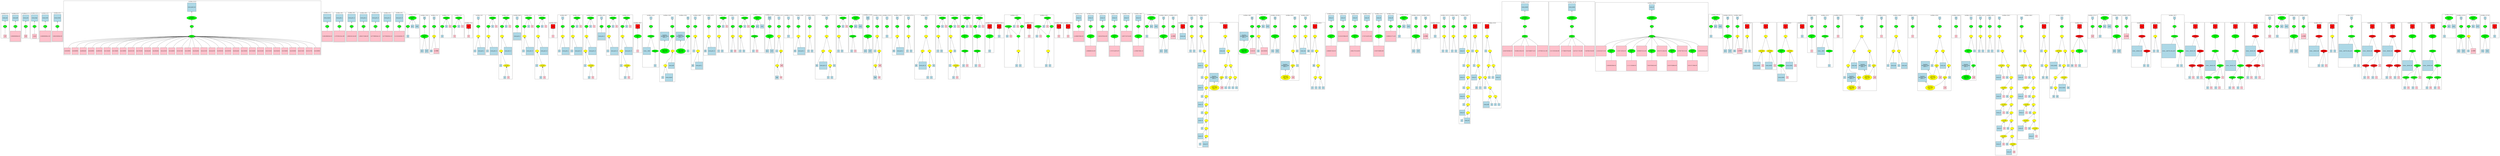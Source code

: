 strict graph "" {
	graph [bb="0,0,32826,2025",
		newrank=true
	];
	node [label="\N"];
	{
		graph [rank=same,
			rankdir=LR
		];
		rank2	[height=0.5,
			label="",
			pos="0.5,1682.5",
			style=invis,
			width=0.013889];
		2	[fillcolor=green,
			height=0.5,
			label="=",
			pos="60.5,1682.5",
			style="filled,bold",
			width=0.75];
		rank2 -- 2	[pos="1.4375,1682.5 12.05,1682.5 22.663,1682.5 33.276,1682.5",
			style=invis];
		6	[fillcolor=green,
			height=0.5,
			label="=",
			pos="189.5,1682.5",
			style="filled,bold",
			width=0.75];
		2 -- 6	[pos="87.711,1682.5 112.63,1682.5 137.55,1682.5 162.46,1682.5",
			style=invis];
		10	[fillcolor=green,
			height=0.5,
			label="=",
			pos="318.5,1682.5",
			style="filled,bold",
			width=0.75];
		6 -- 10	[pos="216.71,1682.5 241.63,1682.5 266.55,1682.5 291.46,1682.5",
			style=invis];
		14	[fillcolor=green,
			height=0.5,
			label="=",
			pos="428.5,1682.5",
			style="filled,bold",
			width=0.75];
		10 -- 14	[pos="345.57,1682.5 364.14,1682.5 382.72,1682.5 401.29,1682.5",
			style=invis];
		18	[fillcolor=green,
			height=0.5,
			label="=",
			pos="559.5,1682.5",
			style="filled,bold",
			width=0.75];
		14 -- 18	[pos="455.62,1682.5 481.19,1682.5 506.75,1682.5 532.31,1682.5",
			style=invis];
		22	[fillcolor=green,
			height=0.5,
			label="=",
			pos="709.5,1682.5",
			style="filled,bold",
			width=0.75];
		18 -- 22	[pos="586.75,1682.5 618.55,1682.5 650.36,1682.5 682.17,1682.5",
			style=invis];
		273	[fillcolor=green,
			height=0.5,
			label="=",
			pos="2393.5,1682.5",
			style="filled,bold",
			width=0.75];
		22 -- 273	[pos="736.63,1682.5 1279.9,1682.5 1823.1,1682.5 2366.4,1682.5",
			style=invis];
		310	[fillcolor=green,
			height=0.5,
			label="=",
			pos="4087.5,1682.5",
			style="filled,bold",
			width=0.75];
		273 -- 310	[pos="2420.8,1682.5 2967.3,1682.5 3513.8,1682.5 4060.2,1682.5",
			style=invis];
		314	[fillcolor=green,
			height=0.5,
			label="=",
			pos="4237.5,1682.5",
			style="filled,bold",
			width=0.75];
		310 -- 314	[pos="4114.7,1682.5 4146.6,1682.5 4178.4,1682.5 4210.2,1682.5",
			style=invis];
		318	[fillcolor=green,
			height=0.5,
			label="=",
			pos="4387.5,1682.5",
			style="filled,bold",
			width=0.75];
		314 -- 318	[pos="4264.7,1682.5 4296.6,1682.5 4328.4,1682.5 4360.2,1682.5",
			style=invis];
		322	[fillcolor=green,
			height=0.5,
			label="=",
			pos="4535.5,1682.5",
			style="filled,bold",
			width=0.75];
		318 -- 322	[pos="4414.7,1682.5 4445.8,1682.5 4477,1682.5 4508.1,1682.5",
			style=invis];
		326	[fillcolor=green,
			height=0.5,
			label="=",
			pos="4683.5,1682.5",
			style="filled,bold",
			width=0.75];
		322 -- 326	[pos="4562.7,1682.5 4593.8,1682.5 4625,1682.5 4656.1,1682.5",
			style=invis];
		330	[fillcolor=green,
			height=0.5,
			label="=",
			pos="4831.5,1682.5",
			style="filled,bold",
			width=0.75];
		326 -- 330	[pos="4710.7,1682.5 4741.8,1682.5 4773,1682.5 4804.1,1682.5",
			style=invis];
		334	[fillcolor=green,
			height=0.5,
			label="=",
			pos="4979.5,1682.5",
			style="filled,bold",
			width=0.75];
		330 -- 334	[pos="4858.7,1682.5 4889.8,1682.5 4921,1682.5 4952.1,1682.5",
			style=invis];
		386	[fillcolor=green,
			height=0.5,
			label="=",
			pos="5092.5,1682.5",
			style="filled,bold",
			width=0.75];
		334 -- 386	[pos="5006.9,1682.5 5026.4,1682.5 5045.9,1682.5 5065.4,1682.5",
			style=invis];
		391	[fillcolor=green,
			height=0.5,
			label="=",
			pos="5319.5,1682.5",
			style="filled,bold",
			width=0.75];
		386 -- 391	[pos="5101,1699.9 5107.4,1711.6 5117.3,1726.8 5129.5,1737 5132.9,1739.8 5134.2,1740.1 5138.5,1741 5162,1746 5223,1746 5246.5,1741 5271.9,\
1735.6 5294.1,1714.1 5307.1,1698.7",
			style=invis];
		397	[fillcolor=green,
			height=0.5,
			label="=",
			pos="5452.5,1682.5",
			style="filled,bold",
			width=0.75];
		391 -- 397	[pos="5346.5,1682.5 5372.7,1682.5 5399,1682.5 5425.2,1682.5",
			style=invis];
		407	[fillcolor=green,
			height=0.5,
			label="=",
			pos="5568.5,1682.5",
			style="filled,bold",
			width=0.75];
		397 -- 407	[pos="5479.7,1682.5 5500.3,1682.5 5520.9,1682.5 5541.4,1682.5",
			style=invis];
		412	[fillcolor=green,
			height=0.5,
			label="=",
			pos="5754.5,1682.5",
			style="filled,bold",
			width=0.75];
		407 -- 412	[pos="5576.6,1699.9 5582.9,1711.6 5592.5,1726.8 5604.5,1737 5607.8,1739.8 5609.2,1740.1 5613.5,1741 5633.7,1745.3 5686.3,1745.3 5706.5,\
1741 5726.7,1736.7 5740.2,1715.7 5747.6,1700.1",
			style=invis];
		417	[fillcolor=red,
			height=0.65278,
			label="\<ret\>",
			pos="5955.5,1682.5",
			shape=square,
			style="filled,bold",
			width=0.65278];
		412 -- 417	[pos="5762.6,1699.9 5768.9,1711.6 5778.5,1726.8 5790.5,1737 5793.8,1739.8 5795.2,1740.1 5799.5,1741 5819.7,1745.3 5872.3,1745.3 5892.5,\
1741 5912.4,1736.8 5928.9,1720.5 5940,1706.2",
			style=invis];
		429	[fillcolor=green,
			height=0.5,
			label="=",
			pos="6085.5,1682.5",
			style="filled,bold",
			width=0.75];
		417 -- 429	[pos="5979.1,1682.5 6005.6,1682.5 6032,1682.5 6058.5,1682.5",
			style=invis];
		441	[fillcolor=green,
			height=0.5,
			label="=",
			pos="6219.5,1682.5",
			style="filled,bold",
			width=0.75];
		429 -- 441	[pos="6112.7,1682.5 6139.3,1682.5 6165.8,1682.5 6192.4,1682.5",
			style=invis];
		448	[fillcolor=green,
			height=0.5,
			label="=",
			pos="6408.5,1682.5",
			style="filled,bold",
			width=0.75];
		441 -- 448	[pos="6227.6,1699.9 6233.9,1711.6 6243.5,1726.8 6255.5,1737 6258.8,1739.8 6260.2,1740.1 6264.5,1741 6284.7,1745.3 6337.3,1745.3 6357.5,\
1741 6378.2,1736.6 6392.7,1715.6 6400.8,1700",
			style=invis];
		460	[fillcolor=green,
			height=0.5,
			label="-=",
			pos="6616.5,1682.5",
			style="filled,bold",
			width=0.75];
		448 -- 460	[pos="6416.6,1699.9 6422.9,1711.6 6432.5,1726.8 6444.5,1737 6447.8,1739.8 6449.2,1740.1 6453.5,1741 6474.4,1745.4 6528.6,1745.4 6549.5,\
1741 6573.5,1735.9 6593.5,1714.6 6605.3,1699.1",
			style=invis];
		463	[fillcolor=green,
			height=0.5,
			label="=",
			pos="6713.5,1682.5",
			style="filled,bold",
			width=0.75];
		460 -- 463	[pos="6643.8,1682.5 6657.9,1682.5 6672.1,1682.5 6686.3,1682.5",
			style=invis];
		470	[fillcolor=green,
			height=0.5,
			label="=",
			pos="6902.5,1682.5",
			style="filled,bold",
			width=0.75];
		463 -- 470	[pos="6721.6,1699.9 6727.9,1711.6 6737.5,1726.8 6749.5,1737 6752.8,1739.8 6754.2,1740.1 6758.5,1741 6778.7,1745.3 6831.3,1745.3 6851.5,\
1741 6872.2,1736.6 6886.7,1715.6 6894.8,1700",
			style=invis];
		481	[fillcolor=red,
			height=0.65278,
			label="\<ret\>",
			pos="7106.5,1682.5",
			shape=square,
			style="filled,bold",
			width=0.65278];
		470 -- 481	[pos="6910.6,1699.9 6916.9,1711.6 6926.5,1726.8 6938.5,1737 6941.8,1739.8 6943.2,1740.1 6947.5,1741 6968.4,1745.4 7022.6,1745.4 7043.5,\
1741 7063.4,1736.8 7079.9,1720.5 7091,1706.2",
			style=invis];
		484	[fillcolor=green,
			height=0.5,
			label="=",
			pos="7236.5,1682.5",
			style="filled,bold",
			width=0.75];
		481 -- 484	[pos="7130.1,1682.5 7156.6,1682.5 7183,1682.5 7209.5,1682.5",
			style=invis];
		496	[fillcolor=green,
			height=0.5,
			label="=",
			pos="7370.5,1682.5",
			style="filled,bold",
			width=0.75];
		484 -- 496	[pos="7263.7,1682.5 7290.3,1682.5 7316.8,1682.5 7343.4,1682.5",
			style=invis];
		503	[fillcolor=green,
			height=0.5,
			label="=",
			pos="7559.5,1682.5",
			style="filled,bold",
			width=0.75];
		496 -- 503	[pos="7378.6,1699.9 7384.9,1711.6 7394.5,1726.8 7406.5,1737 7409.8,1739.8 7411.2,1740.1 7415.5,1741 7435.7,1745.3 7488.3,1745.3 7508.5,\
1741 7529.2,1736.6 7543.7,1715.6 7551.8,1700",
			style=invis];
		515	[fillcolor=green,
			height=0.5,
			label="+=",
			pos="7767.5,1682.5",
			style="filled,bold",
			width=0.75];
		503 -- 515	[pos="7567.6,1699.9 7573.9,1711.6 7583.5,1726.8 7595.5,1737 7598.8,1739.8 7600.2,1740.1 7604.5,1741 7625.4,1745.4 7679.6,1745.4 7700.5,\
1741 7724.5,1735.9 7744.5,1714.6 7756.3,1699.1",
			style=invis];
		518	[fillcolor=green,
			height=0.5,
			label="=",
			pos="7864.5,1682.5",
			style="filled,bold",
			width=0.75];
		515 -- 518	[pos="7794.8,1682.5 7808.9,1682.5 7823.1,1682.5 7837.3,1682.5",
			style=invis];
		525	[fillcolor=green,
			height=0.5,
			label="=",
			pos="8053.5,1682.5",
			style="filled,bold",
			width=0.75];
		518 -- 525	[pos="7872.6,1699.9 7878.9,1711.6 7888.5,1726.8 7900.5,1737 7903.8,1739.8 7905.2,1740.1 7909.5,1741 7929.7,1745.3 7982.3,1745.3 8002.5,\
1741 8023.2,1736.6 8037.7,1715.6 8045.8,1700",
			style=invis];
		536	[fillcolor=red,
			height=0.65278,
			label="\<ret\>",
			pos="8262.5,1682.5",
			shape=square,
			style="filled,bold",
			width=0.65278];
		525 -- 536	[pos="8061.6,1699.9 8067.9,1711.6 8077.5,1726.8 8089.5,1737 8092.8,1739.8 8094.2,1740.1 8098.5,1741 8119.4,1745.4 8173.6,1745.4 8194.5,\
1741 8215.2,1736.6 8233.1,1720.4 8245.3,1706.1",
			style=invis];
		544	[fillcolor=green,
			height=0.5,
			label="=",
			pos="8433.5,1682.5",
			style="filled,bold",
			width=0.75];
		536 -- 544	[pos="8286.2,1682.5 8326.3,1682.5 8366.4,1682.5 8406.5,1682.5",
			style=invis];
		550	[fillcolor=green,
			height=0.5,
			label="=",
			pos="8713.5,1682.5",
			style="filled,bold",
			width=0.75];
		544 -- 550	[pos="8460.6,1682.5 8535.8,1682.5 8611.1,1682.5 8686.3,1682.5",
			style=invis];
		561	[fillcolor=green,
			height=0.5,
			label="=",
			pos="8918.5,1682.5",
			style="filled,bold",
			width=0.75];
		550 -- 561	[pos="8740.7,1682.5 8791,1682.5 8841.2,1682.5 8891.4,1682.5",
			style=invis];
		568	[fillcolor=green,
			height=0.5,
			label="=",
			pos="9023.5,1682.5",
			style="filled,bold",
			width=0.75];
		561 -- 568	[pos="8945.6,1682.5 8962.5,1682.5 8979.5,1682.5 8996.4,1682.5",
			style=invis];
		575	[fillcolor=green,
			height=0.5,
			label="=",
			pos="9203.5,1682.5",
			style="filled,bold",
			width=0.75];
		568 -- 575	[pos="9050.6,1682.5 9092.5,1682.5 9134.4,1682.5 9176.3,1682.5",
			style=invis];
		599	[fillcolor=green,
			height=0.5,
			label="=",
			pos="9340.5,1682.5",
			style="filled,bold",
			width=0.75];
		575 -- 599	[pos="9230.5,1682.5 9258.2,1682.5 9285.8,1682.5 9313.4,1682.5",
			style=invis];
		610	[fillcolor=green,
			height=0.5,
			label="=",
			pos="9545.5,1682.5",
			style="filled,bold",
			width=0.75];
		599 -- 610	[pos="9348.6,1699.9 9354.9,1711.6 9364.5,1726.8 9376.5,1737 9379.8,1739.8 9381.2,1740.1 9385.5,1741 9405.7,1745.3 9458.3,1745.3 9478.5,\
1741 9502.5,1735.9 9522.5,1714.6 9534.3,1699.1",
			style=invis];
		615	[fillcolor=green,
			height=0.5,
			label="=",
			pos="9642.5,1682.5",
			style="filled,bold",
			width=0.75];
		610 -- 615	[pos="9572.8,1682.5 9586.9,1682.5 9601.1,1682.5 9615.3,1682.5",
			style=invis];
		626	[fillcolor=green,
			height=0.5,
			label="=",
			pos="9828.5,1682.5",
			style="filled,bold",
			width=0.75];
		615 -- 626	[pos="9650.6,1699.9 9656.9,1711.6 9666.5,1726.8 9678.5,1737 9681.8,1739.8 9683.2,1740.1 9687.5,1741 9707.7,1745.3 9760.3,1745.3 9780.5,\
1741 9800.7,1736.7 9814.2,1715.7 9821.6,1700.1",
			style=invis];
		633	[fillcolor=green,
			height=0.5,
			label="=",
			pos="10056,1682.5",
			style="filled,bold",
			width=0.75];
		626 -- 633	[pos="9837,1699.9 9843.4,1711.6 9853.3,1726.8 9865.5,1737 9868.9,1739.8 9870.2,1740.1 9874.5,1741 9898,1746 9959,1746 9982.5,1741 10008,\
1735.6 10030,1714.1 10043,1698.7",
			style=invis];
		639	[fillcolor=green,
			height=0.5,
			label="=",
			pos="10186,1682.5",
			style="filled,bold",
			width=0.75];
		633 -- 639	[pos="10083,1682.5 10108,1682.5 10133,1682.5 10158,1682.5",
			style=invis];
		653	[fillcolor=green,
			height=0.5,
			label="=",
			pos="10314,1682.5",
			style="filled,bold",
			width=0.75];
		639 -- 653	[pos="10213,1682.5 10237,1682.5 10262,1682.5 10286,1682.5",
			style=invis];
		656	[fillcolor=green,
			height=0.5,
			label="=",
			pos="10446,1682.5",
			style="filled,bold",
			width=0.75];
		653 -- 656	[pos="10341,1682.5 10367,1682.5 10393,1682.5 10419,1682.5",
			style=invis];
		661	[fillcolor=green,
			height=0.5,
			label="=",
			pos="10600,1682.5",
			style="filled,bold",
			width=0.75];
		656 -- 661	[pos="10474,1682.5 10507,1682.5 10540,1682.5 10572,1682.5",
			style=invis];
		666	[fillcolor=green,
			height=0.5,
			label="=",
			pos="10818,1682.5",
			style="filled,bold",
			width=0.75];
		661 -- 666	[pos="10627,1682.5 10681,1682.5 10736,1682.5 10790,1682.5",
			style=invis];
		677	[fillcolor=green,
			height=0.5,
			label="=",
			pos="10996,1682.5",
			style="filled,bold",
			width=0.75];
		666 -- 677	[pos="10845,1682.5 10886,1682.5 10928,1682.5 10969,1682.5",
			style=invis];
		688	[fillcolor=green,
			height=0.5,
			label="=",
			pos="11182,1682.5",
			style="filled,bold",
			width=0.75];
		677 -- 688	[pos="11005,1699.9 11011,1711.6 11020,1726.8 11032,1737 11036,1739.8 11037,1740.1 11042,1741 11062,1745.3 11114,1745.3 11134,1741 11155,\
1736.7 11168,1715.7 11176,1700.1",
			style=invis];
		695	[fillcolor=green,
			height=0.5,
			label="=",
			pos="11410,1682.5",
			style="filled,bold",
			width=0.75];
		688 -- 695	[pos="11191,1699.9 11197,1711.6 11207,1726.8 11220,1737 11223,1739.8 11224,1740.1 11228,1741 11252,1746 11313,1746 11336,1741 11362,1735.6 \
11384,1714.1 11397,1698.7",
			style=invis];
		701	[fillcolor=green,
			height=0.5,
			label="=",
			pos="11540,1682.5",
			style="filled,bold",
			width=0.75];
		695 -- 701	[pos="11437,1682.5 11462,1682.5 11487,1682.5 11512,1682.5",
			style=invis];
		715	[fillcolor=green,
			height=0.5,
			label="=",
			pos="11670,1682.5",
			style="filled,bold",
			width=0.75];
		701 -- 715	[pos="11567,1682.5 11592,1682.5 11618,1682.5 11643,1682.5",
			style=invis];
		718	[fillcolor=green,
			height=0.5,
			label="=",
			pos="11808,1682.5",
			style="filled,bold",
			width=0.75];
		715 -- 718	[pos="11698,1682.5 11725,1682.5 11753,1682.5 11780,1682.5",
			style=invis];
		723	[fillcolor=green,
			height=0.5,
			label="=",
			pos="11964,1682.5",
			style="filled,bold",
			width=0.75];
		718 -- 723	[pos="11835,1682.5 11869,1682.5 11902,1682.5 11936,1682.5",
			style=invis];
		728	[fillcolor=green,
			height=0.5,
			label="=",
			pos="12186,1682.5",
			style="filled,bold",
			width=0.75];
		723 -- 728	[pos="11991,1682.5 12047,1682.5 12102,1682.5 12158,1682.5",
			style=invis];
		739	[fillcolor=green,
			height=0.5,
			label="=",
			pos="12364,1682.5",
			style="filled,bold",
			width=0.75];
		728 -- 739	[pos="12213,1682.5 12254,1682.5 12296,1682.5 12337,1682.5",
			style=invis];
		746	[fillcolor=green,
			height=0.5,
			label="=",
			pos="12550,1682.5",
			style="filled,bold",
			width=0.75];
		739 -- 746	[pos="12373,1699.9 12379,1711.6 12388,1726.8 12400,1737 12404,1739.8 12405,1740.1 12410,1741 12430,1745.3 12482,1745.3 12502,1741 12523,\
1736.7 12536,1715.7 12544,1700.1",
			style=invis];
		762	[fillcolor=green,
			height=0.5,
			label="=",
			pos="12736,1682.5",
			style="filled,bold",
			width=0.75];
		746 -- 762	[pos="12559,1699.9 12565,1711.6 12574,1726.8 12586,1737 12590,1739.8 12591,1740.1 12596,1741 12616,1745.3 12668,1745.3 12688,1741 12709,\
1736.7 12722,1715.7 12730,1700.1",
			style=invis];
		770	[fillcolor=green,
			height=0.5,
			label="=",
			pos="12922,1682.5",
			style="filled,bold",
			width=0.75];
		762 -- 770	[pos="12745,1699.9 12751,1711.6 12760,1726.8 12772,1737 12776,1739.8 12777,1740.1 12782,1741 12802,1745.3 12854,1745.3 12874,1741 12895,\
1736.7 12908,1715.7 12916,1700.1",
			style=invis];
		778	[fillcolor=red,
			height=0.65278,
			label="\<ret\>",
			pos="13128,1682.5",
			shape=square,
			style="filled,bold",
			width=0.65278];
		770 -- 778	[pos="12931,1699.9 12937,1711.6 12946,1726.8 12958,1737 12962,1739.8 12963,1740.1 12968,1741 12988,1745.3 13040,1745.3 13060,1741 13081,\
1736.6 13099,1720.4 13111,1706.1",
			style=invis];
		781	[fillcolor=red,
			height=0.65278,
			label="\<ret\>",
			pos="13248,1682.5",
			shape=square,
			style="filled,bold",
			width=0.65278];
		778 -- 781	[pos="13152,1682.5 13177,1682.5 13201,1682.5 13225,1682.5",
			style=invis];
		788	[fillcolor=green,
			height=0.5,
			label="=",
			pos="13564,1682.5",
			style="filled,bold",
			width=0.75];
		781 -- 788	[pos="13267,1706 13280,1720.3 13298,1736.5 13320,1741 13341,1745.6 13497,1745.6 13518,1741 13538,1736.8 13551,1715.8 13557,1700.1",
			style=invis];
		799	[fillcolor=red,
			height=0.65278,
			label="\<ret\>",
			pos="13660,1682.5",
			shape=square,
			style="filled,bold",
			width=0.65278];
		788 -- 799	[pos="13591,1682.5 13606,1682.5 13621,1682.5 13637,1682.5",
			style=invis];
		801	[fillcolor=green,
			height=0.5,
			label="=",
			pos="13972,1682.5",
			style="filled,bold",
			width=0.75];
		799 -- 801	[pos="13677,1706.1 13689,1720.4 13707,1736.6 13728,1741 13749,1745.6 13905,1745.6 13926,1741 13946,1736.8 13959,1715.8 13965,1700.1",
			style=invis];
		812	[fillcolor=red,
			height=0.65278,
			label="\<ret\>",
			pos="14068,1682.5",
			shape=square,
			style="filled,bold",
			width=0.65278];
		801 -- 812	[pos="13999,1682.5 14014,1682.5 14029,1682.5 14045,1682.5",
			style=invis];
		814	[fillcolor=red,
			height=0.65278,
			label="\<ret\>",
			pos="14184,1682.5",
			shape=square,
			style="filled,bold",
			width=0.65278];
		812 -- 814	[pos="14092,1682.5 14115,1682.5 14138,1682.5 14161,1682.5",
			style=invis];
		816	[fillcolor=green,
			height=0.5,
			label="=",
			pos="14316,1682.5",
			style="filled,bold",
			width=0.75];
		814 -- 816	[pos="14208,1682.5 14235,1682.5 14262,1682.5 14289,1682.5",
			style=invis];
		820	[fillcolor=green,
			height=0.5,
			label="=",
			pos="14464,1682.5",
			style="filled,bold",
			width=0.75];
		816 -- 820	[pos="14344,1682.5 14375,1682.5 14406,1682.5 14437,1682.5",
			style=invis];
		825	[fillcolor=green,
			height=0.5,
			label="=",
			pos="14612,1682.5",
			style="filled,bold",
			width=0.75];
		820 -- 825	[pos="14492,1682.5 14523,1682.5 14554,1682.5 14585,1682.5",
			style=invis];
		829	[fillcolor=green,
			height=0.5,
			label="=",
			pos="14760,1682.5",
			style="filled,bold",
			width=0.75];
		825 -- 829	[pos="14640,1682.5 14671,1682.5 14702,1682.5 14733,1682.5",
			style=invis];
		834	[fillcolor=green,
			height=0.5,
			label="=",
			pos="14908,1682.5",
			style="filled,bold",
			width=0.75];
		829 -- 834	[pos="14788,1682.5 14819,1682.5 14850,1682.5 14881,1682.5",
			style=invis];
		838	[fillcolor=green,
			height=0.5,
			label="=",
			pos="15056,1682.5",
			style="filled,bold",
			width=0.75];
		834 -- 838	[pos="14936,1682.5 14967,1682.5 14998,1682.5 15029,1682.5",
			style=invis];
		878	[fillcolor=green,
			height=0.5,
			label="=",
			pos="15170,1682.5",
			style="filled,bold",
			width=0.75];
		838 -- 878	[pos="15084,1682.5 15103,1682.5 15123,1682.5 15142,1682.5",
			style=invis];
		883	[fillcolor=green,
			height=0.5,
			label="=",
			pos="15396,1682.5",
			style="filled,bold",
			width=0.75];
		878 -- 883	[pos="15178,1699.9 15184,1711.6 15194,1726.8 15206,1737 15210,1739.8 15211,1740.1 15216,1741 15239,1746 15300,1746 15324,1741 15349,1735.6 \
15371,1714.1 15384,1698.7",
			style=invis];
		889	[fillcolor=green,
			height=0.5,
			label="&=",
			pos="15518,1682.5",
			style="filled,bold",
			width=0.75];
		883 -- 889	[pos="15424,1682.5 15446,1682.5 15469,1682.5 15491,1682.5",
			style=invis];
		905	[fillcolor=red,
			height=0.65278,
			label="\<ret\>",
			pos="15638,1682.5",
			shape=square,
			style="filled,bold",
			width=0.65278];
		889 -- 905	[pos="15546,1682.5 15569,1682.5 15591,1682.5 15614,1682.5",
			style=invis];
		907	[fillcolor=green,
			height=0.5,
			label="=",
			pos="15758,1682.5",
			style="filled,bold",
			width=0.75];
		905 -- 907	[pos="15661,1682.5 15684,1682.5 15707,1682.5 15730,1682.5",
			style=invis];
		912	[fillcolor=green,
			height=0.5,
			label="=",
			pos="15882,1682.5",
			style="filled,bold",
			width=0.75];
		907 -- 912	[pos="15785,1682.5 15808,1682.5 15831,1682.5 15854,1682.5",
			style=invis];
		941	[fillcolor=red,
			height=0.65278,
			label="\<ret\>",
			pos="16198,1682.5",
			shape=square,
			style="filled,bold",
			width=0.65278];
		912 -- 941	[pos="15909,1682.5 15997,1682.5 16085,1682.5 16174,1682.5",
			style=invis];
		964	[fillcolor=green,
			height=0.5,
			label="=",
			pos="16570,1682.5",
			style="filled,bold",
			width=0.75];
		941 -- 964	[pos="16221,1682.5 16328,1682.5 16435,1682.5 16542,1682.5",
			style=invis];
		976	[fillcolor=green,
			height=0.5,
			label="=",
			pos="16660,1682.5",
			style="filled,bold",
			width=0.75];
		964 -- 976	[pos="16597,1682.5 16609,1682.5 16620,1682.5 16632,1682.5",
			style=invis];
		983	[fillcolor=green,
			height=0.5,
			label="=",
			pos="16882,1682.5",
			style="filled,bold",
			width=0.75];
		976 -- 983	[pos="16668,1699.9 16674,1711.6 16683,1726.8 16696,1737 16699,1739.8 16700,1740.1 16704,1741 16727,1745.8 16787,1745.8 16810,1741 16835,\
1735.6 16857,1714.1 16870,1698.7",
			style=invis];
		989	[fillcolor=green,
			height=0.5,
			label="=",
			pos="17136,1682.5",
			style="filled,bold",
			width=0.75];
		983 -- 989	[pos="16910,1682.5 16976,1682.5 17043,1682.5 17109,1682.5",
			style=invis];
		1000	[fillcolor=green,
			height=0.5,
			label="=",
			pos="17284,1682.5",
			style="filled,bold",
			width=0.75];
		989 -- 1000	[pos="17164,1682.5 17195,1682.5 17226,1682.5 17256,1682.5",
			style=invis];
		1005	[fillcolor=red,
			height=0.65278,
			label="\<ret\>",
			pos="17420,1682.5",
			shape=square,
			style="filled,bold",
			width=0.65278];
		1000 -- 1005	[pos="17311,1682.5 17339,1682.5 17368,1682.5 17397,1682.5",
			style=invis];
		1017	[fillcolor=green,
			height=0.5,
			label="=",
			pos="17650,1682.5",
			style="filled,bold",
			width=0.75];
		1005 -- 1017	[pos="17444,1682.5 17504,1682.5 17564,1682.5 17623,1682.5",
			style=invis];
		1022	[fillcolor=green,
			height=0.5,
			label="=",
			pos="17798,1682.5",
			style="filled,bold",
			width=0.75];
		1017 -- 1022	[pos="17678,1682.5 17709,1682.5 17740,1682.5 17771,1682.5",
			style=invis];
		1026	[fillcolor=green,
			height=0.5,
			label="=",
			pos="17946,1682.5",
			style="filled,bold",
			width=0.75];
		1022 -- 1026	[pos="17826,1682.5 17857,1682.5 17888,1682.5 17919,1682.5",
			style=invis];
		1031	[fillcolor=green,
			height=0.5,
			label="=",
			pos="18094,1682.5",
			style="filled,bold",
			width=0.75];
		1026 -- 1031	[pos="17974,1682.5 18005,1682.5 18036,1682.5 18067,1682.5",
			style=invis];
		1035	[fillcolor=green,
			height=0.5,
			label="=",
			pos="18242,1682.5",
			style="filled,bold",
			width=0.75];
		1031 -- 1035	[pos="18122,1682.5 18153,1682.5 18184,1682.5 18215,1682.5",
			style=invis];
		1040	[fillcolor=green,
			height=0.5,
			label="=",
			pos="18390,1682.5",
			style="filled,bold",
			width=0.75];
		1035 -- 1040	[pos="18270,1682.5 18301,1682.5 18332,1682.5 18363,1682.5",
			style=invis];
		1076	[fillcolor=green,
			height=0.5,
			label="=",
			pos="18504,1682.5",
			style="filled,bold",
			width=0.75];
		1040 -- 1076	[pos="18418,1682.5 18437,1682.5 18457,1682.5 18476,1682.5",
			style=invis];
		1081	[fillcolor=green,
			height=0.5,
			label="=",
			pos="18730,1682.5",
			style="filled,bold",
			width=0.75];
		1076 -- 1081	[pos="18512,1699.9 18518,1711.6 18528,1726.8 18540,1737 18544,1739.8 18545,1740.1 18550,1741 18573,1746 18634,1746 18658,1741 18683,1735.6 \
18705,1714.1 18718,1698.7",
			style=invis];
		1087	[fillcolor=green,
			height=0.5,
			label="&=",
			pos="18852,1682.5",
			style="filled,bold",
			width=0.75];
		1081 -- 1087	[pos="18758,1682.5 18780,1682.5 18803,1682.5 18825,1682.5",
			style=invis];
		1103	[fillcolor=red,
			height=0.65278,
			label="\<ret\>",
			pos="18972,1682.5",
			shape=square,
			style="filled,bold",
			width=0.65278];
		1087 -- 1103	[pos="18880,1682.5 18903,1682.5 18925,1682.5 18948,1682.5",
			style=invis];
		1105	[fillcolor=green,
			height=0.5,
			label="=",
			pos="19092,1682.5",
			style="filled,bold",
			width=0.75];
		1103 -- 1105	[pos="18995,1682.5 19018,1682.5 19041,1682.5 19064,1682.5",
			style=invis];
		1110	[fillcolor=green,
			height=0.5,
			label="=",
			pos="19208,1682.5",
			style="filled,bold",
			width=0.75];
		1105 -- 1110	[pos="19119,1682.5 19139,1682.5 19160,1682.5 19180,1682.5",
			style=invis];
		1115	[fillcolor=green,
			height=0.5,
			label="=",
			pos="19350,1682.5",
			style="filled,bold",
			width=0.75];
		1110 -- 1115	[pos="19235,1682.5 19264,1682.5 19294,1682.5 19323,1682.5",
			style=invis];
		1138	[fillcolor=red,
			height=0.65278,
			label="\<ret\>",
			pos="19496,1682.5",
			shape=square,
			style="filled,bold",
			width=0.65278];
		1115 -- 1138	[pos="19378,1682.5 19409,1682.5 19440,1682.5 19472,1682.5",
			style=invis];
		1148	[fillcolor=red,
			height=0.65278,
			label="\<ret\>",
			pos="19660,1682.5",
			shape=square,
			style="filled,bold",
			width=0.65278];
		1138 -- 1148	[pos="19519,1682.5 19558,1682.5 19597,1682.5 19636,1682.5",
			style=invis];
		1166	[fillcolor=green,
			height=0.5,
			label="=",
			pos="20150,1682.5",
			style="filled,bold",
			width=0.75];
		1148 -- 1166	[pos="19683,1682.5 19830,1682.5 19977,1682.5 20123,1682.5",
			style=invis];
		1175	[fillcolor=green,
			height=0.5,
			label="=",
			pos="20726,1682.5",
			style="filled,bold",
			width=0.75];
		1166 -- 1175	[pos="20178,1682.5 20351,1682.5 20525,1682.5 20698,1682.5",
			style=invis];
		1184	[fillcolor=green,
			height=0.5,
			label="=",
			pos="21720,1682.5",
			style="filled,bold",
			width=0.75];
		1175 -- 1184	[pos="20753,1682.5 21066,1682.5 21380,1682.5 21693,1682.5",
			style=invis];
		1240	[fillcolor=green,
			height=0.5,
			label="=",
			pos="22468,1682.5",
			style="filled,bold",
			width=0.75];
		1184 -- 1240	[pos="21748,1682.5 21979,1682.5 22210,1682.5 22441,1682.5",
			style=invis];
		1245	[fillcolor=green,
			height=0.5,
			label="=",
			pos="22696,1682.5",
			style="filled,bold",
			width=0.75];
		1240 -- 1245	[pos="22477,1699.9 22483,1711.6 22493,1726.8 22506,1737 22509,1739.8 22510,1740.1 22514,1741 22538,1746 22599,1746 22622,1741 22648,1735.6 \
22670,1714.1 22683,1698.7",
			style=invis];
		1251	[fillcolor=green,
			height=0.5,
			label="=",
			pos="22828,1682.5",
			style="filled,bold",
			width=0.75];
		1245 -- 1251	[pos="22723,1682.5 22749,1682.5 22775,1682.5 22801,1682.5",
			style=invis];
		1265	[fillcolor=red,
			height=0.65278,
			label="\<ret\>",
			pos="22964,1682.5",
			shape=square,
			style="filled,bold",
			width=0.65278];
		1251 -- 1265	[pos="22856,1682.5 22884,1682.5 22912,1682.5 22940,1682.5",
			style=invis];
		1273	[fillcolor=red,
			height=0.65278,
			label="\<ret\>",
			pos="23194,1682.5",
			shape=square,
			style="filled,bold",
			width=0.65278];
		1265 -- 1273	[pos="22987,1682.5 23048,1682.5 23110,1682.5 23171,1682.5",
			style=invis];
		1281	[fillcolor=red,
			height=0.65278,
			label="\<ret\>",
			pos="23458,1682.5",
			shape=square,
			style="filled,bold",
			width=0.65278];
		1273 -- 1281	[pos="23218,1682.5 23290,1682.5 23362,1682.5 23434,1682.5",
			style=invis];
		1306	[fillcolor=red,
			height=0.65278,
			label="\<ret\>",
			pos="23674,1682.5",
			shape=square,
			style="filled,bold",
			width=0.65278];
		1281 -- 1306	[pos="23481,1682.5 23538,1682.5 23594,1682.5 23651,1682.5",
			style=invis];
		1308	[fillcolor=green,
			height=0.5,
			label="=",
			pos="23796,1682.5",
			style="filled,bold",
			width=0.75];
		1306 -- 1308	[pos="23698,1682.5 23722,1682.5 23745,1682.5 23768,1682.5",
			style=invis];
		1313	[fillcolor=green,
			height=0.5,
			label="=",
			pos="23966,1682.5",
			style="filled,bold",
			width=0.75];
		1308 -- 1313	[pos="23823,1682.5 23861,1682.5 23900,1682.5 23939,1682.5",
			style=invis];
		1329	[fillcolor=green,
			height=0.5,
			label="=",
			pos="24132,1682.5",
			style="filled,bold",
			width=0.75];
		1313 -- 1329	[pos="23994,1682.5 24031,1682.5 24068,1682.5 24105,1682.5",
			style=invis];
		1332	[fillcolor=green,
			height=0.5,
			label="=",
			pos="24438,1682.5",
			style="filled,bold",
			width=0.75];
		1329 -- 1332	[pos="24160,1682.5 24243,1682.5 24327,1682.5 24410,1682.5",
			style=invis];
		1352	[fillcolor=green,
			height=0.5,
			label="=",
			pos="24696,1682.5",
			style="filled,bold",
			width=0.75];
		1332 -- 1352	[pos="24465,1682.5 24533,1682.5 24601,1682.5 24669,1682.5",
			style=invis];
		1355	[fillcolor=green,
			height=0.5,
			label="=",
			pos="24894,1682.5",
			style="filled,bold",
			width=0.75];
		1352 -- 1355	[pos="24724,1682.5 24771,1682.5 24819,1682.5 24866,1682.5",
			style=invis];
		1370	[fillcolor=green,
			height=0.5,
			label="=",
			pos="25110,1682.5",
			style="filled,bold",
			width=0.75];
		1355 -- 1370	[pos="24921,1682.5 24975,1682.5 25029,1682.5 25083,1682.5",
			style=invis];
		1373	[fillcolor=green,
			height=0.5,
			label="=",
			pos="25454,1682.5",
			style="filled,bold",
			width=0.75];
		1370 -- 1373	[pos="25138,1682.5 25234,1682.5 25331,1682.5 25427,1682.5",
			style=invis];
		1393	[fillcolor=green,
			height=0.5,
			label="=",
			pos="25674,1682.5",
			style="filled,bold",
			width=0.75];
		1373 -- 1393	[pos="25482,1682.5 25537,1682.5 25592,1682.5 25647,1682.5",
			style=invis];
		1396	[fillcolor=green,
			height=0.5,
			label="=",
			pos="25858,1682.5",
			style="filled,bold",
			width=0.75];
		1393 -- 1396	[pos="25702,1682.5 25745,1682.5 25788,1682.5 25831,1682.5",
			style=invis];
		1406	[fillcolor=green,
			height=0.5,
			label="=",
			pos="25992,1682.5",
			style="filled,bold",
			width=0.75];
		1396 -- 1406	[pos="25886,1682.5 25912,1682.5 25939,1682.5 25965,1682.5",
			style=invis];
		1411	[fillcolor=green,
			height=0.5,
			label="=",
			pos="26108,1682.5",
			style="filled,bold",
			width=0.75];
		1406 -- 1411	[pos="26020,1682.5 26040,1682.5 26061,1682.5 26081,1682.5",
			style=invis];
		1416	[fillcolor=green,
			height=0.5,
			label="=",
			pos="26232,1682.5",
			style="filled,bold",
			width=0.75];
		1411 -- 1416	[pos="26136,1682.5 26159,1682.5 26182,1682.5 26205,1682.5",
			style=invis];
		1453	[fillcolor=green,
			height=0.5,
			label="=",
			pos="26538,1682.5",
			style="filled,bold",
			width=0.75];
		1416 -- 1453	[pos="26260,1682.5 26344,1682.5 26427,1682.5 26511,1682.5",
			style=invis];
		1488	[fillcolor=red,
			height=0.65278,
			label="\<ret\>",
			pos="26844,1682.5",
			shape=square,
			style="filled,bold",
			width=0.65278];
		1453 -- 1488	[pos="26566,1682.5 26651,1682.5 26736,1682.5 26821,1682.5",
			style=invis];
		1497	[fillcolor=green,
			height=0.5,
			label="=",
			pos="27076,1682.5",
			style="filled,bold",
			width=0.75];
		1488 -- 1497	[pos="26868,1682.5 26928,1682.5 26988,1682.5 27048,1682.5",
			style=invis];
		1514	[fillcolor=red,
			height=0.65278,
			label="\<ret\>",
			pos="27332,1682.5",
			shape=square,
			style="filled,bold",
			width=0.65278];
		1497 -- 1514	[pos="27103,1682.5 27171,1682.5 27240,1682.5 27308,1682.5",
			style=invis];
		1537	[fillcolor=green,
			height=0.5,
			label="=",
			pos="27506,1682.5",
			style="filled,bold",
			width=0.75];
		1514 -- 1537	[pos="27355,1682.5 27396,1682.5 27437,1682.5 27478,1682.5",
			style=invis];
		1551	[fillcolor=green,
			height=0.5,
			label="=",
			pos="27606,1682.5",
			style="filled,bold",
			width=0.75];
		1537 -- 1551	[pos="27533,1682.5 27548,1682.5 27564,1682.5 27579,1682.5",
			style=invis];
		1556	[fillcolor=green,
			height=0.5,
			label="=",
			pos="27834,1682.5",
			style="filled,bold",
			width=0.75];
		1551 -- 1556	[pos="27615,1699.9 27621,1711.6 27631,1726.8 27644,1737 27647,1739.8 27648,1740.1 27652,1741 27676,1746 27737,1746 27760,1741 27786,1735.6 \
27808,1714.1 27821,1698.7",
			style=invis];
		1562	[fillcolor=green,
			height=0.5,
			label="&=",
			pos="27956,1682.5",
			style="filled,bold",
			width=0.75];
		1556 -- 1562	[pos="27861,1682.5 27883,1682.5 27906,1682.5 27928,1682.5",
			style=invis];
		1569	[fillcolor=red,
			height=0.65278,
			label="\<ret\>",
			pos="28152,1682.5",
			shape=square,
			style="filled,bold",
			width=0.65278];
		1562 -- 1569	[pos="27983,1682.5 28032,1682.5 28080,1682.5 28129,1682.5",
			style=invis];
		1579	[fillcolor=red,
			height=0.65278,
			label="\<ret\>",
			pos="28330,1682.5",
			shape=square,
			style="filled,bold",
			width=0.65278];
		1569 -- 1579	[pos="28176,1682.5 28220,1682.5 28263,1682.5 28307,1682.5",
			style=invis];
		1584	[fillcolor=green,
			height=0.5,
			label="=",
			pos="28564,1682.5",
			style="filled,bold",
			width=0.75];
		1579 -- 1584	[pos="28354,1682.5 28415,1682.5 28475,1682.5 28536,1682.5",
			style=invis];
		1598	[fillcolor=red,
			height=0.65278,
			label="\<ret\>",
			pos="28830,1682.5",
			shape=square,
			style="filled,bold",
			width=0.65278];
		1584 -- 1598	[pos="28591,1682.5 28663,1682.5 28735,1682.5 28807,1682.5",
			style=invis];
		1610	[fillcolor=red,
			height=0.65278,
			label="\<ret\>",
			pos="29086,1682.5",
			shape=square,
			style="filled,bold",
			width=0.65278];
		1598 -- 1610	[pos="28854,1682.5 28923,1682.5 28993,1682.5 29062,1682.5",
			style=invis];
		1624	[fillcolor=red,
			height=0.65278,
			label="\<ret\>",
			pos="29356,1682.5",
			shape=square,
			style="filled,bold",
			width=0.65278];
		1610 -- 1624	[pos="29109,1682.5 29184,1682.5 29258,1682.5 29333,1682.5",
			style=invis];
		1636	[fillcolor=red,
			height=0.65278,
			label="\<ret\>",
			pos="29614,1682.5",
			shape=square,
			style="filled,bold",
			width=0.65278];
		1624 -- 1636	[pos="29380,1682.5 29450,1682.5 29520,1682.5 29590,1682.5",
			style=invis];
		1662	[fillcolor=green,
			height=0.5,
			label="=",
			pos="29808,1682.5",
			style="filled,bold",
			width=0.75];
		1636 -- 1662	[pos="29637,1682.5 29685,1682.5 29733,1682.5 29781,1682.5",
			style=invis];
		1676	[fillcolor=green,
			height=0.5,
			label="=",
			pos="29910,1682.5",
			style="filled,bold",
			width=0.75];
		1662 -- 1676	[pos="29836,1682.5 29851,1682.5 29867,1682.5 29882,1682.5",
			style=invis];
		1681	[fillcolor=green,
			height=0.5,
			label="=",
			pos="30136,1682.5",
			style="filled,bold",
			width=0.75];
		1676 -- 1681	[pos="29918,1699.9 29924,1711.6 29934,1726.8 29946,1737 29950,1739.8 29951,1740.1 29956,1741 29979,1746 30040,1746 30064,1741 30089,1735.6 \
30111,1714.1 30124,1698.7",
			style=invis];
		1687	[fillcolor=green,
			height=0.5,
			label="&=",
			pos="30258,1682.5",
			style="filled,bold",
			width=0.75];
		1681 -- 1687	[pos="30164,1682.5 30186,1682.5 30209,1682.5 30231,1682.5",
			style=invis];
		1694	[fillcolor=red,
			height=0.65278,
			label="\<ret\>",
			pos="30454,1682.5",
			shape=square,
			style="filled,bold",
			width=0.65278];
		1687 -- 1694	[pos="30286,1682.5 30334,1682.5 30382,1682.5 30430,1682.5",
			style=invis];
		1705	[fillcolor=red,
			height=0.65278,
			label="\<ret\>",
			pos="30632,1682.5",
			shape=square,
			style="filled,bold",
			width=0.65278];
		1694 -- 1705	[pos="30477,1682.5 30521,1682.5 30564,1682.5 30608,1682.5",
			style=invis];
		1710	[fillcolor=green,
			height=0.5,
			label="=",
			pos="30864,1682.5",
			style="filled,bold",
			width=0.75];
		1705 -- 1710	[pos="30655,1682.5 30716,1682.5 30776,1682.5 30837,1682.5",
			style=invis];
		1724	[fillcolor=red,
			height=0.65278,
			label="\<ret\>",
			pos="31130,1682.5",
			shape=square,
			style="filled,bold",
			width=0.65278];
		1710 -- 1724	[pos="30892,1682.5 30963,1682.5 31035,1682.5 31107,1682.5",
			style=invis];
		1737	[fillcolor=red,
			height=0.65278,
			label="\<ret\>",
			pos="31404,1682.5",
			shape=square,
			style="filled,bold",
			width=0.65278];
		1724 -- 1737	[pos="31154,1682.5 31229,1682.5 31305,1682.5 31380,1682.5",
			style=invis];
		1749	[fillcolor=red,
			height=0.65278,
			label="\<ret\>",
			pos="31658,1682.5",
			shape=square,
			style="filled,bold",
			width=0.65278];
		1737 -- 1749	[pos="31427,1682.5 31496,1682.5 31566,1682.5 31635,1682.5",
			style=invis];
		1762	[fillcolor=red,
			height=0.65278,
			label="\<ret\>",
			pos="31930,1682.5",
			shape=square,
			style="filled,bold",
			width=0.65278];
		1749 -- 1762	[pos="31682,1682.5 31757,1682.5 31831,1682.5 31906,1682.5",
			style=invis];
		1790	[fillcolor=green,
			height=0.5,
			label="=",
			pos="32088,1682.5",
			style="filled,bold",
			width=0.75];
		1762 -- 1790	[pos="31953,1682.5 31989,1682.5 32025,1682.5 32060,1682.5",
			style=invis];
		1795	[fillcolor=green,
			height=0.5,
			label="=",
			pos="32314,1682.5",
			style="filled,bold",
			width=0.75];
		1790 -- 1795	[pos="32096,1699.9 32102,1711.6 32112,1726.8 32124,1737 32128,1739.8 32129,1740.1 32134,1741 32157,1746 32218,1746 32242,1741 32267,1735.6 \
32289,1714.1 32302,1698.7",
			style=invis];
		1805	[fillcolor=green,
			height=0.5,
			label="=",
			pos="32418,1682.5",
			style="filled,bold",
			width=0.75];
		1795 -- 1805	[pos="32342,1682.5 32358,1682.5 32374,1682.5 32390,1682.5",
			style=invis];
		1812	[fillcolor=green,
			height=0.5,
			label="=",
			pos="32640,1682.5",
			style="filled,bold",
			width=0.75];
		1805 -- 1812	[pos="32426,1699.9 32432,1711.6 32441,1726.8 32454,1737 32457,1739.8 32458,1740.1 32462,1741 32485,1745.8 32545,1745.8 32568,1741 32593,\
1735.6 32615,1714.1 32628,1698.7",
			style=invis];
		1818	[fillcolor=red,
			height=0.65278,
			label="\<ret\>",
			pos="32762,1682.5",
			shape=square,
			style="filled,bold",
			width=0.65278];
		1812 -- 1818	[pos="32668,1682.5 32691,1682.5 32714,1682.5 32738,1682.5",
			style=invis];
		end	[height=0.5,
			label="",
			pos="32826,1682.5",
			style=invis,
			width=0.013889];
		1818 -- end	[pos="32785,1682.5 32798,1682.5 32812,1682.5 32825,1682.5",
			style=invis];
	}
	subgraph cluster677 {
		graph [bb="10962,1347.5,11140,1841.5",
			label="wcclibm.c:121:9",
			lheight=0.21,
			lp="11050,1830",
			lwidth=1.28
		];
		677;
		681	[fillcolor=yellow,
			height=0.5,
			label="-",
			pos="10996,1559.5",
			style=filled,
			width=0.75];
		677 -- 681	[dir=back,
			pos="s,10996,1664.4 10996,1654.1 10996,1630.7 10996,1597.8 10996,1577.9"];
		682	[fillcolor=lightblue,
			height=0.5,
			label=r,
			pos="10992,1373.5",
			shape=square,
			style=filled,
			width=0.5];
		681 -- 682	[dir=back,
			pos="s,10996,1541.2 10996,1530.7 10995,1492.1 10993,1423.5 10992,1391.6"];
		683	[fillcolor=lightblue,
			height=0.5,
			label=w,
			pos="11046,1373.5",
			shape=square,
			style=filled,
			width=0.5];
		681 -- 683	[dir=back,
			pos="s,11001,1541.5 11004,1531.6 11014,1493.2 11032,1423.8 11041,1391.7"];
		678	[fillcolor=green,
			height=0.5,
			label=ArrayRef,
			pos="11060,1792.5",
			style=filled,
			width=1.2277];
		678 -- 677	[dir=back,
			pos="s,11050,1774.6 11044,1765.8 11032,1745.2 11016,1717 11006,1699.6"];
		679	[fillcolor=lightblue,
			height=0.5,
			label=y,
			pos="11060,1682.5",
			shape=square,
			style=filled,
			width=0.5];
		678 -- 679	[dir=back,
			pos="s,11060,1774.1 11060,1764.1 11060,1744.2 11060,1717.9 11060,1700.8"];
		680	[fillcolor=pink,
			height=0.5,
			label=0,
			pos="11114,1682.5",
			shape=square,
			style=filled,
			width=0.5];
		678 -- 680	[dir=back,
			pos="s,11068,1774.6 11072,1765.7 11082,1745.5 11096,1718.1 11105,1700.6"];
	}
	subgraph cluster788 {
		graph [bb="13314,1160,13598,1841.5",
			label="wcclibm.c:144:5",
			lheight=0.21,
			lp="13456,1830",
			lwidth=1.28
		];
		788;
		792	[fillcolor=green,
			height=0.5,
			label="=",
			pos="13516,1559.5",
			style=filled,
			width=0.75];
		788 -- 792	[dir=back,
			pos="s,13557,1664.7 13553,1655.2 13544,1631.5 13531,1597.3 13523,1577.2"];
		796	[fillcolor=yellow,
			height=0.5,
			label="-",
			pos="13516,1373.5",
			style=filled,
			width=0.75];
		792 -- 796	[dir=back,
			pos="s,13516,1541.2 13516,1530.7 13516,1492.1 13516,1423.5 13516,1391.6"];
		797	[fillcolor=lightblue,
			height=0.5,
			label=x,
			pos="13490,1186",
			shape=square,
			style=filled,
			width=0.5];
		796 -- 797	[dir=back,
			pos="s,13514,1355.4 13513,1345.3 13507,1306.5 13497,1236.3 13492,1204.1"];
		798	[fillcolor=lightblue,
			height=0.5,
			label=x,
			pos="13544,1186",
			shape=square,
			style=filled,
			width=0.5];
		796 -- 798	[dir=back,
			pos="s,13519,1355.4 13520,1345.3 13526,1306.5 13536,1236.3 13541,1204.1"];
		789	[fillcolor=green,
			height=0.5,
			label=ArrayRef,
			pos="13500,1792.5",
			style=filled,
			width=1.2277];
		789 -- 788	[dir=back,
			pos="s,13510,1774.6 13516,1765.8 13528,1745.2 13544,1717 13554,1699.6"];
		790	[fillcolor=lightblue,
			height=0.5,
			label=y,
			pos="13446,1682.5",
			shape=square,
			style=filled,
			width=0.5];
		789 -- 790	[dir=back,
			pos="s,13492,1774.6 13488,1765.7 13478,1745.5 13464,1718.1 13455,1700.6"];
		791	[fillcolor=pink,
			height=0.5,
			label=0,
			pos="13500,1682.5",
			shape=square,
			style=filled,
			width=0.5];
		789 -- 791	[dir=back,
			pos="s,13500,1774.1 13500,1764.1 13500,1744.2 13500,1717.9 13500,1700.8"];
		793	[fillcolor=green,
			height=0.5,
			label=ArrayRef,
			pos="13366,1682.5",
			style=filled,
			width=1.2277];
		793 -- 792	[dir=back,
			pos="s,13385,1666.2 13393,1659.9 13424,1634.9 13474,1594.6 13500,1573.8"];
		794	[fillcolor=lightblue,
			height=0.5,
			label=y,
			pos="13354,1559.5",
			shape=square,
			style=filled,
			width=0.5];
		793 -- 794	[dir=back,
			pos="s,13365,1664.4 13364,1654.4 13361,1631 13358,1597.9 13355,1577.9"];
		795	[fillcolor=pink,
			height=0.5,
			label=1,
			pos="13408,1559.5",
			shape=square,
			style=filled,
			width=0.5];
		793 -- 795	[dir=back,
			pos="s,13372,1664.4 13376,1654.8 13383,1631.3 13395,1598 13402,1577.9"];
	}
	subgraph cluster912 {
		graph [bb="15820,112,15978,1841.5",
			label="wcclibm.c:192:3",
			lheight=0.21,
			lp="15898,1830",
			lwidth=1.28
		];
		912;
		914	[fillcolor=yellow,
			height=0.5,
			label="*",
			pos="15882,1559.5",
			style=filled,
			width=0.75];
		912 -- 914	[dir=back,
			pos="s,15882,1664.4 15882,1654.1 15882,1630.7 15882,1597.8 15882,1577.9"];
		915	[fillcolor=lightblue,
			height=0.5,
			label=z,
			pos="15862,1373.5",
			shape=square,
			style=filled,
			width=0.5];
		914 -- 915	[dir=back,
			pos="s,15880,1541.5 15879,1531.6 15875,1493.2 15868,1423.8 15864,1391.7"];
		916	[fillcolor=yellow,
			height=0.5,
			label="+",
			pos="15926,1373.5",
			style=filled,
			width=0.75];
		914 -- 916	[dir=back,
			pos="s,15886,1541.5 15888,1531.5 15897,1493 15914,1423.4 15921,1391.4"];
		917	[fillcolor=lightblue,
			height=0.95833,
			label=susan_C1,
			pos="15862,1186",
			shape=square,
			style=filled,
			width=0.95833];
		916 -- 917	[dir=back,
			pos="s,15920,1355.7 15916,1345.9 15905,1312.9 15886,1256.7 15874,1220.7"];
		918	[fillcolor=yellow,
			height=0.5,
			label="*",
			pos="15942,1186",
			style=filled,
			width=0.75];
		916 -- 918	[dir=back,
			pos="s,15927,1355.4 15928,1345.3 15932,1306.5 15938,1236.3 15941,1204.1"];
		913	[fillcolor=lightblue,
			height=0.5,
			label=r,
			pos="15882,1792.5",
			shape=square,
			style=filled,
			width=0.5];
		913 -- 912	[dir=back,
			pos="s,15882,1774.1 15882,1764.1 15882,1744.2 15882,1717.9 15882,1700.8"];
		919	[fillcolor=lightblue,
			height=0.5,
			label=z,
			pos="15880,1032",
			shape=square,
			style=filled,
			width=0.5];
		918 -- 919	[dir=back,
			pos="s,15936,1168.4 15932,1159.2 15919,1128.2 15898,1077.1 15887,1050.5"];
		920	[fillcolor=yellow,
			height=0.5,
			label="+",
			pos="15942,1032",
			style=filled,
			width=0.75];
		918 -- 920	[dir=back,
			pos="s,15942,1167.9 15942,1157.7 15942,1126.5 15942,1076.5 15942,1050.3"];
		921	[fillcolor=lightblue,
			height=0.95833,
			label=susan_C2,
			pos="15862,900",
			shape=square,
			style=filled,
			width=0.95833];
		920 -- 921	[dir=back,
			pos="s,15933,1015.1 15927,1006.4 15915,986.08 15897,957.04 15883,934.58"];
		922	[fillcolor=yellow,
			height=0.5,
			label="*",
			pos="15942,900",
			style=filled,
			width=0.75];
		920 -- 922	[dir=back,
			pos="s,15942,1013.7 15942,1003.5 15942,977.79 15942,940.13 15942,918.33"];
		923	[fillcolor=lightblue,
			height=0.5,
			label=z,
			pos="15880,787",
			shape=square,
			style=filled,
			width=0.5];
		922 -- 923	[dir=back,
			pos="s,15933,882.62 15928,873.92 15916,852.94 15900,823.57 15889,805.18"];
		924	[fillcolor=yellow,
			height=0.5,
			label="+",
			pos="15942,787",
			style=filled,
			width=0.75];
		922 -- 924	[dir=back,
			pos="s,15942,881.66 15942,871.54 15942,850.79 15942,822.93 15942,805.22"];
		925	[fillcolor=lightblue,
			height=0.95833,
			label=susan_C3,
			pos="15862,680",
			shape=square,
			style=filled,
			width=0.95833];
		924 -- 925	[dir=back,
			pos="s,15931,770.51 15924,762.35 15914,748.32 15900,730.31 15888,714.8"];
		926	[fillcolor=yellow,
			height=0.5,
			label="*",
			pos="15942,680",
			style=filled,
			width=0.75];
		924 -- 926	[dir=back,
			pos="s,15942,768.66 15942,758.43 15942,739.27 15942,714.34 15942,698.02"];
		927	[fillcolor=lightblue,
			height=0.5,
			label=z,
			pos="15880,573",
			shape=square,
			style=filled,
			width=0.5];
		926 -- 927	[dir=back,
			pos="s,15933,663.05 15928,654.42 15916,634.99 15900,608.34 15890,591.15"];
		928	[fillcolor=yellow,
			height=0.5,
			label="+",
			pos="15942,573",
			style=filled,
			width=0.75];
		926 -- 928	[dir=back,
			pos="s,15942,661.66 15942,651.43 15942,632.27 15942,607.34 15942,591.02"];
		929	[fillcolor=lightblue,
			height=0.95833,
			label=susan_C4,
			pos="15862,468.5",
			shape=square,
			style=filled,
			width=0.95833];
		928 -- 929	[dir=back,
			pos="s,15930,556.43 15924,548.19 15913,534.78 15900,517.81 15889,503.07"];
		930	[fillcolor=yellow,
			height=0.5,
			label="*",
			pos="15942,468.5",
			style=filled,
			width=0.75];
		928 -- 930	[dir=back,
			pos="s,15942,554.61 15942,544.47 15942,526.06 15942,502.4 15942,486.63"];
		931	[fillcolor=lightblue,
			height=0.5,
			label=z,
			pos="15880,364",
			shape=square,
			style=filled,
			width=0.5];
		930 -- 931	[dir=back,
			pos="s,15933,451.48 15927,442.89 15916,424.17 15900,398.89 15890,382.27"];
		932	[fillcolor=yellow,
			height=0.5,
			label="+",
			pos="15942,364",
			style=filled,
			width=0.75];
		930 -- 932	[dir=back,
			pos="s,15942,450.11 15942,439.97 15942,421.56 15942,397.9 15942,382.13"];
		933	[fillcolor=lightblue,
			height=0.95833,
			label=susan_C5,
			pos="15862,259.5",
			shape=square,
			style=filled,
			width=0.95833];
		932 -- 933	[dir=back,
			pos="s,15930,347.43 15924,339.19 15913,325.78 15900,308.81 15889,294.07"];
		934	[fillcolor=yellow,
			height=0.5,
			label="*",
			pos="15942,259.5",
			style=filled,
			width=0.75];
		932 -- 934	[dir=back,
			pos="s,15942,345.61 15942,335.47 15942,317.06 15942,293.4 15942,277.63"];
		935	[fillcolor=lightblue,
			height=0.5,
			label=z,
			pos="15864,154.5",
			shape=square,
			style=filled,
			width=0.5];
		934 -- 935	[dir=back,
			pos="s,15931,242.86 15924,234.7 15910,215.74 15890,189.64 15877,172.67"];
		936	[fillcolor=lightblue,
			height=0.95833,
			label=susan_C6,
			pos="15934,154.5",
			shape=square,
			style=filled,
			width=0.95833];
		934 -- 936	[dir=back,
			pos="s,15941,241.49 15940,231.37 15939,218.45 15938,202.88 15937,189.21"];
	}
	subgraph cluster781 {
		graph [bb="13192,1533.5,13306,1737",
			label="wcclibm.c:138:12",
			lheight=0.21,
			lp="13249,1725.5",
			lwidth=1.38
		];
		781;
		782	[fillcolor=lightblue,
			height=0.5,
			label=n,
			pos="13248,1559.5",
			shape=square,
			style=filled,
			width=0.5];
		781 -- 782	[dir=back,
			pos="s,13248,1658.7 13248,1648.4 13248,1625.6 13248,1596 13248,1577.7"];
	}
	subgraph cluster778 {
		graph [bb="13074,1347.5,13184,1737",
			label="wcclibm.c:137:7",
			lheight=0.21,
			lp="13128,1725.5",
			lwidth=1.28
		];
		778;
		779	[fillcolor=green,
			height=0.74639,
			label="UnaryOp
op: -",
			pos="13128,1559.5",
			style=filled,
			width=1.316];
		778 -- 779	[dir=back,
			pos="s,13128,1658.7 13128,1648.5 13128,1629 13128,1604.6 13128,1586.5"];
		780	[fillcolor=lightblue,
			height=0.5,
			label=n,
			pos="13128,1373.5",
			shape=square,
			style=filled,
			width=0.5];
		779 -- 780	[dir=back,
			pos="s,13128,1532.5 13128,1522.5 13128,1483 13128,1421.2 13128,1391.6"];
	}
	subgraph cluster907 {
		graph [bb="15704,1347.5,15812,1841.5",
			label="wcclibm.c:191:3",
			lheight=0.21,
			lp="15758,1830",
			lwidth=1.28
		];
		907;
		909	[fillcolor=yellow,
			height=0.5,
			label="*",
			pos="15758,1559.5",
			style=filled,
			width=0.75];
		907 -- 909	[dir=back,
			pos="s,15758,1664.4 15758,1654.1 15758,1630.7 15758,1597.8 15758,1577.9"];
		910	[fillcolor=lightblue,
			height=0.5,
			label=x,
			pos="15730,1373.5",
			shape=square,
			style=filled,
			width=0.5];
		909 -- 910	[dir=back,
			pos="s,15755,1541.5 15754,1531.6 15748,1493.2 15738,1423.8 15733,1391.7"];
		911	[fillcolor=lightblue,
			height=0.5,
			label=x,
			pos="15784,1373.5",
			shape=square,
			style=filled,
			width=0.5];
		909 -- 911	[dir=back,
			pos="s,15760,1541.5 15761,1531.6 15767,1493.2 15777,1423.8 15782,1391.7"];
		908	[fillcolor=lightblue,
			height=0.5,
			label=z,
			pos="15758,1792.5",
			shape=square,
			style=filled,
			width=0.5];
		908 -- 907	[dir=back,
			pos="s,15758,1774.1 15758,1764.1 15758,1744.2 15758,1717.9 15758,1700.8"];
	}
	subgraph cluster770 {
		graph [bb="12888,1160,13066,1841.5",
			label="wcclibm.c:136:7",
			lheight=0.21,
			lp="12976,1830",
			lwidth=1.28
		];
		770;
		774	[fillcolor=green,
			height=0.74639,
			label="UnaryOp
op: -",
			pos="12942,1559.5",
			style=filled,
			width=1.316];
		770 -- 774	[dir=back,
			pos="s,12925,1664.4 12927,1654.5 12930,1634.2 12935,1606.5 12938,1586.4"];
		775	[fillcolor=green,
			height=0.5,
			label=ArrayRef,
			pos="12942,1373.5",
			style=filled,
			width=1.2277];
		774 -- 775	[dir=back,
			pos="s,12942,1532.5 12942,1522.5 12942,1483 12942,1421.2 12942,1391.6"];
		776	[fillcolor=lightblue,
			height=0.5,
			label=y,
			pos="12928,1186",
			shape=square,
			style=filled,
			width=0.5];
		775 -- 776	[dir=back,
			pos="s,12941,1355.4 12940,1345.3 12937,1306.5 12931,1236.3 12929,1204.1"];
		777	[fillcolor=pink,
			height=0.5,
			label=1,
			pos="12982,1186",
			shape=square,
			style=filled,
			width=0.5];
		775 -- 777	[dir=back,
			pos="s,12946,1355.4 12948,1345.3 12956,1306.5 12971,1236.3 12978,1204.1"];
		771	[fillcolor=green,
			height=0.5,
			label=ArrayRef,
			pos="12986,1792.5",
			style=filled,
			width=1.2277];
		771 -- 770	[dir=back,
			pos="s,12976,1774.6 12970,1765.8 12958,1745.2 12942,1717 12932,1699.6"];
		772	[fillcolor=lightblue,
			height=0.5,
			label=y,
			pos="12986,1682.5",
			shape=square,
			style=filled,
			width=0.5];
		771 -- 772	[dir=back,
			pos="s,12986,1774.1 12986,1764.1 12986,1744.2 12986,1717.9 12986,1700.8"];
		773	[fillcolor=pink,
			height=0.5,
			label=1,
			pos="13040,1682.5",
			shape=square,
			style=filled,
			width=0.5];
		771 -- 773	[dir=back,
			pos="s,12994,1774.6 12998,1765.7 13008,1745.5 13022,1718.1 13031,1700.6"];
	}
	subgraph cluster762 {
		graph [bb="12702,1160,12880,1841.5",
			label="wcclibm.c:135:7",
			lheight=0.21,
			lp="12790,1830",
			lwidth=1.28
		];
		762;
		766	[fillcolor=green,
			height=0.74639,
			label="UnaryOp
op: -",
			pos="12756,1559.5",
			style=filled,
			width=1.316];
		762 -- 766	[dir=back,
			pos="s,12739,1664.4 12741,1654.5 12744,1634.2 12749,1606.5 12752,1586.4"];
		767	[fillcolor=green,
			height=0.5,
			label=ArrayRef,
			pos="12756,1373.5",
			style=filled,
			width=1.2277];
		766 -- 767	[dir=back,
			pos="s,12756,1532.5 12756,1522.5 12756,1483 12756,1421.2 12756,1391.6"];
		768	[fillcolor=lightblue,
			height=0.5,
			label=y,
			pos="12742,1186",
			shape=square,
			style=filled,
			width=0.5];
		767 -- 768	[dir=back,
			pos="s,12755,1355.4 12754,1345.3 12751,1306.5 12745,1236.3 12743,1204.1"];
		769	[fillcolor=pink,
			height=0.5,
			label=0,
			pos="12796,1186",
			shape=square,
			style=filled,
			width=0.5];
		767 -- 769	[dir=back,
			pos="s,12760,1355.4 12762,1345.3 12770,1306.5 12785,1236.3 12792,1204.1"];
		763	[fillcolor=green,
			height=0.5,
			label=ArrayRef,
			pos="12800,1792.5",
			style=filled,
			width=1.2277];
		763 -- 762	[dir=back,
			pos="s,12790,1774.6 12784,1765.8 12772,1745.2 12756,1717 12746,1699.6"];
		764	[fillcolor=lightblue,
			height=0.5,
			label=y,
			pos="12800,1682.5",
			shape=square,
			style=filled,
			width=0.5];
		763 -- 764	[dir=back,
			pos="s,12800,1774.1 12800,1764.1 12800,1744.2 12800,1717.9 12800,1700.8"];
		765	[fillcolor=pink,
			height=0.5,
			label=0,
			pos="12854,1682.5",
			shape=square,
			style=filled,
			width=0.5];
		763 -- 765	[dir=back,
			pos="s,12808,1774.6 12812,1765.7 12822,1745.5 12836,1718.1 12845,1700.6"];
	}
	subgraph cluster905 {
		graph [bb="15580,1515,15696,1737",
			label="wcclibm.c:189:30",
			lheight=0.21,
			lp="15638,1725.5",
			lwidth=1.38
		];
		905;
		906	[fillcolor=lightblue,
			height=1.0139,
			label=susan_one,
			pos="15638,1559.5",
			shape=square,
			style=filled,
			width=1.0139];
		905 -- 906	[dir=back,
			pos="s,15638,1658.7 15638,1648.6 15638,1632.3 15638,1612.6 15638,1596"];
	}
	subgraph cluster746 {
		graph [bb="12516,1006,12694,1841.5",
			label="wcclibm.c:133:5",
			lheight=0.21,
			lp="12604,1830",
			lwidth=1.28
		];
		746;
		750	[fillcolor=yellow,
			height=0.5,
			label="-",
			pos="12550,1559.5",
			style=filled,
			width=0.75];
		746 -- 750	[dir=back,
			pos="s,12550,1664.4 12550,1654.1 12550,1630.7 12550,1597.8 12550,1577.9"];
		751	[fillcolor=yellow,
			height=0.5,
			label="-",
			pos="12550,1373.5",
			style=filled,
			width=0.75];
		750 -- 751	[dir=back,
			pos="s,12550,1541.2 12550,1530.7 12550,1492.1 12550,1423.5 12550,1391.6"];
		756	[fillcolor=lightblue,
			height=0.5,
			label=w,
			pos="12614,1373.5",
			shape=square,
			style=filled,
			width=0.5];
		750 -- 756	[dir=back,
			pos="s,12557,1541.8 12560,1532.3 12568,1512.5 12578,1484.7 12586,1460 12595,1436.4 12603,1408.9 12608,1391.6"];
		752	[fillcolor=lightblue,
			height=0.5,
			label=r,
			pos="12546,1186",
			shape=square,
			style=filled,
			width=0.5];
		751 -- 752	[dir=back,
			pos="s,12550,1355.4 12550,1345.3 12549,1306.5 12547,1236.3 12546,1204.1"];
		753	[fillcolor=yellow,
			height=0.5,
			label=ArrayRef,
			pos="12626,1186",
			style=filled,
			width=1.2277];
		751 -- 753	[dir=back,
			pos="s,12557,1356 12561,1346.5 12577,1307.9 12605,1236.5 12619,1204"];
		747	[fillcolor=green,
			height=0.5,
			label=ArrayRef,
			pos="12614,1792.5",
			style=filled,
			width=1.2277];
		747 -- 746	[dir=back,
			pos="s,12604,1774.6 12598,1765.8 12586,1745.2 12570,1717 12560,1699.6"];
		748	[fillcolor=lightblue,
			height=0.5,
			label=y,
			pos="12614,1682.5",
			shape=square,
			style=filled,
			width=0.5];
		747 -- 748	[dir=back,
			pos="s,12614,1774.1 12614,1764.1 12614,1744.2 12614,1717.9 12614,1700.8"];
		749	[fillcolor=pink,
			height=0.5,
			label=1,
			pos="12668,1682.5",
			shape=square,
			style=filled,
			width=0.5];
		747 -- 749	[dir=back,
			pos="s,12622,1774.6 12626,1765.7 12636,1745.5 12650,1718.1 12659,1700.6"];
		754	[fillcolor=lightblue,
			height=0.5,
			label=y,
			pos="12592,1032",
			shape=square,
			style=filled,
			width=0.5];
		753 -- 754	[dir=back,
			pos="s,12622,1167.9 12620,1157.7 12613,1126.5 12602,1076.5 12596,1050.3"];
		755	[fillcolor=pink,
			height=0.5,
			label=0,
			pos="12646,1032",
			shape=square,
			style=filled,
			width=0.5];
		753 -- 755	[dir=back,
			pos="s,12628,1167.9 12629,1157.7 12634,1126.5 12640,1076.5 12644,1050.3"];
	}
	subgraph cluster889 {
		graph [bb="15464,1517.5,15572,1841.5",
			label="wcclibm.c:187:3",
			lheight=0.21,
			lp="15518,1830",
			lwidth=1.28
		];
		889;
		891	[fillcolor=pink,
			height=0.94444,
			label="0x7fffffff",
			pos="15518,1559.5",
			shape=square,
			style=filled,
			width=0.94444];
		889 -- 891	[dir=back,
			pos="s,15518,1664.4 15518,1654.4 15518,1636.5 15518,1613 15518,1593.9"];
		890	[fillcolor=lightblue,
			height=0.5,
			label=ix,
			pos="15518,1792.5",
			shape=square,
			style=filled,
			width=0.5];
		890 -- 889	[dir=back,
			pos="s,15518,1774.1 15518,1764.1 15518,1744.2 15518,1717.9 15518,1700.8"];
	}
	subgraph cluster739 {
		graph [bb="12330,1347.5,12508,1841.5",
			label="wcclibm.c:129:11",
			lheight=0.21,
			lp="12418,1830",
			lwidth=1.38
		];
		739;
		743	[fillcolor=yellow,
			height=0.5,
			label="-",
			pos="12364,1559.5",
			style=filled,
			width=0.75];
		739 -- 743	[dir=back,
			pos="s,12364,1664.4 12364,1654.1 12364,1630.7 12364,1597.8 12364,1577.9"];
		744	[fillcolor=lightblue,
			height=0.5,
			label=r,
			pos="12360,1373.5",
			shape=square,
			style=filled,
			width=0.5];
		743 -- 744	[dir=back,
			pos="s,12364,1541.2 12364,1530.7 12363,1492.1 12361,1423.5 12360,1391.6"];
		745	[fillcolor=lightblue,
			height=0.5,
			label=w,
			pos="12414,1373.5",
			shape=square,
			style=filled,
			width=0.5];
		743 -- 745	[dir=back,
			pos="s,12369,1541.5 12372,1531.6 12382,1493.2 12400,1423.8 12409,1391.7"];
		740	[fillcolor=green,
			height=0.5,
			label=ArrayRef,
			pos="12428,1792.5",
			style=filled,
			width=1.2277];
		740 -- 739	[dir=back,
			pos="s,12418,1774.6 12412,1765.8 12400,1745.2 12384,1717 12374,1699.6"];
		741	[fillcolor=lightblue,
			height=0.5,
			label=y,
			pos="12428,1682.5",
			shape=square,
			style=filled,
			width=0.5];
		740 -- 741	[dir=back,
			pos="s,12428,1774.1 12428,1764.1 12428,1744.2 12428,1717.9 12428,1700.8"];
		742	[fillcolor=pink,
			height=0.5,
			label=0,
			pos="12482,1682.5",
			shape=square,
			style=filled,
			width=0.5];
		740 -- 742	[dir=back,
			pos="s,12436,1774.6 12440,1765.7 12450,1745.5 12464,1718.1 12473,1700.6"];
	}
	subgraph cluster728 {
		graph [bb="12030,1006,12322,1841.5",
			label="wcclibm.c:128:11",
			lheight=0.21,
			lp="12176,1830",
			lwidth=1.38
		];
		728;
		730	[fillcolor=yellow,
			height=0.5,
			label="-",
			pos="12186,1559.5",
			style=filled,
			width=0.75];
		728 -- 730	[dir=back,
			pos="s,12186,1664.4 12186,1654.1 12186,1630.7 12186,1597.8 12186,1577.9"];
		731	[fillcolor=yellow,
			height=0.5,
			label="*",
			pos="12140,1373.5",
			style=filled,
			width=0.75];
		730 -- 731	[dir=back,
			pos="s,12181,1541.5 12179,1531.5 12169,1493 12152,1423.4 12144,1391.4"];
		734	[fillcolor=yellow,
			height=0.5,
			label="-",
			pos="12232,1373.5",
			style=filled,
			width=0.75];
		730 -- 734	[dir=back,
			pos="s,12190,1541.5 12192,1531.5 12202,1493 12220,1423.4 12228,1391.4"];
		732	[fillcolor=lightblue,
			height=0.5,
			label=fn,
			pos="12056,1186",
			shape=square,
			style=filled,
			width=0.5];
		731 -- 732	[dir=back,
			pos="s,12132,1356 12127,1346.7 12116,1322.2 12098,1284.1 12084,1251 12076,1235.2 12068,1217.1 12063,1204.2"];
		733	[fillcolor=lightblue,
			height=1.3194,
			label=susan_pio2_3t,
			pos="12140,1186",
			shape=square,
			style=filled,
			width=1.3194];
		731 -- 733	[dir=back,
			pos="s,12140,1355.4 12140,1345.1 12140,1315.7 12140,1268.7 12140,1233.5"];
		735	[fillcolor=yellow,
			height=0.5,
			label="-",
			pos="12232,1186",
			style=filled,
			width=0.75];
		734 -- 735	[dir=back,
			pos="s,12232,1355.4 12232,1345.3 12232,1306.5 12232,1236.3 12232,1204.1"];
		738	[fillcolor=lightblue,
			height=0.5,
			label=w,
			pos="12296,1186",
			shape=square,
			style=filled,
			width=0.5];
		734 -- 738	[dir=back,
			pos="s,12238,1355.7 12241,1346.2 12255,1307.6 12279,1236.7 12290,1204.2"];
		729	[fillcolor=lightblue,
			height=0.5,
			label=w,
			pos="12186,1792.5",
			shape=square,
			style=filled,
			width=0.5];
		729 -- 728	[dir=back,
			pos="s,12186,1774.1 12186,1764.1 12186,1744.2 12186,1717.9 12186,1700.8"];
		736	[fillcolor=lightblue,
			height=0.5,
			label=t,
			pos="12206,1032",
			shape=square,
			style=filled,
			width=0.5];
		735 -- 736	[dir=back,
			pos="s,12229,1167.9 12228,1157.7 12222,1126.5 12213,1076.5 12209,1050.3"];
		737	[fillcolor=lightblue,
			height=0.5,
			label=r,
			pos="12260,1032",
			shape=square,
			style=filled,
			width=0.5];
		735 -- 737	[dir=back,
			pos="s,12236,1167.9 12237,1157.7 12243,1126.5 12252,1076.5 12256,1050.3"];
	}
	subgraph cluster834 {
		graph [bb="14838,1490,14978,1858",
			label="wcclibm.c:179:1",
			lheight=0.21,
			lp="14908,1846.5",
			lwidth=1.28
		];
		834;
		837	[fillcolor=pink,
			height=1.7083,
			label="2.0875723372e-09f",
			pos="14908,1559.5",
			shape=square,
			style=filled,
			width=1.7083];
		834 -- 837	[dir=back,
			pos="s,14908,1664.4 14908,1654.1 14908,1644.3 14908,1632.7 14908,1621.2"];
		835	[fillcolor=lightblue,
			height=0.95833,
			label=susan_C5,
			pos="14908,1792.5",
			shape=square,
			style=filled,
			width=0.95833];
		835 -- 834	[dir=back,
			pos="s,14908,1757.9 14908,1747.9 14908,1731.3 14908,1713.5 14908,1700.7"];
	}
	subgraph cluster883 {
		graph [bb="15336,1343.5,15456,1841.5",
			label="wcclibm.c:186:52",
			lheight=0.21,
			lp="15396,1830",
			lwidth=1.38
		];
		883;
		885	[fillcolor=green,
			height=0.74639,
			label="StructRef
type: .",
			pos="15396,1559.5",
			style=filled,
			width=1.3356];
		883 -- 885	[dir=back,
			pos="s,15396,1664.4 15396,1654.3 15396,1633.9 15396,1606.4 15396,1586.4"];
		886	[fillcolor=lightblue,
			height=0.56944,
			label=gf_u,
			pos="15366,1373.5",
			shape=square,
			style=filled,
			width=0.56944];
		885 -- 886	[dir=back,
			pos="s,15392,1532.5 15390,1522.3 15384,1483.9 15374,1424.6 15369,1394.1"];
		887	[fillcolor=lightblue,
			height=0.61111,
			label=word,
			pos="15426,1373.5",
			shape=square,
			style=filled,
			width=0.61111];
		885 -- 887	[dir=back,
			pos="s,15401,1532.5 15402,1522.5 15409,1484.7 15418,1426.8 15423,1395.8"];
		884	[fillcolor=lightblue,
			height=0.5,
			label=ix,
			pos="15396,1792.5",
			shape=square,
			style=filled,
			width=0.5];
		884 -- 883	[dir=back,
			pos="s,15396,1774.1 15396,1764.1 15396,1744.2 15396,1717.9 15396,1700.8"];
	}
	subgraph cluster723 {
		graph [bb="11906,1347.5,12022,1841.5",
			label="wcclibm.c:127:11",
			lheight=0.21,
			lp="11964,1830",
			lwidth=1.38
		];
		723;
		725	[fillcolor=yellow,
			height=0.5,
			label="-",
			pos="11964,1559.5",
			style=filled,
			width=0.75];
		723 -- 725	[dir=back,
			pos="s,11964,1664.4 11964,1654.1 11964,1630.7 11964,1597.8 11964,1577.9"];
		726	[fillcolor=lightblue,
			height=0.5,
			label=t,
			pos="11936,1373.5",
			shape=square,
			style=filled,
			width=0.5];
		725 -- 726	[dir=back,
			pos="s,11961,1541.5 11960,1531.6 11954,1493.2 11944,1423.8 11939,1391.7"];
		727	[fillcolor=lightblue,
			height=0.5,
			label=w,
			pos="11990,1373.5",
			shape=square,
			style=filled,
			width=0.5];
		725 -- 727	[dir=back,
			pos="s,11966,1541.5 11967,1531.6 11973,1493.2 11983,1423.8 11988,1391.7"];
		724	[fillcolor=lightblue,
			height=0.5,
			label=r,
			pos="11964,1792.5",
			shape=square,
			style=filled,
			width=0.5];
		724 -- 723	[dir=back,
			pos="s,11964,1774.1 11964,1764.1 11964,1744.2 11964,1717.9 11964,1700.8"];
	}
	subgraph cluster718 {
		graph [bb="11736,1320,11898,1841.5",
			label="wcclibm.c:126:11",
			lheight=0.21,
			lp="11818,1830",
			lwidth=1.38
		];
		718;
		720	[fillcolor=yellow,
			height=0.5,
			label="*",
			pos="11808,1559.5",
			style=filled,
			width=0.75];
		718 -- 720	[dir=back,
			pos="s,11808,1664.4 11808,1654.1 11808,1630.7 11808,1597.8 11808,1577.9"];
		721	[fillcolor=lightblue,
			height=0.5,
			label=fn,
			pos="11762,1373.5",
			shape=square,
			style=filled,
			width=0.5];
		720 -- 721	[dir=back,
			pos="s,11803,1541.5 11801,1531.6 11792,1493.2 11775,1423.8 11767,1391.7"];
		722	[fillcolor=lightblue,
			height=1.2639,
			label=susan_pio2_3,
			pos="11844,1373.5",
			shape=square,
			style=filled,
			width=1.2639];
		720 -- 722	[dir=back,
			pos="s,11811,1541.5 11813,1531.5 11819,1502 11828,1454.2 11836,1419.1"];
		719	[fillcolor=lightblue,
			height=0.5,
			label=w,
			pos="11808,1792.5",
			shape=square,
			style=filled,
			width=0.5];
		719 -- 718	[dir=back,
			pos="s,11808,1774.1 11808,1764.1 11808,1744.2 11808,1717.9 11808,1700.8"];
	}
	subgraph cluster878 {
		graph [bb="15134,1533.5,15328,1850.4",
			label="wcclibm.c:186:33",
			lheight=0.21,
			lp="15232,1838.9",
			lwidth=1.38
		];
		878;
		882	[fillcolor=lightblue,
			height=0.5,
			label=x,
			pos="15170,1559.5",
			shape=square,
			style=filled,
			width=0.5];
		878 -- 882	[dir=back,
			pos="s,15170,1664.4 15170,1654.1 15170,1630.7 15170,1597.8 15170,1577.9"];
		879	[fillcolor=green,
			height=0.74639,
			label="StructRef
type: .",
			pos="15236,1792.5",
			style=filled,
			width=1.3356];
		879 -- 878	[dir=back,
			pos="s,15220,1766.7 15215,1758.1 15203,1738.6 15189,1714.8 15179,1699.5"];
		880	[fillcolor=lightblue,
			height=0.56944,
			label=gf_u,
			pos="15236,1682.5",
			shape=square,
			style=filled,
			width=0.56944];
		879 -- 880	[dir=back,
			pos="s,15236,1765.4 15236,1755 15236,1737.7 15236,1717.7 15236,1703.3"];
		881	[fillcolor=lightblue,
			height=0.63889,
			label=value,
			pos="15298,1682.5",
			shape=square,
			style=filled,
			width=0.63889];
		879 -- 881	[dir=back,
			pos="s,15250,1766.7 15255,1757.7 15265,1740.7 15276,1720.6 15285,1705.6"];
	}
	subgraph cluster715 {
		graph [bb="11614,1533.5,11728,1841.5",
			label="wcclibm.c:125:11",
			lheight=0.21,
			lp="11671,1830",
			lwidth=1.38
		];
		715;
		717	[fillcolor=lightblue,
			height=0.5,
			label=r,
			pos="11670,1559.5",
			shape=square,
			style=filled,
			width=0.5];
		715 -- 717	[dir=back,
			pos="s,11670,1664.4 11670,1654.1 11670,1630.7 11670,1597.8 11670,1577.9"];
		716	[fillcolor=lightblue,
			height=0.5,
			label=t,
			pos="11670,1792.5",
			shape=square,
			style=filled,
			width=0.5];
		716 -- 715	[dir=back,
			pos="s,11670,1774.1 11670,1764.1 11670,1744.2 11670,1717.9 11670,1700.8"];
	}
	subgraph cluster838 {
		graph [bb="14986,1304,15126,1858",
			label="wcclibm.c:180:1",
			lheight=0.21,
			lp="15056,1846.5",
			lwidth=1.28
		];
		838;
		841	[fillcolor=green,
			height=0.74639,
			label="UnaryOp
op: -",
			pos="15056,1559.5",
			style=filled,
			width=1.316];
		838 -- 841	[dir=back,
			pos="s,15056,1664.4 15056,1654.3 15056,1633.9 15056,1606.4 15056,1586.4"];
		842	[fillcolor=pink,
			height=1.7083,
			label="1.1359647598e-11f",
			pos="15056,1373.5",
			shape=square,
			style=filled,
			width=1.7083];
		841 -- 842	[dir=back,
			pos="s,15056,1532.5 15056,1522.5 15056,1497.7 15056,1464.2 15056,1435.3"];
		839	[fillcolor=lightblue,
			height=0.95833,
			label=susan_C6,
			pos="15056,1792.5",
			shape=square,
			style=filled,
			width=0.95833];
		839 -- 838	[dir=back,
			pos="s,15056,1757.9 15056,1747.9 15056,1731.3 15056,1713.5 15056,1700.7"];
	}
	subgraph cluster701 {
		graph [bb="11478,1003.5,11606,1841.5",
			label="wcclibm.c:123:9",
			lheight=0.21,
			lp="11542,1830",
			lwidth=1.28
		];
		701;
		703	[fillcolor=yellow,
			height=0.5,
			label="-",
			pos="11540,1559.5",
			style=filled,
			width=0.75];
		701 -- 703	[dir=back,
			pos="s,11540,1664.4 11540,1654.1 11540,1630.7 11540,1597.8 11540,1577.9"];
		704	[fillcolor=lightblue,
			height=0.5,
			label=j,
			pos="11506,1373.5",
			shape=square,
			style=filled,
			width=0.5];
		703 -- 704	[dir=back,
			pos="s,11536,1541.5 11535,1531.6 11527,1493.2 11515,1423.8 11509,1391.7"];
		705	[fillcolor=yellow,
			height=0.5,
			label="&",
			pos="11568,1373.5",
			style=filled,
			width=0.75];
		703 -- 705	[dir=back,
			pos="s,11542,1541.5 11544,1531.5 11550,1493 11561,1423.4 11566,1391.4"];
		706	[fillcolor=yellow,
			height=0.5,
			label=">>",
			pos="11512,1186",
			style=filled,
			width=0.75];
		705 -- 706	[dir=back,
			pos="s,11563,1355.7 11560,1345.7 11549,1306.9 11527,1236.2 11518,1203.9"];
		709	[fillcolor=pink,
			height=0.54167,
			label="0xff",
			pos="11578,1186",
			shape=square,
			style=filled,
			width=0.54167];
		705 -- 709	[dir=back,
			pos="s,11569,1355.4 11570,1345 11572,1306.8 11575,1238.6 11577,1205.7"];
		702	[fillcolor=lightblue,
			height=0.5,
			label=i,
			pos="11540,1792.5",
			shape=square,
			style=filled,
			width=0.5];
		702 -- 701	[dir=back,
			pos="s,11540,1774.1 11540,1764.1 11540,1744.2 11540,1717.9 11540,1700.8"];
		707	[fillcolor=lightblue,
			height=0.56944,
			label=high,
			pos="11510,1032",
			shape=square,
			style=filled,
			width=0.56944];
		706 -- 707	[dir=back,
			pos="s,11512,1167.9 11512,1157.6 11511,1127.4 11510,1079.5 11510,1052.7"];
		708	[fillcolor=pink,
			height=0.5,
			label=23,
			pos="11566,1032",
			shape=square,
			style=filled,
			width=0.5];
		706 -- 708	[dir=back,
			pos="s,11518,1168.2 11522,1158.4 11533,1127.4 11551,1076.8 11560,1050.4"];
	}
	subgraph cluster688 {
		graph [bb="11148,1347.5,11342,1850.4",
			label="wcclibm.c:122:39",
			lheight=0.21,
			lp="11244,1838.9",
			lwidth=1.38
		];
		688;
		692	[fillcolor=green,
			height=0.5,
			label=ArrayRef,
			pos="11200,1559.5",
			style=filled,
			width=1.2277];
		688 -- 692	[dir=back,
			pos="s,11185,1664.4 11186,1654.4 11190,1630.8 11194,1597.5 11197,1577.5"];
		693	[fillcolor=lightblue,
			height=0.5,
			label=y,
			pos="11186,1373.5",
			shape=square,
			style=filled,
			width=0.5];
		692 -- 693	[dir=back,
			pos="s,11198,1541.2 11198,1531.2 11195,1492.7 11190,1423.6 11188,1391.6"];
		694	[fillcolor=pink,
			height=0.5,
			label=0,
			pos="11240,1373.5",
			shape=square,
			style=filled,
			width=0.5];
		692 -- 694	[dir=back,
			pos="s,11203,1541.5 11206,1531.6 11214,1493.2 11230,1423.8 11237,1391.7"];
		689	[fillcolor=green,
			height=0.74639,
			label="StructRef
type: .",
			pos="11248,1792.5",
			style=filled,
			width=1.3356];
		689 -- 688	[dir=back,
			pos="s,11233,1766.7 11228,1758.1 11216,1738.6 11202,1714.8 11192,1699.5"];
		690	[fillcolor=lightblue,
			height=0.56944,
			label=gf_u,
			pos="11248,1682.5",
			shape=square,
			style=filled,
			width=0.56944];
		689 -- 690	[dir=back,
			pos="s,11248,1765.4 11248,1755 11248,1737.7 11248,1717.7 11248,1703.3"];
		691	[fillcolor=lightblue,
			height=0.63889,
			label=value,
			pos="11310,1682.5",
			shape=square,
			style=filled,
			width=0.63889];
		689 -- 691	[dir=back,
			pos="s,11263,1766.7 11268,1757.7 11278,1740.7 11289,1720.6 11298,1705.6"];
	}
	subgraph cluster695 {
		graph [bb="11350,1343.5,11470,1844",
			label="wcclibm.c:122:63",
			lheight=0.21,
			lp="11410,1832.5",
			lwidth=1.38
		];
		695;
		697	[fillcolor=green,
			height=0.74639,
			label="StructRef
type: .",
			pos="11410,1559.5",
			style=filled,
			width=1.3356];
		695 -- 697	[dir=back,
			pos="s,11410,1664.4 11410,1654.3 11410,1633.9 11410,1606.4 11410,1586.4"];
		698	[fillcolor=lightblue,
			height=0.56944,
			label=gf_u,
			pos="11378,1373.5",
			shape=square,
			style=filled,
			width=0.56944];
		697 -- 698	[dir=back,
			pos="s,11405,1532.5 11403,1522.3 11397,1483.9 11387,1424.6 11382,1394.1"];
		699	[fillcolor=lightblue,
			height=0.61111,
			label=word,
			pos="11440,1373.5",
			shape=square,
			style=filled,
			width=0.61111];
		697 -- 699	[dir=back,
			pos="s,11414,1532.5 11415,1522.5 11422,1484.7 11431,1426.8 11436,1395.8"];
		696	[fillcolor=lightblue,
			height=0.56944,
			label=high,
			pos="11410,1792.5",
			shape=square,
			style=filled,
			width=0.56944];
		696 -- 695	[dir=back,
			pos="s,11410,1771.9 11410,1761.7 11410,1742.1 11410,1717.2 11410,1700.8"];
	}
	subgraph cluster941 {
		graph [bb="15986,854.52,16392,1737",
			label="wcclibm.c:195:5",
			lheight=0.21,
			lp="16188,1725.5",
			lwidth=1.28
		];
		941;
		942	[fillcolor=yellow,
			height=0.5,
			label="-",
			pos="16198,1559.5",
			style=filled,
			width=0.75];
		941 -- 942	[dir=back,
			pos="s,16198,1658.7 16198,1648.4 16198,1625.6 16198,1596 16198,1577.7"];
		943	[fillcolor=lightblue,
			height=1.0139,
			label=susan_one,
			pos="16156,1373.5",
			shape=square,
			style=filled,
			width=1.0139];
		942 -- 943	[dir=back,
			pos="s,16194,1541.5 16191,1531.5 16184,1499.4 16172,1445.8 16164,1410.2"];
		944	[fillcolor=yellow,
			height=0.5,
			label="-",
			pos="16238,1373.5",
			style=filled,
			width=0.75];
		942 -- 944	[dir=back,
			pos="s,16201,1541.5 16204,1531.5 16212,1493 16228,1423.4 16235,1391.4"];
		945	[fillcolor=yellow,
			height=0.5,
			label="*",
			pos="16202,1186",
			style=filled,
			width=0.75];
		944 -- 945	[dir=back,
			pos="s,16235,1355.4 16233,1345.3 16226,1306.5 16212,1236.3 16206,1204.1"];
		952	[fillcolor=yellow,
			height=0.5,
			label="-",
			pos="16274,1186",
			style=filled,
			width=0.75];
		944 -- 952	[dir=back,
			pos="s,16242,1355.4 16244,1345.3 16251,1306.5 16265,1236.3 16271,1204.1"];
		946	[fillcolor=yellow,
			height=0.5,
			label=Cast,
			pos="16144,1032",
			style=filled,
			width=0.75];
		945 -- 946	[dir=back,
			pos="s,16196,1168.4 16193,1159 16181,1127.7 16161,1075.9 16151,1049.5"];
		951	[fillcolor=lightblue,
			height=0.5,
			label=z,
			pos="16208,1032",
			shape=square,
			style=filled,
			width=0.5];
		945 -- 951	[dir=back,
			pos="s,16203,1167.9 16203,1157.7 16204,1126.5 16206,1076.5 16207,1050.3"];
		953	[fillcolor=yellow,
			height=0.5,
			label="*",
			pos="16270,1032",
			style=filled,
			width=0.75];
		952 -- 953	[dir=back,
			pos="s,16274,1167.9 16274,1157.7 16273,1126.5 16272,1076.5 16271,1050.3"];
		956	[fillcolor=yellow,
			height=0.5,
			label="*",
			pos="16342,1032",
			style=filled,
			width=0.75];
		952 -- 956	[dir=back,
			pos="s,16282,1168.4 16286,1159 16300,1127.7 16323,1075.9 16335,1049.5"];
		947	[fillcolor=yellow,
			height=1.041,
			label="Typename
name: None
quals: []",
			pos="16052,900",
			style=filled,
			width=1.6303];
		946 -- 947	[dir=back,
			pos="s,16134,1015.1 16129,1006.5 16123,997.09 16115,986.21 16108,976.5 16099,962.46 16087,947.24 16078,934.17"];
		950	[fillcolor=pink,
			height=0.52778,
			label="0.5f",
			pos="16148,900",
			shape=square,
			style=filled,
			width=0.52778];
		946 -- 950	[dir=back,
			pos="s,16145,1013.7 16145,1003.6 16146,978.23 16147,941.12 16148,919.17"];
		954	[fillcolor=lightblue,
			height=0.5,
			label=z,
			pos="16204,900",
			shape=square,
			style=filled,
			width=0.5];
		953 -- 954	[dir=back,
			pos="s,16262,1014.8 16257,1005.6 16244,979.86 16224,940.62 16212,918.23"];
		955	[fillcolor=lightblue,
			height=0.5,
			label=r,
			pos="16258,900",
			shape=square,
			style=filled,
			width=0.5];
		953 -- 955	[dir=back,
			pos="s,16269,1014 16268,1003.8 16265,978.1 16261,940.3 16259,918.41"];
		957	[fillcolor=lightblue,
			height=0.5,
			label=x,
			pos="16312,900",
			shape=square,
			style=filled,
			width=0.5];
		956 -- 957	[dir=back,
			pos="s,16338,1014 16336,1004.2 16330,978.44 16321,940.4 16316,918.41"];
		958	[fillcolor=lightblue,
			height=0.5,
			label=y,
			pos="16366,900",
			shape=square,
			style=filled,
			width=0.5];
		956 -- 958	[dir=back,
			pos="s,16346,1014 16347,1004.2 16352,978.44 16359,940.4 16362,918.41"];
		948	[fillcolor=lightblue,
			height=1.4722,
			label="TypeDecl
declname: None
quals: []",
			pos="16046,1032",
			shape=square,
			style=filled,
			width=1.4722];
		948 -- 947	[dir=back,
			pos="s,16049,978.87 16049,968.71 16050,958.04 16050,947.27 16051,937.55"];
	}
	subgraph cluster964 {
		graph [bb="16400,1328,16616,1841.5",
			label="wcclibm.c:198:7",
			lheight=0.21,
			lp="16508,1830",
			lwidth=1.28
		];
		964;
		966	[fillcolor=green,
			height=0.5,
			label=Cast,
			pos="16570,1559.5",
			style=filled,
			width=0.75];
		964 -- 966	[dir=back,
			pos="s,16570,1664.4 16570,1654.1 16570,1630.7 16570,1597.8 16570,1577.9"];
		967	[fillcolor=green,
			height=1.041,
			label="Typename
name: None
quals: []",
			pos="16466,1373.5",
			style=filled,
			width=1.6303];
		966 -- 967	[dir=back,
			pos="s,16561,1542.5 16556,1533.7 16538,1501.5 16506,1445.2 16486,1408.9"];
		970	[fillcolor=pink,
			height=0.90278,
			label="0.28125f",
			pos="16576,1373.5",
			shape=square,
			style=filled,
			width=0.90278];
		966 -- 970	[dir=back,
			pos="s,16570,1541.2 16570,1530.8 16571,1497.4 16573,1441.4 16574,1406.3"];
		965	[fillcolor=lightblue,
			height=0.5,
			label=qx,
			pos="16570,1792.5",
			shape=square,
			style=filled,
			width=0.5];
		965 -- 964	[dir=back,
			pos="s,16570,1774.1 16570,1764.1 16570,1744.2 16570,1717.9 16570,1700.8"];
		968	[fillcolor=lightblue,
			height=1.4722,
			label="TypeDecl
declname: None
quals: []",
			pos="16466,1559.5",
			shape=square,
			style=filled,
			width=1.4722];
		968 -- 967	[dir=back,
			pos="s,16466,1506.3 16466,1496.1 16466,1467.8 16466,1435.3 16466,1411.1"];
	}
	subgraph cluster976 {
		graph [bb="16624,1323.5,16814,1850.4",
			label="wcclibm.c:201:37",
			lheight=0.21,
			lp="16720,1838.9",
			lwidth=1.38
		];
		976;
		980	[fillcolor=yellow,
			height=0.5,
			label="-",
			pos="16660,1559.5",
			style=filled,
			width=0.75];
		976 -- 980	[dir=back,
			pos="s,16660,1664.4 16660,1654.1 16660,1630.7 16660,1597.8 16660,1577.9"];
		981	[fillcolor=lightblue,
			height=0.5,
			label=ix,
			pos="16654,1373.5",
			shape=square,
			style=filled,
			width=0.5];
		980 -- 981	[dir=back,
			pos="s,16659,1541.2 16659,1530.7 16658,1492.1 16656,1423.5 16655,1391.6"];
		982	[fillcolor=pink,
			height=1.1667,
			label="0x01000000",
			pos="16732,1373.5",
			shape=square,
			style=filled,
			width=1.1667];
		980 -- 982	[dir=back,
			pos="s,16666,1541.8 16670,1532.3 16682,1501.9 16702,1451.2 16716,1415.5"];
		977	[fillcolor=green,
			height=0.74639,
			label="StructRef
type: .",
			pos="16724,1792.5",
			style=filled,
			width=1.3356];
		977 -- 976	[dir=back,
			pos="s,16710,1766.7 16704,1758.1 16693,1738.6 16678,1714.8 16669,1699.5"];
		978	[fillcolor=lightblue,
			height=0.55556,
			label=sf_u,
			pos="16724,1682.5",
			shape=square,
			style=filled,
			width=0.55556];
		977 -- 978	[dir=back,
			pos="s,16724,1765.4 16724,1754.9 16724,1737.3 16724,1717.1 16724,1702.6"];
		979	[fillcolor=lightblue,
			height=0.61111,
			label=word,
			pos="16784,1682.5",
			shape=square,
			style=filled,
			width=0.61111];
		977 -- 979	[dir=back,
			pos="s,16738,1766.7 16743,1757.9 16753,1740.5 16764,1719.7 16773,1704.5"];
	}
	subgraph cluster983 {
		graph [bb="16822,1342.5,16942,1841.5",
			label="wcclibm.c:201:69",
			lheight=0.21,
			lp="16882,1830",
			lwidth=1.38
		];
		983;
		985	[fillcolor=green,
			height=0.74639,
			label="StructRef
type: .",
			pos="16882,1559.5",
			style=filled,
			width=1.3356];
		983 -- 985	[dir=back,
			pos="s,16882,1664.4 16882,1654.3 16882,1633.9 16882,1606.4 16882,1586.4"];
		986	[fillcolor=lightblue,
			height=0.55556,
			label=sf_u,
			pos="16850,1373.5",
			shape=square,
			style=filled,
			width=0.55556];
		985 -- 986	[dir=back,
			pos="s,16878,1532.5 16876,1522.2 16869,1483.6 16859,1423.9 16854,1393.6"];
		987	[fillcolor=lightblue,
			height=0.63889,
			label=value,
			pos="16912,1373.5",
			shape=square,
			style=filled,
			width=0.63889];
		985 -- 987	[dir=back,
			pos="s,16887,1532.5 16888,1522.5 16894,1485.2 16903,1427.8 16908,1396.6"];
		984	[fillcolor=lightblue,
			height=0.5,
			label=qx,
			pos="16882,1792.5",
			shape=square,
			style=filled,
			width=0.5];
		984 -- 983	[dir=back,
			pos="s,16882,1774.1 16882,1764.1 16882,1744.2 16882,1717.9 16882,1700.8"];
	}
	subgraph cluster989 {
		graph [bb="16950,986.52,17198,1841.5",
			label="wcclibm.c:203:5",
			lheight=0.21,
			lp="17074,1830",
			lwidth=1.28
		];
		989;
		991	[fillcolor=yellow,
			height=0.5,
			label="-",
			pos="17136,1559.5",
			style=filled,
			width=0.75];
		989 -- 991	[dir=back,
			pos="s,17136,1664.4 17136,1654.1 17136,1630.7 17136,1597.8 17136,1577.9"];
		992	[fillcolor=yellow,
			height=0.5,
			label="*",
			pos="17110,1373.5",
			style=filled,
			width=0.75];
		991 -- 992	[dir=back,
			pos="s,17134,1541.5 17133,1531.5 17127,1493 17117,1423.4 17112,1391.4"];
		999	[fillcolor=lightblue,
			height=0.5,
			label=qx,
			pos="17172,1373.5",
			shape=square,
			style=filled,
			width=0.5];
		991 -- 999	[dir=back,
			pos="s,17140,1541.5 17142,1531.6 17149,1493.2 17163,1423.8 17169,1391.7"];
		993	[fillcolor=yellow,
			height=0.5,
			label=Cast,
			pos="17110,1186",
			style=filled,
			width=0.75];
		992 -- 993	[dir=back,
			pos="s,17110,1355.4 17110,1345.3 17110,1306.5 17110,1236.3 17110,1204.1"];
		998	[fillcolor=lightblue,
			height=0.5,
			label=z,
			pos="17172,1186",
			shape=square,
			style=filled,
			width=0.5];
		992 -- 998	[dir=back,
			pos="s,17115,1355.7 17118,1346.2 17132,1307.6 17156,1236.7 17167,1204.2"];
		990	[fillcolor=lightblue,
			height=0.5,
			label=hz,
			pos="17136,1792.5",
			shape=square,
			style=filled,
			width=0.5];
		990 -- 989	[dir=back,
			pos="s,17136,1774.1 17136,1764.1 17136,1744.2 17136,1717.9 17136,1700.8"];
		994	[fillcolor=yellow,
			height=1.041,
			label="Typename
name: None
quals: []",
			pos="17018,1032",
			style=filled,
			width=1.6303];
		993 -- 994	[dir=back,
			pos="s,17102,1168.7 17097,1159.4 17090,1146.4 17082,1130.4 17074,1116.5 17063,1099.7 17052,1081.6 17041,1066.6"];
		997	[fillcolor=pink,
			height=0.52778,
			label="0.5f",
			pos="17114,1032",
			shape=square,
			style=filled,
			width=0.52778];
		993 -- 997	[dir=back,
			pos="s,17110,1167.9 17110,1157.8 17111,1127 17112,1077.7 17113,1051.3"];
		995	[fillcolor=lightblue,
			height=1.4722,
			label="TypeDecl
declname: None
quals: []",
			pos="17012,1186",
			shape=square,
			style=filled,
			width=1.4722];
		995 -- 994	[dir=back,
			pos="s,17014,1132.7 17014,1122.5 17015,1104.5 17015,1085.5 17016,1069.6"];
	}
	subgraph cluster1000 {
		graph [bb="17206,1329,17350,1841.5",
			label="wcclibm.c:204:5",
			lheight=0.21,
			lp="17278,1830",
			lwidth=1.28
		];
		1000;
		1002	[fillcolor=yellow,
			height=0.5,
			label="-",
			pos="17284,1559.5",
			style=filled,
			width=0.75];
		1000 -- 1002	[dir=back,
			pos="s,17284,1664.4 17284,1654.1 17284,1630.7 17284,1597.8 17284,1577.9"];
		1003	[fillcolor=lightblue,
			height=1.0139,
			label=susan_one,
			pos="17252,1373.5",
			shape=square,
			style=filled,
			width=1.0139];
		1002 -- 1003	[dir=back,
			pos="s,17281,1541.5 17279,1531.5 17273,1499.4 17264,1445.8 17258,1410.2"];
		1004	[fillcolor=lightblue,
			height=0.5,
			label=qx,
			pos="17324,1373.5",
			shape=square,
			style=filled,
			width=0.5];
		1002 -- 1004	[dir=back,
			pos="s,17287,1541.5 17290,1531.6 17298,1493.2 17314,1423.8 17321,1391.7"];
		1001	[fillcolor=lightblue,
			height=0.5,
			label=a,
			pos="17284,1792.5",
			shape=square,
			style=filled,
			width=0.5];
		1001 -- 1000	[dir=back,
			pos="s,17284,1774.1 17284,1764.1 17284,1744.2 17284,1717.9 17284,1700.8"];
	}
	subgraph cluster1005 {
		graph [bb="17358,874,17572,1737",
			label="wcclibm.c:205:5",
			lheight=0.21,
			lp="17466,1725.5",
			lwidth=1.28
		];
		1005;
		1006	[fillcolor=yellow,
			height=0.5,
			label="-",
			pos="17420,1559.5",
			style=filled,
			width=0.75];
		1005 -- 1006	[dir=back,
			pos="s,17420,1658.7 17420,1648.4 17420,1625.6 17420,1596 17420,1577.7"];
		1007	[fillcolor=lightblue,
			height=0.5,
			label=a,
			pos="17384,1373.5",
			shape=square,
			style=filled,
			width=0.5];
		1006 -- 1007	[dir=back,
			pos="s,17417,1541.5 17415,1531.6 17408,1493.2 17394,1423.8 17388,1391.7"];
		1008	[fillcolor=yellow,
			height=0.5,
			label="-",
			pos="17448,1373.5",
			style=filled,
			width=0.75];
		1006 -- 1008	[dir=back,
			pos="s,17423,1541.5 17424,1531.5 17430,1493 17440,1423.4 17445,1391.4"];
		1009	[fillcolor=lightblue,
			height=0.5,
			label=hz,
			pos="17406,1186",
			shape=square,
			style=filled,
			width=0.5];
		1008 -- 1009	[dir=back,
			pos="s,17444,1355.4 17441,1345.3 17433,1306.5 17417,1236.3 17410,1204.1"];
		1010	[fillcolor=yellow,
			height=0.5,
			label="-",
			pos="17470,1186",
			style=filled,
			width=0.75];
		1008 -- 1010	[dir=back,
			pos="s,17450,1355.4 17451,1345.3 17455,1306.5 17464,1236.3 17467,1204.1"];
		1011	[fillcolor=yellow,
			height=0.5,
			label="*",
			pos="17430,1032",
			style=filled,
			width=0.75];
		1010 -- 1011	[dir=back,
			pos="s,17465,1168.2 17462,1158.4 17454,1127.1 17441,1076.2 17434,1049.9"];
		1014	[fillcolor=yellow,
			height=0.5,
			label="*",
			pos="17502,1032",
			style=filled,
			width=0.75];
		1010 -- 1014	[dir=back,
			pos="s,17473,1168.2 17475,1158 17482,1126.7 17492,1076.1 17498,1049.9"];
		1012	[fillcolor=lightblue,
			height=0.5,
			label=z,
			pos="17384,900",
			shape=square,
			style=filled,
			width=0.5];
		1011 -- 1012	[dir=back,
			pos="s,17424,1014.3 17420,1004.7 17411,978.88 17398,940.17 17390,918.08"];
		1013	[fillcolor=lightblue,
			height=0.5,
			label=r,
			pos="17438,900",
			shape=square,
			style=filled,
			width=0.5];
		1011 -- 1013	[dir=back,
			pos="s,17431,1014 17431,1003.8 17433,978.1 17436,940.3 17437,918.41"];
		1015	[fillcolor=lightblue,
			height=0.5,
			label=x,
			pos="17492,900",
			shape=square,
			style=filled,
			width=0.5];
		1014 -- 1015	[dir=back,
			pos="s,17500,1014 17500,1003.8 17498,978.1 17495,940.3 17494,918.41"];
		1016	[fillcolor=lightblue,
			height=0.5,
			label=y,
			pos="17546,900",
			shape=square,
			style=filled,
			width=0.5];
		1014 -- 1016	[dir=back,
			pos="s,17507,1014.3 17511,1004.7 17520,978.88 17533,940.17 17541,918.08"];
	}
	subgraph cluster1017 {
		graph [bb="17580,1304,17720,1857.5",
			label="wcclibm.c:231:1",
			lheight=0.21,
			lp="17650,1846",
			lwidth=1.28
		];
		1017;
		1020	[fillcolor=green,
			height=0.74639,
			label="UnaryOp
op: -",
			pos="17650,1559.5",
			style=filled,
			width=1.316];
		1017 -- 1020	[dir=back,
			pos="s,17650,1664.4 17650,1654.3 17650,1633.9 17650,1606.4 17650,1586.4"];
		1021	[fillcolor=pink,
			height=1.7083,
			label="1.6666667163e-01f",
			pos="17650,1373.5",
			shape=square,
			style=filled,
			width=1.7083];
		1020 -- 1021	[dir=back,
			pos="s,17650,1532.5 17650,1522.5 17650,1497.7 17650,1464.2 17650,1435.3"];
		1018	[fillcolor=lightblue,
			height=0.94444,
			label=susan_S1,
			pos="17650,1792.5",
			shape=square,
			style=filled,
			width=0.94444];
		1018 -- 1017	[dir=back,
			pos="s,17650,1758.2 17650,1748.1 17650,1731.4 17650,1713.3 17650,1700.5"];
	}
	subgraph cluster1022 {
		graph [bb="17728,1490,17868,1857.5",
			label="wcclibm.c:232:1",
			lheight=0.21,
			lp="17798,1846",
			lwidth=1.28
		];
		1022;
		1025	[fillcolor=pink,
			height=1.7083,
			label="8.3333337680e-03f",
			pos="17798,1559.5",
			shape=square,
			style=filled,
			width=1.7083];
		1022 -- 1025	[dir=back,
			pos="s,17798,1664.4 17798,1654.1 17798,1644.3 17798,1632.7 17798,1621.2"];
		1023	[fillcolor=lightblue,
			height=0.94444,
			label=susan_S2,
			pos="17798,1792.5",
			shape=square,
			style=filled,
			width=0.94444];
		1023 -- 1022	[dir=back,
			pos="s,17798,1758.2 17798,1748.1 17798,1731.4 17798,1713.3 17798,1700.5"];
	}
	subgraph cluster1026 {
		graph [bb="17876,1304,18016,1857.5",
			label="wcclibm.c:233:1",
			lheight=0.21,
			lp="17946,1846",
			lwidth=1.28
		];
		1026;
		1029	[fillcolor=green,
			height=0.74639,
			label="UnaryOp
op: -",
			pos="17946,1559.5",
			style=filled,
			width=1.316];
		1026 -- 1029	[dir=back,
			pos="s,17946,1664.4 17946,1654.3 17946,1633.9 17946,1606.4 17946,1586.4"];
		1030	[fillcolor=pink,
			height=1.7083,
			label="1.9841270114e-04f",
			pos="17946,1373.5",
			shape=square,
			style=filled,
			width=1.7083];
		1029 -- 1030	[dir=back,
			pos="s,17946,1532.5 17946,1522.5 17946,1497.7 17946,1464.2 17946,1435.3"];
		1027	[fillcolor=lightblue,
			height=0.94444,
			label=susan_S3,
			pos="17946,1792.5",
			shape=square,
			style=filled,
			width=0.94444];
		1027 -- 1026	[dir=back,
			pos="s,17946,1758.2 17946,1748.1 17946,1731.4 17946,1713.3 17946,1700.5"];
	}
	subgraph cluster1031 {
		graph [bb="18024,1490,18164,1857.5",
			label="wcclibm.c:234:1",
			lheight=0.21,
			lp="18094,1846",
			lwidth=1.28
		];
		1031;
		1034	[fillcolor=pink,
			height=1.7083,
			label="2.7557314297e-06f",
			pos="18094,1559.5",
			shape=square,
			style=filled,
			width=1.7083];
		1031 -- 1034	[dir=back,
			pos="s,18094,1664.4 18094,1654.1 18094,1644.3 18094,1632.7 18094,1621.2"];
		1032	[fillcolor=lightblue,
			height=0.94444,
			label=susan_S4,
			pos="18094,1792.5",
			shape=square,
			style=filled,
			width=0.94444];
		1032 -- 1031	[dir=back,
			pos="s,18094,1758.2 18094,1748.1 18094,1731.4 18094,1713.3 18094,1700.5"];
	}
	subgraph cluster1035 {
		graph [bb="18172,1304,18312,1857.5",
			label="wcclibm.c:235:1",
			lheight=0.21,
			lp="18242,1846",
			lwidth=1.28
		];
		1035;
		1038	[fillcolor=green,
			height=0.74639,
			label="UnaryOp
op: -",
			pos="18242,1559.5",
			style=filled,
			width=1.316];
		1035 -- 1038	[dir=back,
			pos="s,18242,1664.4 18242,1654.3 18242,1633.9 18242,1606.4 18242,1586.4"];
		1039	[fillcolor=pink,
			height=1.7083,
			label="2.5050759689e-08f",
			pos="18242,1373.5",
			shape=square,
			style=filled,
			width=1.7083];
		1038 -- 1039	[dir=back,
			pos="s,18242,1532.5 18242,1522.5 18242,1497.7 18242,1464.2 18242,1435.3"];
		1036	[fillcolor=lightblue,
			height=0.94444,
			label=susan_S5,
			pos="18242,1792.5",
			shape=square,
			style=filled,
			width=0.94444];
		1036 -- 1035	[dir=back,
			pos="s,18242,1758.2 18242,1748.1 18242,1731.4 18242,1713.3 18242,1700.5"];
	}
	subgraph cluster799 {
		graph [bb="13606,1533.5,13714,1737",
			label="wcclibm.c:145:5",
			lheight=0.21,
			lp="13660,1725.5",
			lwidth=1.28
		];
		799;
		800	[fillcolor=pink,
			height=0.5,
			label=0,
			pos="13660,1559.5",
			shape=square,
			style=filled,
			width=0.5];
		799 -- 800	[dir=back,
			pos="s,13660,1658.7 13660,1648.4 13660,1625.6 13660,1596 13660,1577.7"];
	}
	subgraph cluster801 {
		graph [bb="13722,1160,14006,1841.5",
			label="wcclibm.c:148:3",
			lheight=0.21,
			lp="13864,1830",
			lwidth=1.28
		];
		801;
		805	[fillcolor=green,
			height=0.5,
			label="=",
			pos="13924,1559.5",
			style=filled,
			width=0.75];
		801 -- 805	[dir=back,
			pos="s,13965,1664.7 13961,1655.2 13952,1631.5 13939,1597.3 13931,1577.2"];
		809	[fillcolor=yellow,
			height=0.5,
			label="-",
			pos="13924,1373.5",
			style=filled,
			width=0.75];
		805 -- 809	[dir=back,
			pos="s,13924,1541.2 13924,1530.7 13924,1492.1 13924,1423.5 13924,1391.6"];
		810	[fillcolor=lightblue,
			height=0.5,
			label=x,
			pos="13898,1186",
			shape=square,
			style=filled,
			width=0.5];
		809 -- 810	[dir=back,
			pos="s,13922,1355.4 13921,1345.3 13915,1306.5 13905,1236.3 13900,1204.1"];
		811	[fillcolor=lightblue,
			height=0.5,
			label=x,
			pos="13952,1186",
			shape=square,
			style=filled,
			width=0.5];
		809 -- 811	[dir=back,
			pos="s,13927,1355.4 13928,1345.3 13934,1306.5 13944,1236.3 13949,1204.1"];
		802	[fillcolor=green,
			height=0.5,
			label=ArrayRef,
			pos="13908,1792.5",
			style=filled,
			width=1.2277];
		802 -- 801	[dir=back,
			pos="s,13918,1774.6 13924,1765.8 13936,1745.2 13952,1717 13962,1699.6"];
		803	[fillcolor=lightblue,
			height=0.5,
			label=y,
			pos="13854,1682.5",
			shape=square,
			style=filled,
			width=0.5];
		802 -- 803	[dir=back,
			pos="s,13900,1774.6 13896,1765.7 13886,1745.5 13872,1718.1 13863,1700.6"];
		804	[fillcolor=pink,
			height=0.5,
			label=0,
			pos="13908,1682.5",
			shape=square,
			style=filled,
			width=0.5];
		802 -- 804	[dir=back,
			pos="s,13908,1774.1 13908,1764.1 13908,1744.2 13908,1717.9 13908,1700.8"];
		806	[fillcolor=green,
			height=0.5,
			label=ArrayRef,
			pos="13774,1682.5",
			style=filled,
			width=1.2277];
		806 -- 805	[dir=back,
			pos="s,13793,1666.2 13801,1659.9 13832,1634.9 13882,1594.6 13908,1573.8"];
		807	[fillcolor=lightblue,
			height=0.5,
			label=y,
			pos="13762,1559.5",
			shape=square,
			style=filled,
			width=0.5];
		806 -- 807	[dir=back,
			pos="s,13773,1664.4 13772,1654.4 13769,1631 13766,1597.9 13763,1577.9"];
		808	[fillcolor=pink,
			height=0.5,
			label=1,
			pos="13816,1559.5",
			shape=square,
			style=filled,
			width=0.5];
		806 -- 808	[dir=back,
			pos="s,13780,1664.4 13784,1654.8 13791,1631.3 13803,1598 13810,1577.9"];
	}
	subgraph cluster812 {
		graph [bb="14014,1533.5,14122,1737",
			label="wcclibm.c:149:3",
			lheight=0.21,
			lp="14068,1725.5",
			lwidth=1.28
		];
		812;
		813	[fillcolor=pink,
			height=0.5,
			label=0,
			pos="14068,1559.5",
			shape=square,
			style=filled,
			width=0.5];
		812 -- 813	[dir=back,
			pos="s,14068,1658.7 14068,1648.4 14068,1625.6 14068,1596 14068,1577.7"];
	}
	subgraph cluster814 {
		graph [bb="14130,1533.5,14238,1737",
			label="wcclibm.c:150:3",
			lheight=0.21,
			lp="14184,1725.5",
			lwidth=1.28
		];
		814;
		815	[fillcolor=pink,
			height=0.5,
			label=0,
			pos="14184,1559.5",
			shape=square,
			style=filled,
			width=0.5];
		814 -- 815	[dir=back,
			pos="s,14184,1658.7 14184,1648.4 14184,1625.6 14184,1596 14184,1577.7"];
	}
	subgraph cluster816 {
		graph [bb="14246,1490,14386,1858",
			label="wcclibm.c:175:1",
			lheight=0.21,
			lp="14316,1846.5",
			lwidth=1.28
		];
		816;
		819	[fillcolor=pink,
			height=1.7083,
			label="4.1666667908e-02f",
			pos="14316,1559.5",
			shape=square,
			style=filled,
			width=1.7083];
		816 -- 819	[dir=back,
			pos="s,14316,1664.4 14316,1654.1 14316,1644.3 14316,1632.7 14316,1621.2"];
		817	[fillcolor=lightblue,
			height=0.95833,
			label=susan_C1,
			pos="14316,1792.5",
			shape=square,
			style=filled,
			width=0.95833];
		817 -- 816	[dir=back,
			pos="s,14316,1757.9 14316,1747.9 14316,1731.3 14316,1713.5 14316,1700.7"];
	}
	subgraph cluster820 {
		graph [bb="14394,1304,14534,1858",
			label="wcclibm.c:176:1",
			lheight=0.21,
			lp="14464,1846.5",
			lwidth=1.28
		];
		820;
		823	[fillcolor=green,
			height=0.74639,
			label="UnaryOp
op: -",
			pos="14464,1559.5",
			style=filled,
			width=1.316];
		820 -- 823	[dir=back,
			pos="s,14464,1664.4 14464,1654.3 14464,1633.9 14464,1606.4 14464,1586.4"];
		824	[fillcolor=pink,
			height=1.7083,
			label="1.3888889225e-03f",
			pos="14464,1373.5",
			shape=square,
			style=filled,
			width=1.7083];
		823 -- 824	[dir=back,
			pos="s,14464,1532.5 14464,1522.5 14464,1497.7 14464,1464.2 14464,1435.3"];
		821	[fillcolor=lightblue,
			height=0.95833,
			label=susan_C2,
			pos="14464,1792.5",
			shape=square,
			style=filled,
			width=0.95833];
		821 -- 820	[dir=back,
			pos="s,14464,1757.9 14464,1747.9 14464,1731.3 14464,1713.5 14464,1700.7"];
	}
	subgraph cluster825 {
		graph [bb="14542,1490,14682,1858",
			label="wcclibm.c:177:1",
			lheight=0.21,
			lp="14612,1846.5",
			lwidth=1.28
		];
		825;
		828	[fillcolor=pink,
			height=1.7083,
			label="2.4801587642e-05f",
			pos="14612,1559.5",
			shape=square,
			style=filled,
			width=1.7083];
		825 -- 828	[dir=back,
			pos="s,14612,1664.4 14612,1654.1 14612,1644.3 14612,1632.7 14612,1621.2"];
		826	[fillcolor=lightblue,
			height=0.95833,
			label=susan_C3,
			pos="14612,1792.5",
			shape=square,
			style=filled,
			width=0.95833];
		826 -- 825	[dir=back,
			pos="s,14612,1757.9 14612,1747.9 14612,1731.3 14612,1713.5 14612,1700.7"];
	}
	subgraph cluster829 {
		graph [bb="14690,1304,14830,1858",
			label="wcclibm.c:178:1",
			lheight=0.21,
			lp="14760,1846.5",
			lwidth=1.28
		];
		829;
		832	[fillcolor=green,
			height=0.74639,
			label="UnaryOp
op: -",
			pos="14760,1559.5",
			style=filled,
			width=1.316];
		829 -- 832	[dir=back,
			pos="s,14760,1664.4 14760,1654.3 14760,1633.9 14760,1606.4 14760,1586.4"];
		833	[fillcolor=pink,
			height=1.7083,
			label="2.7557314297e-07f",
			pos="14760,1373.5",
			shape=square,
			style=filled,
			width=1.7083];
		832 -- 833	[dir=back,
			pos="s,14760,1532.5 14760,1522.5 14760,1497.7 14760,1464.2 14760,1435.3"];
		830	[fillcolor=lightblue,
			height=0.95833,
			label=susan_C4,
			pos="14760,1792.5",
			shape=square,
			style=filled,
			width=0.95833];
		830 -- 829	[dir=back,
			pos="s,14760,1757.9 14760,1747.9 14760,1731.3 14760,1713.5 14760,1700.7"];
	}
	subgraph cluster1514 {
		graph [bb="27204,1160,27440,1737",
			label="wcclibm.c:351:5",
			lheight=0.21,
			lp="27322,1725.5",
			lwidth=1.28
		];
		1514;
		1515	[fillcolor=red,
			height=0.5,
			label=TernaryOp,
			pos="27332,1559.5",
			style=filled,
			width=1.3721];
		1514 -- 1515	[dir=back,
			pos="s,27332,1658.7 27332,1648.4 27332,1625.6 27332,1596 27332,1577.7"];
		1516	[fillcolor=yellow,
			height=0.5,
			label="<",
			pos="27240,1373.5",
			style=filled,
			width=0.75];
		1515 -- 1516	[dir=back,
			pos="s,27321,1541.7 27316,1533.1 27304,1513.5 27288,1485.4 27276,1460 27264,1436.6 27253,1408.6 27246,1391.2"];
		1519	[fillcolor=green,
			height=0.74639,
			label="UnaryOp
op: -",
			pos="27332,1373.5",
			style=filled,
			width=1.316];
		1515 -- 1519	[dir=back,
			pos="s,27332,1541.2 27332,1531.1 27332,1495.8 27332,1434.9 27332,1400.4"];
		1521	[fillcolor=lightblue,
			height=0.5,
			label=z,
			pos="27414,1373.5",
			shape=square,
			style=filled,
			width=0.5];
		1515 -- 1521	[dir=back,
			pos="s,27343,1541.6 27348,1533.1 27360,1513.6 27376,1485.8 27388,1460 27398,1437 27406,1409.1 27410,1391.6"];
		1517	[fillcolor=lightblue,
			height=0.5,
			label=hx,
			pos="27230,1186",
			shape=square,
			style=filled,
			width=0.5];
		1516 -- 1517	[dir=back,
			pos="s,27239,1355.4 27238,1345.3 27236,1306.5 27233,1236.3 27231,1204.1"];
		1518	[fillcolor=pink,
			height=0.5,
			label=0,
			pos="27284,1186",
			shape=square,
			style=filled,
			width=0.5];
		1516 -- 1518	[dir=back,
			pos="s,27244,1355.4 27246,1345.3 27256,1306.5 27273,1236.3 27280,1204.1"];
		1520	[fillcolor=lightblue,
			height=0.5,
			label=z,
			pos="27338,1186",
			shape=square,
			style=filled,
			width=0.5];
		1519 -- 1520	[dir=back,
			pos="s,27332,1346.3 27333,1336.2 27334,1296.4 27337,1234.1 27338,1204.2"];
	}
	subgraph cluster1537 {
		graph [bb="27448,1532.5,27564,1841.5",
			label="wcclibm.c:372:17",
			lheight=0.21,
			lp="27506,1830",
			lwidth=1.38
		];
		1537;
		1540	[fillcolor=pink,
			height=0.52778,
			label="0.0f",
			pos="27506,1559.5",
			shape=square,
			style=filled,
			width=0.52778];
		1537 -- 1540	[dir=back,
			pos="s,27506,1664.4 27506,1654.2 27506,1631.2 27506,1598.7 27506,1578.7"];
		1538	[fillcolor=lightblue,
			height=0.5,
			label=z,
			pos="27506,1792.5",
			shape=square,
			style=filled,
			width=0.5];
		1538 -- 1537	[dir=back,
			pos="s,27506,1774.1 27506,1764.1 27506,1744.2 27506,1717.9 27506,1700.8"];
	}
	subgraph cluster1551 {
		graph [bb="27572,1533.5,27766,1850.4",
			label="wcclibm.c:375:33",
			lheight=0.21,
			lp="27668,1838.9",
			lwidth=1.38
		];
		1551;
		1555	[fillcolor=lightblue,
			height=0.5,
			label=x,
			pos="27606,1559.5",
			shape=square,
			style=filled,
			width=0.5];
		1551 -- 1555	[dir=back,
			pos="s,27606,1664.4 27606,1654.1 27606,1630.7 27606,1597.8 27606,1577.9"];
		1552	[fillcolor=green,
			height=0.74639,
			label="StructRef
type: .",
			pos="27672,1792.5",
			style=filled,
			width=1.3356];
		1552 -- 1551	[dir=back,
			pos="s,27657,1766.7 27652,1758.1 27640,1738.6 27626,1714.8 27616,1699.5"];
		1553	[fillcolor=lightblue,
			height=0.56944,
			label=gf_u,
			pos="27672,1682.5",
			shape=square,
			style=filled,
			width=0.56944];
		1552 -- 1553	[dir=back,
			pos="s,27672,1765.4 27672,1755 27672,1737.7 27672,1717.7 27672,1703.3"];
		1554	[fillcolor=lightblue,
			height=0.63889,
			label=value,
			pos="27734,1682.5",
			shape=square,
			style=filled,
			width=0.63889];
		1552 -- 1554	[dir=back,
			pos="s,27687,1766.7 27692,1757.7 27702,1740.7 27713,1720.6 27722,1705.6"];
	}
	subgraph cluster1556 {
		graph [bb="27774,1343.5,27894,1841.5",
			label="wcclibm.c:375:52",
			lheight=0.21,
			lp="27834,1830",
			lwidth=1.38
		];
		1556;
		1558	[fillcolor=green,
			height=0.74639,
			label="StructRef
type: .",
			pos="27834,1559.5",
			style=filled,
			width=1.3356];
		1556 -- 1558	[dir=back,
			pos="s,27834,1664.4 27834,1654.3 27834,1633.9 27834,1606.4 27834,1586.4"];
		1559	[fillcolor=lightblue,
			height=0.56944,
			label=gf_u,
			pos="27802,1373.5",
			shape=square,
			style=filled,
			width=0.56944];
		1558 -- 1559	[dir=back,
			pos="s,27829,1532.5 27827,1522.3 27821,1483.9 27811,1424.6 27806,1394.1"];
		1560	[fillcolor=lightblue,
			height=0.61111,
			label=word,
			pos="27864,1373.5",
			shape=square,
			style=filled,
			width=0.61111];
		1558 -- 1560	[dir=back,
			pos="s,27838,1532.5 27839,1522.5 27846,1484.7 27855,1426.8 27860,1395.8"];
		1557	[fillcolor=lightblue,
			height=0.5,
			label=ix,
			pos="27834,1792.5",
			shape=square,
			style=filled,
			width=0.5];
		1557 -- 1556	[dir=back,
			pos="s,27834,1774.1 27834,1764.1 27834,1744.2 27834,1717.9 27834,1700.8"];
	}
	subgraph cluster1562 {
		graph [bb="27902,1517.5,28010,1841.5",
			label="wcclibm.c:378:3",
			lheight=0.21,
			lp="27956,1830",
			lwidth=1.28
		];
		1562;
		1564	[fillcolor=pink,
			height=0.94444,
			label="0x7fffffff",
			pos="27956,1559.5",
			shape=square,
			style=filled,
			width=0.94444];
		1562 -- 1564	[dir=back,
			pos="s,27956,1664.4 27956,1654.4 27956,1636.5 27956,1613 27956,1593.9"];
		1563	[fillcolor=lightblue,
			height=0.5,
			label=ix,
			pos="27956,1792.5",
			shape=square,
			style=filled,
			width=0.5];
		1563 -- 1562	[dir=back,
			pos="s,27956,1774.1 27956,1764.1 27956,1744.2 27956,1717.9 27956,1700.8"];
	}
	subgraph cluster1569 {
		graph [bb="28018,1160,28266,1737",
			label="wcclibm.c:379:27",
			lheight=0.21,
			lp="28142,1725.5",
			lwidth=1.38
		];
		1569;
		1570	[fillcolor=red,
			height=0.5,
			label=FuncCall,
			pos="28152,1559.5",
			style=filled,
			width=1.1916];
		1569 -- 1570	[dir=back,
			pos="s,28152,1658.7 28152,1648.4 28152,1625.6 28152,1596 28152,1577.7"];
		1571	[fillcolor=lightblue,
			height=1.8056,
			label=susan___kernel_cosf,
			pos="28090,1373.5",
			shape=square,
			style=filled,
			width=1.8056];
		1570 -- 1571	[dir=back,
			pos="s,28147,1541.5 28144,1531.9 28135,1507.7 28123,1470.8 28112,1438.8"];
		1572	[fillcolor=red,
			height=0.5,
			label=ExprList,
			pos="28216,1373.5",
			style=filled,
			width=1.1555];
		1570 -- 1572	[dir=back,
			pos="s,28158,1541.5 28162,1532 28175,1493.6 28199,1423.6 28210,1391.4"];
		1573	[fillcolor=lightblue,
			height=0.5,
			label=x,
			pos="28174,1186",
			shape=square,
			style=filled,
			width=0.5];
		1572 -- 1573	[dir=back,
			pos="s,28212,1355.4 28209,1345.3 28201,1306.5 28185,1236.3 28177,1204.1"];
		1574	[fillcolor=lightblue,
			height=0.5,
			label=z,
			pos="28228,1186",
			shape=square,
			style=filled,
			width=0.5];
		1572 -- 1574	[dir=back,
			pos="s,28217,1355.4 28217,1345.3 28220,1306.5 28224,1236.3 28226,1204.1"];
	}
	subgraph cluster1579 {
		graph [bb="28274,1347.5,28388,1737",
			label="wcclibm.c:383:29",
			lheight=0.21,
			lp="28331,1725.5",
			lwidth=1.38
		];
		1579;
		1580	[fillcolor=yellow,
			height=0.5,
			label="-",
			pos="28330,1559.5",
			style=filled,
			width=0.75];
		1579 -- 1580	[dir=back,
			pos="s,28330,1658.7 28330,1648.4 28330,1625.6 28330,1596 28330,1577.7"];
		1581	[fillcolor=lightblue,
			height=0.5,
			label=x,
			pos="28304,1373.5",
			shape=square,
			style=filled,
			width=0.5];
		1580 -- 1581	[dir=back,
			pos="s,28328,1541.5 28327,1531.6 28321,1493.2 28311,1423.8 28306,1391.7"];
		1582	[fillcolor=lightblue,
			height=0.5,
			label=x,
			pos="28358,1373.5",
			shape=square,
			style=filled,
			width=0.5];
		1580 -- 1582	[dir=back,
			pos="s,28333,1541.5 28334,1531.6 28340,1493.2 28350,1423.8 28355,1391.7"];
	}
	subgraph cluster1584 {
		graph [bb="28396,1160,28688,1841.5",
			label="wcclibm.c:387:7",
			lheight=0.21,
			lp="28542,1830",
			lwidth=1.28
		];
		1584;
		1586	[fillcolor=green,
			height=0.5,
			label=FuncCall,
			pos="28564,1559.5",
			style=filled,
			width=1.1916];
		1584 -- 1586	[dir=back,
			pos="s,28564,1664.4 28564,1654.1 28564,1630.7 28564,1597.8 28564,1577.9"];
		1587	[fillcolor=lightblue,
			height=2.4028,
			label=susan___ieee754_rem_pio2f,
			pos="28492,1373.5",
			shape=square,
			style=filled,
			width=2.4028];
		1586 -- 1587	[dir=back,
			pos="s,28557,1541.5 28553,1532.1 28546,1513.1 28535,1486.4 28525,1460.3"];
		1588	[fillcolor=green,
			height=0.5,
			label=ExprList,
			pos="28638,1373.5",
			style=filled,
			width=1.1555];
		1586 -- 1588	[dir=back,
			pos="s,28570,1541.5 28574,1532 28590,1493.6 28618,1423.6 28631,1391.4"];
		1589	[fillcolor=lightblue,
			height=0.5,
			label=x,
			pos="28596,1186",
			shape=square,
			style=filled,
			width=0.5];
		1588 -- 1589	[dir=back,
			pos="s,28634,1355.4 28631,1345.3 28623,1306.5 28607,1236.3 28599,1204.1"];
		1590	[fillcolor=lightblue,
			height=0.5,
			label=y,
			pos="28650,1186",
			shape=square,
			style=filled,
			width=0.5];
		1588 -- 1590	[dir=back,
			pos="s,28639,1355.4 28639,1345.3 28642,1306.5 28646,1236.3 28648,1204.1"];
		1585	[fillcolor=lightblue,
			height=0.5,
			label=n,
			pos="28564,1792.5",
			shape=square,
			style=filled,
			width=0.5];
		1585 -- 1584	[dir=back,
			pos="s,28564,1774.1 28564,1764.1 28564,1744.2 28564,1717.9 28564,1700.8"];
	}
	subgraph cluster1598 {
		graph [bb="28696,1006,28944,1737",
			label="wcclibm.c:390:11",
			lheight=0.21,
			lp="28820,1725.5",
			lwidth=1.38
		];
		1598;
		1599	[fillcolor=red,
			height=0.5,
			label=FuncCall,
			pos="28830,1559.5",
			style=filled,
			width=1.1916];
		1598 -- 1599	[dir=back,
			pos="s,28830,1658.7 28830,1648.4 28830,1625.6 28830,1596 28830,1577.7"];
		1600	[fillcolor=lightblue,
			height=1.8056,
			label=susan___kernel_cosf,
			pos="28768,1373.5",
			shape=square,
			style=filled,
			width=1.8056];
		1599 -- 1600	[dir=back,
			pos="s,28825,1541.5 28822,1531.9 28813,1507.7 28801,1470.8 28790,1438.8"];
		1601	[fillcolor=red,
			height=0.5,
			label=ExprList,
			pos="28894,1373.5",
			style=filled,
			width=1.1555];
		1599 -- 1601	[dir=back,
			pos="s,28836,1541.5 28840,1532 28853,1493.6 28877,1423.6 28888,1391.4"];
		1602	[fillcolor=red,
			height=0.5,
			label=ArrayRef,
			pos="28786,1186",
			style=filled,
			width=1.2277];
		1601 -- 1602	[dir=back,
			pos="s,28884,1355.7 28878,1346.6 28856,1307.9 28814,1236 28795,1203.6"];
		1605	[fillcolor=red,
			height=0.5,
			label=ArrayRef,
			pos="28892,1186",
			style=filled,
			width=1.2277];
		1601 -- 1605	[dir=back,
			pos="s,28893,1355.4 28893,1345.3 28893,1306.5 28892,1236.3 28892,1204.1"];
		1603	[fillcolor=lightblue,
			height=0.5,
			label=y,
			pos="28744,1032",
			shape=square,
			style=filled,
			width=0.5];
		1602 -- 1603	[dir=back,
			pos="s,28781,1167.9 28778,1158.1 28769,1127 28756,1076.6 28748,1050.3"];
		1604	[fillcolor=pink,
			height=0.5,
			label=0,
			pos="28798,1032",
			shape=square,
			style=filled,
			width=0.5];
		1602 -- 1604	[dir=back,
			pos="s,28787,1167.9 28788,1157.7 28790,1126.5 28794,1076.5 28796,1050.3"];
		1606	[fillcolor=lightblue,
			height=0.5,
			label=y,
			pos="28858,1032",
			shape=square,
			style=filled,
			width=0.5];
		1605 -- 1606	[dir=back,
			pos="s,28888,1167.9 28885,1157.7 28878,1126.5 28867,1076.5 28861,1050.3"];
		1607	[fillcolor=pink,
			height=0.5,
			label=1,
			pos="28912,1032",
			shape=square,
			style=filled,
			width=0.5];
		1605 -- 1607	[dir=back,
			pos="s,28894,1167.9 28895,1157.7 28899,1126.5 28906,1076.5 28909,1050.3"];
	}
	subgraph cluster1610 {
		graph [bb="28952,874,29216,1737",
			label="wcclibm.c:392:11",
			lheight=0.21,
			lp="29084,1725.5",
			lwidth=1.38
		];
		1610;
		1611	[fillcolor=green,
			height=0.74639,
			label="UnaryOp
op: -",
			pos="29086,1559.5",
			style=filled,
			width=1.316];
		1610 -- 1611	[dir=back,
			pos="s,29086,1658.7 29086,1648.5 29086,1629 29086,1604.6 29086,1586.5"];
		1612	[fillcolor=green,
			height=0.5,
			label=FuncCall,
			pos="29086,1373.5",
			style=filled,
			width=1.1916];
		1611 -- 1612	[dir=back,
			pos="s,29086,1532.5 29086,1522.5 29086,1483 29086,1421.2 29086,1391.6"];
		1613	[fillcolor=lightblue,
			height=1.7778,
			label=susan___kernel_sinf,
			pos="29024,1186",
			shape=square,
			style=filled,
			width=1.7778];
		1612 -- 1613	[dir=back,
			pos="s,29080,1355.4 29077,1345.9 29068,1321 29056,1282.8 29045,1250.2"];
		1614	[fillcolor=green,
			height=0.5,
			label=ExprList,
			pos="29148,1186",
			style=filled,
			width=1.1555];
		1612 -- 1614	[dir=back,
			pos="s,29091,1355.4 29094,1345.8 29107,1307.1 29131,1236.5 29142,1204.1"];
		1615	[fillcolor=green,
			height=0.5,
			label=ArrayRef,
			pos="29004,1032",
			style=filled,
			width=1.2277];
		1614 -- 1615	[dir=back,
			pos="s,29137,1168.6 29131,1160.1 29122,1146.6 29109,1129.8 29096,1116.5 29081,1100.3 29073,1099.9 29056,1085 29043,1073.4 29029,1059.5 \
29019,1048.9"];
		1618	[fillcolor=green,
			height=0.5,
			label=ArrayRef,
			pos="29110,1032",
			style=filled,
			width=1.2277];
		1614 -- 1618	[dir=back,
			pos="s,29143,1167.9 29141,1158.1 29133,1127 29120,1076.6 29114,1050.3"];
		1621	[fillcolor=pink,
			height=0.5,
			label=1,
			pos="29190,1032",
			shape=square,
			style=filled,
			width=0.5];
		1614 -- 1621	[dir=back,
			pos="s,29152,1167.9 29155,1158.1 29164,1127 29177,1076.6 29185,1050.3"];
		1616	[fillcolor=lightblue,
			height=0.5,
			label=y,
			pos="28990,900",
			shape=square,
			style=filled,
			width=0.5];
		1615 -- 1616	[dir=back,
			pos="s,29002,1014 29001,1003.8 28998,978.1 28994,940.3 28991,918.41"];
		1617	[fillcolor=pink,
			height=0.5,
			label=0,
			pos="29044,900",
			shape=square,
			style=filled,
			width=0.5];
		1615 -- 1617	[dir=back,
			pos="s,29009,1014 29012,1004.2 29020,978.44 29031,940.4 29038,918.41"];
		1619	[fillcolor=lightblue,
			height=0.5,
			label=y,
			pos="29104,900",
			shape=square,
			style=filled,
			width=0.5];
		1618 -- 1619	[dir=back,
			pos="s,29109,1013.7 29108,1003.5 29107,977.79 29105,940.13 29104,918.33"];
		1620	[fillcolor=pink,
			height=0.5,
			label=1,
			pos="29158,900",
			shape=square,
			style=filled,
			width=0.5];
		1618 -- 1620	[dir=back,
			pos="s,29116,1014 29119,1004.5 29129,978.78 29143,940.49 29151,918.41"];
	}
	subgraph cluster1624 {
		graph [bb="29224,874,29472,1737",
			label="wcclibm.c:394:11",
			lheight=0.21,
			lp="29348,1725.5",
			lwidth=1.38
		];
		1624;
		1625	[fillcolor=green,
			height=0.74639,
			label="UnaryOp
op: -",
			pos="29356,1559.5",
			style=filled,
			width=1.316];
		1624 -- 1625	[dir=back,
			pos="s,29356,1658.7 29356,1648.5 29356,1629 29356,1604.6 29356,1586.5"];
		1626	[fillcolor=green,
			height=0.5,
			label=FuncCall,
			pos="29356,1373.5",
			style=filled,
			width=1.1916];
		1625 -- 1626	[dir=back,
			pos="s,29356,1532.5 29356,1522.5 29356,1483 29356,1421.2 29356,1391.6"];
		1627	[fillcolor=lightblue,
			height=1.8056,
			label=susan___kernel_cosf,
			pos="29296,1186",
			shape=square,
			style=filled,
			width=1.8056];
		1626 -- 1627	[dir=back,
			pos="s,29351,1355.4 29348,1345.6 29340,1321 29328,1283.4 29317,1251"];
		1628	[fillcolor=green,
			height=0.5,
			label=ExprList,
			pos="29422,1186",
			style=filled,
			width=1.1555];
		1626 -- 1628	[dir=back,
			pos="s,29362,1355.4 29366,1345.8 29379,1307.1 29404,1236.5 29416,1204.1"];
		1629	[fillcolor=green,
			height=0.5,
			label=ArrayRef,
			pos="29314,1032",
			style=filled,
			width=1.2277];
		1628 -- 1629	[dir=back,
			pos="s,29410,1168.4 29404,1160.3 29382,1129 29344,1076.2 29325,1049.5"];
		1632	[fillcolor=green,
			height=0.5,
			label=ArrayRef,
			pos="29420,1032",
			style=filled,
			width=1.2277];
		1628 -- 1632	[dir=back,
			pos="s,29421,1167.9 29421,1157.7 29421,1126.5 29420,1076.5 29420,1050.3"];
		1630	[fillcolor=lightblue,
			height=0.5,
			label=y,
			pos="29272,900",
			shape=square,
			style=filled,
			width=0.5];
		1629 -- 1630	[dir=back,
			pos="s,29308,1014 29305,1004.2 29297,978.44 29284,940.4 29277,918.41"];
		1631	[fillcolor=pink,
			height=0.5,
			label=0,
			pos="29326,900",
			shape=square,
			style=filled,
			width=0.5];
		1629 -- 1631	[dir=back,
			pos="s,29315,1014 29316,1003.8 29318,978.1 29322,940.3 29324,918.41"];
		1633	[fillcolor=lightblue,
			height=0.5,
			label=y,
			pos="29386,900",
			shape=square,
			style=filled,
			width=0.5];
		1632 -- 1633	[dir=back,
			pos="s,29415,1014 29412,1004.2 29406,978.44 29396,940.4 29390,918.41"];
		1634	[fillcolor=pink,
			height=0.5,
			label=1,
			pos="29440,900",
			shape=square,
			style=filled,
			width=0.5];
		1632 -- 1634	[dir=back,
			pos="s,29422,1014 29424,1003.8 29428,978.1 29433,940.3 29437,918.41"];
	}
	subgraph cluster1636 {
		graph [bb="29480,1006,29744,1737",
			label="wcclibm.c:396:11",
			lheight=0.21,
			lp="29612,1725.5",
			lwidth=1.38
		];
		1636;
		1637	[fillcolor=red,
			height=0.5,
			label=FuncCall,
			pos="29614,1559.5",
			style=filled,
			width=1.1916];
		1636 -- 1637	[dir=back,
			pos="s,29614,1658.7 29614,1648.4 29614,1625.6 29614,1596 29614,1577.7"];
		1638	[fillcolor=lightblue,
			height=1.7778,
			label=susan___kernel_sinf,
			pos="29552,1373.5",
			shape=square,
			style=filled,
			width=1.7778];
		1637 -- 1638	[dir=back,
			pos="s,29608,1541.5 29605,1531.8 29596,1507.2 29584,1469.8 29573,1437.6"];
		1639	[fillcolor=red,
			height=0.5,
			label=ExprList,
			pos="29676,1373.5",
			style=filled,
			width=1.1555];
		1637 -- 1639	[dir=back,
			pos="s,29619,1541.5 29622,1532 29635,1493.6 29659,1423.6 29670,1391.4"];
		1640	[fillcolor=red,
			height=0.5,
			label=ArrayRef,
			pos="29532,1186",
			style=filled,
			width=1.2277];
		1639 -- 1640	[dir=back,
			pos="s,29667,1355.8 29663,1346.6 29653,1329 29640,1305.5 29624,1287 29609,1268.5 29601,1268.3 29584,1251 29570,1235.6 29554,1216.6 29544,\
1203.3"];
		1643	[fillcolor=red,
			height=0.5,
			label=ArrayRef,
			pos="29638,1186",
			style=filled,
			width=1.2277];
		1639 -- 1643	[dir=back,
			pos="s,29672,1355.4 29670,1345.3 29662,1306.5 29648,1236.3 29641,1204.1"];
		1646	[fillcolor=pink,
			height=0.5,
			label=1,
			pos="29718,1186",
			shape=square,
			style=filled,
			width=0.5];
		1639 -- 1646	[dir=back,
			pos="s,29679,1355.4 29682,1345.3 29690,1306.5 29706,1236.3 29714,1204.1"];
		1641	[fillcolor=lightblue,
			height=0.5,
			label=y,
			pos="29518,1032",
			shape=square,
			style=filled,
			width=0.5];
		1640 -- 1641	[dir=back,
			pos="s,29530,1167.9 29529,1157.7 29526,1126.5 29522,1076.5 29519,1050.3"];
		1642	[fillcolor=pink,
			height=0.5,
			label=0,
			pos="29572,1032",
			shape=square,
			style=filled,
			width=0.5];
		1640 -- 1642	[dir=back,
			pos="s,29536,1167.9 29539,1158.1 29547,1127 29560,1076.6 29567,1050.3"];
		1644	[fillcolor=lightblue,
			height=0.5,
			label=y,
			pos="29632,1032",
			shape=square,
			style=filled,
			width=0.5];
		1643 -- 1644	[dir=back,
			pos="s,29637,1167.9 29636,1157.7 29635,1126.5 29633,1076.5 29632,1050.3"];
		1645	[fillcolor=pink,
			height=0.5,
			label=1,
			pos="29686,1032",
			shape=square,
			style=filled,
			width=0.5];
		1643 -- 1645	[dir=back,
			pos="s,29643,1167.9 29646,1158.1 29656,1127 29672,1076.6 29680,1050.3"];
	}
	subgraph cluster1662 {
		graph [bb="29752,1533.5,29866,1841.5",
			label="wcclibm.c:418:17",
			lheight=0.21,
			lp="29809,1830",
			lwidth=1.38
		];
		1662;
		1665	[fillcolor=pink,
			height=0.5,
			label=0.0,
			pos="29808,1559.5",
			shape=square,
			style=filled,
			width=0.5];
		1662 -- 1665	[dir=back,
			pos="s,29808,1664.4 29808,1654.1 29808,1630.7 29808,1597.8 29808,1577.9"];
		1663	[fillcolor=lightblue,
			height=0.5,
			label=z,
			pos="29808,1792.5",
			shape=square,
			style=filled,
			width=0.5];
		1663 -- 1662	[dir=back,
			pos="s,29808,1774.1 29808,1764.1 29808,1744.2 29808,1717.9 29808,1700.8"];
	}
	subgraph cluster1676 {
		graph [bb="29874,1533.5,30068,1850.4",
			label="wcclibm.c:421:33",
			lheight=0.21,
			lp="29972,1838.9",
			lwidth=1.38
		];
		1676;
		1680	[fillcolor=lightblue,
			height=0.5,
			label=x,
			pos="29910,1559.5",
			shape=square,
			style=filled,
			width=0.5];
		1676 -- 1680	[dir=back,
			pos="s,29910,1664.4 29910,1654.1 29910,1630.7 29910,1597.8 29910,1577.9"];
		1677	[fillcolor=green,
			height=0.74639,
			label="StructRef
type: .",
			pos="29976,1792.5",
			style=filled,
			width=1.3356];
		1677 -- 1676	[dir=back,
			pos="s,29960,1766.7 29955,1758.1 29943,1738.6 29929,1714.8 29919,1699.5"];
		1678	[fillcolor=lightblue,
			height=0.56944,
			label=gf_u,
			pos="29976,1682.5",
			shape=square,
			style=filled,
			width=0.56944];
		1677 -- 1678	[dir=back,
			pos="s,29976,1765.4 29976,1755 29976,1737.7 29976,1717.7 29976,1703.3"];
		1679	[fillcolor=lightblue,
			height=0.63889,
			label=value,
			pos="30038,1682.5",
			shape=square,
			style=filled,
			width=0.63889];
		1677 -- 1679	[dir=back,
			pos="s,29990,1766.7 29995,1757.7 30005,1740.7 30016,1720.6 30025,1705.6"];
	}
	subgraph cluster1681 {
		graph [bb="30076,1343.5,30196,1841.5",
			label="wcclibm.c:421:52",
			lheight=0.21,
			lp="30136,1830",
			lwidth=1.38
		];
		1681;
		1683	[fillcolor=green,
			height=0.74639,
			label="StructRef
type: .",
			pos="30136,1559.5",
			style=filled,
			width=1.3356];
		1681 -- 1683	[dir=back,
			pos="s,30136,1664.4 30136,1654.3 30136,1633.9 30136,1606.4 30136,1586.4"];
		1684	[fillcolor=lightblue,
			height=0.56944,
			label=gf_u,
			pos="30106,1373.5",
			shape=square,
			style=filled,
			width=0.56944];
		1683 -- 1684	[dir=back,
			pos="s,30132,1532.5 30130,1522.3 30124,1483.9 30114,1424.6 30109,1394.1"];
		1685	[fillcolor=lightblue,
			height=0.61111,
			label=word,
			pos="30166,1373.5",
			shape=square,
			style=filled,
			width=0.61111];
		1683 -- 1685	[dir=back,
			pos="s,30141,1532.5 30142,1522.5 30149,1484.7 30158,1426.8 30163,1395.8"];
		1682	[fillcolor=lightblue,
			height=0.5,
			label=ix,
			pos="30136,1792.5",
			shape=square,
			style=filled,
			width=0.5];
		1682 -- 1681	[dir=back,
			pos="s,30136,1774.1 30136,1764.1 30136,1744.2 30136,1717.9 30136,1700.8"];
	}
	subgraph cluster1687 {
		graph [bb="30204,1517.5,30312,1841.5",
			label="wcclibm.c:424:3",
			lheight=0.21,
			lp="30258,1830",
			lwidth=1.28
		];
		1687;
		1689	[fillcolor=pink,
			height=0.94444,
			label="0x7fffffff",
			pos="30258,1559.5",
			shape=square,
			style=filled,
			width=0.94444];
		1687 -- 1689	[dir=back,
			pos="s,30258,1664.4 30258,1654.4 30258,1636.5 30258,1613 30258,1593.9"];
		1688	[fillcolor=lightblue,
			height=0.5,
			label=ix,
			pos="30258,1792.5",
			shape=square,
			style=filled,
			width=0.5];
		1688 -- 1687	[dir=back,
			pos="s,30258,1774.1 30258,1764.1 30258,1744.2 30258,1717.9 30258,1700.8"];
	}
	subgraph cluster1694 {
		graph [bb="30320,1160,30566,1737",
			label="wcclibm.c:425:27",
			lheight=0.21,
			lp="30444,1725.5",
			lwidth=1.38
		];
		1694;
		1695	[fillcolor=red,
			height=0.5,
			label=FuncCall,
			pos="30454,1559.5",
			style=filled,
			width=1.1916];
		1694 -- 1695	[dir=back,
			pos="s,30454,1658.7 30454,1648.4 30454,1625.6 30454,1596 30454,1577.7"];
		1696	[fillcolor=lightblue,
			height=1.7778,
			label=susan___kernel_sinf,
			pos="30392,1373.5",
			shape=square,
			style=filled,
			width=1.7778];
		1695 -- 1696	[dir=back,
			pos="s,30448,1541.5 30445,1531.8 30437,1507.2 30424,1469.8 30413,1437.6"];
		1697	[fillcolor=red,
			height=0.5,
			label=ExprList,
			pos="30516,1373.5",
			style=filled,
			width=1.1555];
		1695 -- 1697	[dir=back,
			pos="s,30459,1541.5 30463,1532 30476,1493.6 30500,1423.6 30511,1391.4"];
		1698	[fillcolor=lightblue,
			height=0.5,
			label=x,
			pos="30432,1186",
			shape=square,
			style=filled,
			width=0.5];
		1697 -- 1698	[dir=back,
			pos="s,30508,1355.7 30504,1346.4 30492,1321.8 30474,1284.1 30460,1251 30452,1235.2 30445,1217.1 30440,1204.2"];
		1699	[fillcolor=lightblue,
			height=0.5,
			label=z,
			pos="30486,1186",
			shape=square,
			style=filled,
			width=0.5];
		1697 -- 1699	[dir=back,
			pos="s,30514,1355.4 30512,1345.3 30506,1306.5 30494,1236.3 30489,1204.1"];
		1700	[fillcolor=pink,
			height=0.5,
			label=0,
			pos="30540,1186",
			shape=square,
			style=filled,
			width=0.5];
		1697 -- 1700	[dir=back,
			pos="s,30519,1355.4 30520,1345.3 30525,1306.5 30534,1236.3 30538,1204.1"];
	}
	subgraph cluster1705 {
		graph [bb="30574,1347.5,30690,1737",
			label="wcclibm.c:429:29",
			lheight=0.21,
			lp="30632,1725.5",
			lwidth=1.38
		];
		1705;
		1706	[fillcolor=yellow,
			height=0.5,
			label="-",
			pos="30632,1559.5",
			style=filled,
			width=0.75];
		1705 -- 1706	[dir=back,
			pos="s,30632,1658.7 30632,1648.4 30632,1625.6 30632,1596 30632,1577.7"];
		1707	[fillcolor=lightblue,
			height=0.5,
			label=x,
			pos="30604,1373.5",
			shape=square,
			style=filled,
			width=0.5];
		1706 -- 1707	[dir=back,
			pos="s,30629,1541.5 30628,1531.6 30622,1493.2 30612,1423.8 30607,1391.7"];
		1708	[fillcolor=lightblue,
			height=0.5,
			label=x,
			pos="30658,1373.5",
			shape=square,
			style=filled,
			width=0.5];
		1706 -- 1708	[dir=back,
			pos="s,30634,1541.5 30635,1531.6 30641,1493.2 30651,1423.8 30656,1391.7"];
	}
	subgraph cluster1790 {
		graph [bb="32052,1533.5,32246,1850.4",
			label="wcclibm.c:470:33",
			lheight=0.21,
			lp="32150,1838.9",
			lwidth=1.38
		];
		1790;
		1794	[fillcolor=lightblue,
			height=0.5,
			label=x,
			pos="32088,1559.5",
			shape=square,
			style=filled,
			width=0.5];
		1790 -- 1794	[dir=back,
			pos="s,32088,1664.4 32088,1654.1 32088,1630.7 32088,1597.8 32088,1577.9"];
		1791	[fillcolor=green,
			height=0.74639,
			label="StructRef
type: .",
			pos="32154,1792.5",
			style=filled,
			width=1.3356];
		1791 -- 1790	[dir=back,
			pos="s,32138,1766.7 32133,1758.1 32121,1738.6 32107,1714.8 32097,1699.5"];
		1792	[fillcolor=lightblue,
			height=0.56944,
			label=gf_u,
			pos="32154,1682.5",
			shape=square,
			style=filled,
			width=0.56944];
		1791 -- 1792	[dir=back,
			pos="s,32154,1765.4 32154,1755 32154,1737.7 32154,1717.7 32154,1703.3"];
		1793	[fillcolor=lightblue,
			height=0.63889,
			label=value,
			pos="32216,1682.5",
			shape=square,
			style=filled,
			width=0.63889];
		1791 -- 1793	[dir=back,
			pos="s,32168,1766.7 32173,1757.7 32183,1740.7 32194,1720.6 32203,1705.6"];
	}
	subgraph cluster1795 {
		graph [bb="32254,1343.5,32374,1841.5",
			label="wcclibm.c:470:52",
			lheight=0.21,
			lp="32314,1830",
			lwidth=1.38
		];
		1795;
		1797	[fillcolor=green,
			height=0.74639,
			label="StructRef
type: .",
			pos="32314,1559.5",
			style=filled,
			width=1.3356];
		1795 -- 1797	[dir=back,
			pos="s,32314,1664.4 32314,1654.3 32314,1633.9 32314,1606.4 32314,1586.4"];
		1798	[fillcolor=lightblue,
			height=0.56944,
			label=gf_u,
			pos="32284,1373.5",
			shape=square,
			style=filled,
			width=0.56944];
		1797 -- 1798	[dir=back,
			pos="s,32310,1532.5 32308,1522.3 32302,1483.9 32292,1424.6 32287,1394.1"];
		1799	[fillcolor=lightblue,
			height=0.61111,
			label=word,
			pos="32344,1373.5",
			shape=square,
			style=filled,
			width=0.61111];
		1797 -- 1799	[dir=back,
			pos="s,32319,1532.5 32320,1522.5 32327,1484.7 32336,1426.8 32341,1395.8"];
		1796	[fillcolor=lightblue,
			height=0.5,
			label=ix,
			pos="32314,1792.5",
			shape=square,
			style=filled,
			width=0.5];
		1796 -- 1795	[dir=back,
			pos="s,32314,1774.1 32314,1764.1 32314,1744.2 32314,1717.9 32314,1700.8"];
	}
	subgraph cluster1805 {
		graph [bb="32382,1331.5,32572,1850.4",
			label="wcclibm.c:471:33",
			lheight=0.21,
			lp="32478,1838.9",
			lwidth=1.38
		];
		1805;
		1809	[fillcolor=yellow,
			height=0.5,
			label="&",
			pos="32418,1559.5",
			style=filled,
			width=0.75];
		1805 -- 1809	[dir=back,
			pos="s,32418,1664.4 32418,1654.1 32418,1630.7 32418,1597.8 32418,1577.9"];
		1810	[fillcolor=lightblue,
			height=0.5,
			label=ix,
			pos="32412,1373.5",
			shape=square,
			style=filled,
			width=0.5];
		1809 -- 1810	[dir=back,
			pos="s,32417,1541.2 32417,1530.7 32416,1492.1 32414,1423.5 32413,1391.6"];
		1811	[fillcolor=pink,
			height=0.94444,
			label="0x7fffffff",
			pos="32482,1373.5",
			shape=square,
			style=filled,
			width=0.94444];
		1809 -- 1811	[dir=back,
			pos="s,32423,1541.8 32427,1532.1 32438,1499.2 32458,1443.2 32471,1407.6"];
		1806	[fillcolor=green,
			height=0.74639,
			label="StructRef
type: .",
			pos="32482,1792.5",
			style=filled,
			width=1.3356];
		1806 -- 1805	[dir=back,
			pos="s,32468,1766.7 32462,1758.1 32451,1738.6 32436,1714.8 32427,1699.5"];
		1807	[fillcolor=lightblue,
			height=0.55556,
			label=sf_u,
			pos="32482,1682.5",
			shape=square,
			style=filled,
			width=0.55556];
		1806 -- 1807	[dir=back,
			pos="s,32482,1765.4 32482,1754.9 32482,1737.3 32482,1717.1 32482,1702.6"];
		1808	[fillcolor=lightblue,
			height=0.61111,
			label=word,
			pos="32542,1682.5",
			shape=square,
			style=filled,
			width=0.61111];
		1806 -- 1808	[dir=back,
			pos="s,32496,1766.7 32501,1757.9 32511,1740.5 32522,1719.7 32531,1704.5"];
	}
	subgraph cluster1812 {
		graph [bb="32580,1342.5,32700,1841.5",
			label="wcclibm.c:471:65",
			lheight=0.21,
			lp="32640,1830",
			lwidth=1.38
		];
		1812;
		1814	[fillcolor=green,
			height=0.74639,
			label="StructRef
type: .",
			pos="32640,1559.5",
			style=filled,
			width=1.3356];
		1812 -- 1814	[dir=back,
			pos="s,32640,1664.4 32640,1654.3 32640,1633.9 32640,1606.4 32640,1586.4"];
		1815	[fillcolor=lightblue,
			height=0.55556,
			label=sf_u,
			pos="32608,1373.5",
			shape=square,
			style=filled,
			width=0.55556];
		1814 -- 1815	[dir=back,
			pos="s,32636,1532.5 32634,1522.2 32627,1483.6 32617,1423.9 32612,1393.6"];
		1816	[fillcolor=lightblue,
			height=0.63889,
			label=value,
			pos="32670,1373.5",
			shape=square,
			style=filled,
			width=0.63889];
		1814 -- 1816	[dir=back,
			pos="s,32645,1532.5 32646,1522.5 32652,1485.2 32661,1427.8 32666,1396.6"];
		1813	[fillcolor=lightblue,
			height=0.5,
			label=x,
			pos="32640,1792.5",
			shape=square,
			style=filled,
			width=0.5];
		1813 -- 1812	[dir=back,
			pos="s,32640,1774.1 32640,1764.1 32640,1744.2 32640,1717.9 32640,1700.8"];
	}
	subgraph cluster1818 {
		graph [bb="32708,1533.5,32816,1737",
			label="wcclibm.c:472:3",
			lheight=0.21,
			lp="32762,1725.5",
			lwidth=1.28
		];
		1818;
		1819	[fillcolor=lightblue,
			height=0.5,
			label=x,
			pos="32762,1559.5",
			shape=square,
			style=filled,
			width=0.5];
		1818 -- 1819	[dir=back,
			pos="s,32762,1658.7 32762,1648.4 32762,1625.6 32762,1596 32762,1577.7"];
	}
	subgraph cluster1370 {
		graph [bb="25056,1533.5,25164,1841.5",
			label="wcclibm.c:332:9",
			lheight=0.21,
			lp="25110,1830",
			lwidth=1.28
		];
		1370;
		1372	[fillcolor=pink,
			height=0.5,
			label=2,
			pos="25110,1559.5",
			shape=square,
			style=filled,
			width=0.5];
		1370 -- 1372	[dir=back,
			pos="s,25110,1664.4 25110,1654.1 25110,1630.7 25110,1597.8 25110,1577.9"];
		1371	[fillcolor=lightblue,
			height=0.5,
			label=id,
			pos="25110,1792.5",
			shape=square,
			style=filled,
			width=0.5];
		1371 -- 1370	[dir=back,
			pos="s,25110,1774.1 25110,1764.1 25110,1744.2 25110,1717.9 25110,1700.8"];
	}
	subgraph cluster1373 {
		graph [bb="25172,854.52,25612,1841.5",
			label="wcclibm.c:333:9",
			lheight=0.21,
			lp="25392,1830",
			lwidth=1.28
		];
		1373;
		1375	[fillcolor=yellow,
			height=0.5,
			label="/",
			pos="25454,1559.5",
			style=filled,
			width=0.75];
		1373 -- 1375	[dir=back,
			pos="s,25454,1664.4 25454,1654.1 25454,1630.7 25454,1597.8 25454,1577.9"];
		1376	[fillcolor=yellow,
			height=0.5,
			label="-",
			pos="25414,1373.5",
			style=filled,
			width=0.75];
		1375 -- 1376	[dir=back,
			pos="s,25451,1541.5 25448,1531.5 25440,1493 25424,1423.4 25417,1391.4"];
		1383	[fillcolor=yellow,
			height=0.5,
			label="+",
			pos="25496,1373.5",
			style=filled,
			width=0.75];
		1375 -- 1383	[dir=back,
			pos="s,25458,1541.5 25461,1531.5 25469,1493 25485,1423.4 25492,1391.4"];
		1377	[fillcolor=lightblue,
			height=0.5,
			label=x,
			pos="25350,1186",
			shape=square,
			style=filled,
			width=0.5];
		1376 -- 1377	[dir=back,
			pos="s,25408,1355.7 25405,1346.2 25391,1307.6 25367,1236.7 25356,1204.2"];
		1378	[fillcolor=yellow,
			height=0.5,
			label=Cast,
			pos="25414,1186",
			style=filled,
			width=0.75];
		1376 -- 1378	[dir=back,
			pos="s,25414,1355.4 25414,1345.3 25414,1306.5 25414,1236.3 25414,1204.1"];
		1384	[fillcolor=lightblue,
			height=1.0139,
			label=susan_one,
			pos="25496,1186",
			shape=square,
			style=filled,
			width=1.0139];
		1383 -- 1384	[dir=back,
			pos="s,25496,1355.4 25496,1345.3 25496,1312.8 25496,1258.5 25496,1222.7"];
		1385	[fillcolor=yellow,
			height=0.5,
			label="*",
			pos="25578,1186",
			style=filled,
			width=0.75];
		1383 -- 1385	[dir=back,
			pos="s,25503,1356 25507,1346.5 25524,1307.7 25556,1235.7 25570,1203.4"];
		1374	[fillcolor=lightblue,
			height=0.5,
			label=x,
			pos="25454,1792.5",
			shape=square,
			style=filled,
			width=0.5];
		1374 -- 1373	[dir=back,
			pos="s,25454,1774.1 25454,1764.1 25454,1744.2 25454,1717.9 25454,1700.8"];
		1379	[fillcolor=yellow,
			height=1.041,
			label="Typename
name: None
quals: []",
			pos="25364,1032",
			style=filled,
			width=1.6303];
		1378 -- 1379	[dir=back,
			pos="s,25408,1168.2 25405,1158.3 25397,1133.5 25384,1096.4 25375,1068.9"];
		1382	[fillcolor=pink,
			height=0.52778,
			label="1.5f",
			pos="25460,1032",
			shape=square,
			style=filled,
			width=0.52778];
		1378 -- 1382	[dir=back,
			pos="s,25419,1168.2 25422,1158.5 25431,1127.8 25446,1078.1 25454,1051.3"];
		1386	[fillcolor=yellow,
			height=0.5,
			label=Cast,
			pos="25524,1032",
			style=filled,
			width=0.75];
		1385 -- 1386	[dir=back,
			pos="s,25572,1168.2 25568,1158.4 25557,1127.1 25539,1076.2 25530,1049.9"];
		1391	[fillcolor=lightblue,
			height=0.5,
			label=x,
			pos="25586,1032",
			shape=square,
			style=filled,
			width=0.5];
		1385 -- 1391	[dir=back,
			pos="s,25579,1167.9 25579,1157.7 25581,1126.5 25584,1076.5 25585,1050.3"];
		1380	[fillcolor=lightblue,
			height=1.4722,
			label="TypeDecl
declname: None
quals: []",
			pos="25262,1186",
			shape=square,
			style=filled,
			width=1.4722];
		1380 -- 1379	[dir=back,
			pos="s,25297,1132.7 25302,1124.1 25315,1104.6 25329,1083.7 25341,1066.8"];
		1387	[fillcolor=yellow,
			height=1.041,
			label="Typename
name: None
quals: []",
			pos="25334,900",
			style=filled,
			width=1.6303];
		1386 -- 1387	[dir=back,
			pos="s,25516,1014.5 25511,1005.7 25505,995.7 25497,984.64 25488,976.5 25458,950.25 25417,930.84 25385,918.28"];
		1390	[fillcolor=pink,
			height=0.52778,
			label="1.5f",
			pos="25524,900",
			shape=square,
			style=filled,
			width=0.52778];
		1386 -- 1390	[dir=back,
			pos="s,25524,1013.7 25524,1003.6 25524,978.23 25524,941.12 25524,919.17"];
		1388	[fillcolor=lightblue,
			height=1.4722,
			label="TypeDecl
declname: None
quals: []",
			pos="25234,1032",
			shape=square,
			style=filled,
			width=1.4722];
		1388 -- 1387	[dir=back,
			pos="s,25274,978.87 25280,970.65 25290,958.06 25299,945.23 25308,934.07"];
	}
	subgraph cluster1393 {
		graph [bb="25620,1533.5,25728,1841.5",
			label="wcclibm.c:335:9",
			lheight=0.21,
			lp="25674,1830",
			lwidth=1.28
		];
		1393;
		1395	[fillcolor=pink,
			height=0.5,
			label=3,
			pos="25674,1559.5",
			shape=square,
			style=filled,
			width=0.5];
		1393 -- 1395	[dir=back,
			pos="s,25674,1664.4 25674,1654.1 25674,1630.7 25674,1597.8 25674,1577.9"];
		1394	[fillcolor=lightblue,
			height=0.5,
			label=id,
			pos="25674,1792.5",
			shape=square,
			style=filled,
			width=0.5];
		1394 -- 1393	[dir=back,
			pos="s,25674,1774.1 25674,1764.1 25674,1744.2 25674,1717.9 25674,1700.8"];
	}
	subgraph cluster1396 {
		graph [bb="25736,986.52,25930,1841.5",
			label="wcclibm.c:336:9",
			lheight=0.21,
			lp="25834,1830",
			lwidth=1.28
		];
		1396;
		1398	[fillcolor=yellow,
			height=0.5,
			label="/",
			pos="25858,1559.5",
			style=filled,
			width=0.75];
		1396 -- 1398	[dir=back,
			pos="s,25858,1664.4 25858,1654.1 25858,1630.7 25858,1597.8 25858,1577.9"];
		1399	[fillcolor=green,
			height=0.74639,
			label="UnaryOp
op: -",
			pos="25822,1373.5",
			style=filled,
			width=1.316];
		1398 -- 1399	[dir=back,
			pos="s,25855,1541.5 25853,1531.5 25846,1496.3 25834,1435.2 25827,1400.5"];
		1405	[fillcolor=lightblue,
			height=0.5,
			label=x,
			pos="25904,1373.5",
			shape=square,
			style=filled,
			width=0.5];
		1398 -- 1405	[dir=back,
			pos="s,25863,1541.5 25865,1531.6 25875,1493.2 25892,1423.8 25900,1391.7"];
		1400	[fillcolor=green,
			height=0.5,
			label=Cast,
			pos="25896,1186",
			style=filled,
			width=0.75];
		1399 -- 1400	[dir=back,
			pos="s,25832,1347.1 25835,1337.7 25851,1297.7 25877,1233.7 25889,1203.6"];
		1397	[fillcolor=lightblue,
			height=0.5,
			label=x,
			pos="25858,1792.5",
			shape=square,
			style=filled,
			width=0.5];
		1397 -- 1396	[dir=back,
			pos="s,25858,1774.1 25858,1764.1 25858,1744.2 25858,1717.9 25858,1700.8"];
		1401	[fillcolor=green,
			height=1.041,
			label="Typename
name: None
quals: []",
			pos="25804,1032",
			style=filled,
			width=1.6303];
		1400 -- 1401	[dir=back,
			pos="s,25888,1168.7 25883,1159.4 25876,1146.4 25868,1130.4 25860,1116.5 25849,1099.7 25838,1081.6 25827,1066.6"];
		1404	[fillcolor=pink,
			height=0.52778,
			label="1.0f",
			pos="25900,1032",
			shape=square,
			style=filled,
			width=0.52778];
		1400 -- 1404	[dir=back,
			pos="s,25896,1167.9 25896,1157.8 25897,1127 25898,1077.7 25899,1051.3"];
		1402	[fillcolor=lightblue,
			height=1.4722,
			label="TypeDecl
declname: None
quals: []",
			pos="25798,1186",
			shape=square,
			style=filled,
			width=1.4722];
		1402 -- 1401	[dir=back,
			pos="s,25800,1132.7 25800,1122.5 25801,1104.5 25801,1085.5 25802,1069.6"];
	}
	subgraph cluster1406 {
		graph [bb="25938,1347.5,26046,1841.5",
			label="wcclibm.c:341:3",
			lheight=0.21,
			lp="25992,1830",
			lwidth=1.28
		];
		1406;
		1408	[fillcolor=yellow,
			height=0.5,
			label="*",
			pos="25992,1559.5",
			style=filled,
			width=0.75];
		1406 -- 1408	[dir=back,
			pos="s,25992,1664.4 25992,1654.1 25992,1630.7 25992,1597.8 25992,1577.9"];
		1409	[fillcolor=lightblue,
			height=0.5,
			label=x,
			pos="25966,1373.5",
			shape=square,
			style=filled,
			width=0.5];
		1408 -- 1409	[dir=back,
			pos="s,25990,1541.5 25989,1531.6 25983,1493.2 25973,1423.8 25968,1391.7"];
		1410	[fillcolor=lightblue,
			height=0.5,
			label=x,
			pos="26020,1373.5",
			shape=square,
			style=filled,
			width=0.5];
		1408 -- 1410	[dir=back,
			pos="s,25995,1541.5 25996,1531.6 26002,1493.2 26012,1423.8 26017,1391.7"];
		1407	[fillcolor=lightblue,
			height=0.5,
			label=z,
			pos="25992,1792.5",
			shape=square,
			style=filled,
			width=0.5];
		1407 -- 1406	[dir=back,
			pos="s,25992,1774.1 25992,1764.1 25992,1744.2 25992,1717.9 25992,1700.8"];
	}
	subgraph cluster1411 {
		graph [bb="26054,1347.5,26162,1841.5",
			label="wcclibm.c:342:3",
			lheight=0.21,
			lp="26108,1830",
			lwidth=1.28
		];
		1411;
		1413	[fillcolor=yellow,
			height=0.5,
			label="*",
			pos="26108,1559.5",
			style=filled,
			width=0.75];
		1411 -- 1413	[dir=back,
			pos="s,26108,1664.4 26108,1654.1 26108,1630.7 26108,1597.8 26108,1577.9"];
		1414	[fillcolor=lightblue,
			height=0.5,
			label=z,
			pos="26082,1373.5",
			shape=square,
			style=filled,
			width=0.5];
		1413 -- 1414	[dir=back,
			pos="s,26106,1541.5 26105,1531.6 26099,1493.2 26089,1423.8 26084,1391.7"];
		1415	[fillcolor=lightblue,
			height=0.5,
			label=z,
			pos="26136,1373.5",
			shape=square,
			style=filled,
			width=0.5];
		1413 -- 1415	[dir=back,
			pos="s,26111,1541.5 26112,1531.6 26118,1493.2 26128,1423.8 26133,1391.7"];
		1412	[fillcolor=lightblue,
			height=0.5,
			label=w,
			pos="26108,1792.5",
			shape=square,
			style=filled,
			width=0.5];
		1412 -- 1411	[dir=back,
			pos="s,26108,1774.1 26108,1764.1 26108,1744.2 26108,1717.9 26108,1700.8"];
	}
	subgraph cluster1416 {
		graph [bb="26170,8,26468,1841.5",
			label="wcclibm.c:344:3",
			lheight=0.21,
			lp="26320,1830",
			lwidth=1.28
		];
		1416;
		1418	[fillcolor=yellow,
			height=0.5,
			label="*",
			pos="26232,1559.5",
			style=filled,
			width=0.75];
		1416 -- 1418	[dir=back,
			pos="s,26232,1664.4 26232,1654.1 26232,1630.7 26232,1597.8 26232,1577.9"];
		1419	[fillcolor=lightblue,
			height=0.5,
			label=z,
			pos="26214,1373.5",
			shape=square,
			style=filled,
			width=0.5];
		1418 -- 1419	[dir=back,
			pos="s,26231,1541.5 26230,1531.1 26226,1492.6 26219,1423.7 26216,1391.7"];
		1420	[fillcolor=yellow,
			height=0.5,
			label="+",
			pos="26278,1373.5",
			style=filled,
			width=0.75];
		1418 -- 1420	[dir=back,
			pos="s,26237,1541.5 26239,1531.5 26249,1493 26266,1423.4 26273,1391.4"];
		1421	[fillcolor=yellow,
			height=0.5,
			label=ArrayRef,
			pos="26262,1186",
			style=filled,
			width=1.2277];
		1420 -- 1421	[dir=back,
			pos="s,26276,1355.4 26275,1345.3 26272,1306.5 26266,1236.3 26264,1204.1"];
		1424	[fillcolor=yellow,
			height=0.5,
			label="*",
			pos="26352,1186",
			style=filled,
			width=0.75];
		1420 -- 1424	[dir=back,
			pos="s,26284,1356 26288,1346.5 26303,1307.8 26332,1236.1 26345,1203.7"];
		1417	[fillcolor=lightblue,
			height=0.5,
			label=s1,
			pos="26232,1792.5",
			shape=square,
			style=filled,
			width=0.5];
		1417 -- 1416	[dir=back,
			pos="s,26232,1774.1 26232,1764.1 26232,1744.2 26232,1717.9 26232,1700.8"];
		1422	[fillcolor=lightblue,
			height=0.94444,
			label=susan_aT,
			pos="26212,1032",
			shape=square,
			style=filled,
			width=0.94444];
		1421 -- 1422	[dir=back,
			pos="s,26257,1167.9 26254,1158 26245,1132.4 26232,1093.6 26223,1066.1"];
		1423	[fillcolor=pink,
			height=0.5,
			label=0,
			pos="26282,1032",
			shape=square,
			style=filled,
			width=0.5];
		1421 -- 1423	[dir=back,
			pos="s,26265,1167.9 26266,1157.7 26270,1126.5 26277,1076.5 26280,1050.3"];
		1425	[fillcolor=lightblue,
			height=0.5,
			label=w,
			pos="26336,1032",
			shape=square,
			style=filled,
			width=0.5];
		1424 -- 1425	[dir=back,
			pos="s,26350,1167.9 26349,1157.7 26346,1126.5 26341,1076.5 26338,1050.3"];
		1426	[fillcolor=yellow,
			height=0.5,
			label="+",
			pos="26400,1032",
			style=filled,
			width=0.75];
		1424 -- 1426	[dir=back,
			pos="s,26357,1168.2 26360,1158.4 26370,1127.1 26386,1076.2 26394,1049.9"];
		1427	[fillcolor=yellow,
			height=0.5,
			label=ArrayRef,
			pos="26282,900",
			style=filled,
			width=1.2277];
		1426 -- 1427	[dir=back,
			pos="s,26390,1015 26385,1006.3 26379,996.62 26371,985.68 26364,976.5 26344,953.75 26319,930.87 26301,916.36"];
		1430	[fillcolor=yellow,
			height=0.5,
			label="*",
			pos="26400,900",
			style=filled,
			width=0.75];
		1426 -- 1430	[dir=back,
			pos="s,26400,1013.7 26400,1003.5 26400,977.79 26400,940.13 26400,918.33"];
		1428	[fillcolor=lightblue,
			height=0.94444,
			label=susan_aT,
			pos="26212,787",
			shape=square,
			style=filled,
			width=0.94444];
		1427 -- 1428	[dir=back,
			pos="s,26272,882.14 26266,873.56 26257,858 26244,837.93 26233,821.14"];
		1429	[fillcolor=pink,
			height=0.5,
			label=2,
			pos="26282,787",
			shape=square,
			style=filled,
			width=0.5];
		1427 -- 1429	[dir=back,
			pos="s,26282,881.66 26282,871.54 26282,850.79 26282,822.93 26282,805.22"];
		1431	[fillcolor=lightblue,
			height=0.5,
			label=w,
			pos="26336,787",
			shape=square,
			style=filled,
			width=0.5];
		1430 -- 1431	[dir=back,
			pos="s,26390,882.62 26385,873.92 26373,852.94 26357,823.57 26346,805.18"];
		1432	[fillcolor=yellow,
			height=0.5,
			label="+",
			pos="26400,787",
			style=filled,
			width=0.75];
		1430 -- 1432	[dir=back,
			pos="s,26400,881.66 26400,871.54 26400,850.79 26400,822.93 26400,805.22"];
		1433	[fillcolor=yellow,
			height=0.5,
			label=ArrayRef,
			pos="26290,680",
			style=filled,
			width=1.2277];
		1432 -- 1433	[dir=back,
			pos="s,26385,771.84 26377,764.67 26357,744.62 26326,715.08 26307,696.99"];
		1436	[fillcolor=yellow,
			height=0.5,
			label="*",
			pos="26400,680",
			style=filled,
			width=0.75];
		1432 -- 1436	[dir=back,
			pos="s,26400,768.66 26400,758.43 26400,739.27 26400,714.34 26400,698.02"];
		1434	[fillcolor=lightblue,
			height=0.94444,
			label=susan_aT,
			pos="26220,573",
			shape=square,
			style=filled,
			width=0.94444];
		1433 -- 1434	[dir=back,
			pos="s,26279,662.13 26274,653.57 26264,639.68 26253,622.32 26243,607.36"];
		1435	[fillcolor=pink,
			height=0.5,
			label=4,
			pos="26290,573",
			shape=square,
			style=filled,
			width=0.5];
		1433 -- 1435	[dir=back,
			pos="s,26290,661.66 26290,651.43 26290,632.27 26290,607.34 26290,591.02"];
		1437	[fillcolor=lightblue,
			height=0.5,
			label=w,
			pos="26344,573",
			shape=square,
			style=filled,
			width=0.5];
		1436 -- 1437	[dir=back,
			pos="s,26391,662.59 26386,653.73 26376,634.43 26362,608.33 26354,591.34"];
		1438	[fillcolor=yellow,
			height=0.5,
			label="+",
			pos="26408,573",
			style=filled,
			width=0.75];
		1436 -- 1438	[dir=back,
			pos="s,26401,661.66 26402,651.43 26403,632.27 26405,607.34 26406,591.02"];
		1439	[fillcolor=yellow,
			height=0.5,
			label=ArrayRef,
			pos="26290,468.5",
			style=filled,
			width=1.2277];
		1438 -- 1439	[dir=back,
			pos="s,26392,557.76 26385,550.85 26380,546.89 26376,542.8 26372,539 26350,520.19 26326,499.04 26309,485.06"];
		1442	[fillcolor=yellow,
			height=0.5,
			label="*",
			pos="26408,468.5",
			style=filled,
			width=0.75];
		1438 -- 1442	[dir=back,
			pos="s,26408,554.61 26408,544.47 26408,526.06 26408,502.4 26408,486.63"];
		1440	[fillcolor=lightblue,
			height=0.94444,
			label=susan_aT,
			pos="26220,364",
			shape=square,
			style=filled,
			width=0.94444];
		1439 -- 1440	[dir=back,
			pos="s,26279,451.03 26273,442.43 26264,429.18 26253,412.74 26243,398.41"];
		1441	[fillcolor=pink,
			height=0.5,
			label=6,
			pos="26290,364",
			shape=square,
			style=filled,
			width=0.5];
		1439 -- 1441	[dir=back,
			pos="s,26290,450.11 26290,439.97 26290,421.56 26290,397.9 26290,382.13"];
		1443	[fillcolor=lightblue,
			height=0.5,
			label=w,
			pos="26344,364",
			shape=square,
			style=filled,
			width=0.5];
		1442 -- 1443	[dir=back,
			pos="s,26398,451.48 26392,442.89 26381,424.17 26365,398.89 26355,382.27"];
		1444	[fillcolor=yellow,
			height=0.5,
			label="+",
			pos="26408,364",
			style=filled,
			width=0.75];
		1442 -- 1444	[dir=back,
			pos="s,26408,450.11 26408,439.97 26408,421.56 26408,397.9 26408,382.13"];
		1445	[fillcolor=yellow,
			height=0.5,
			label=ArrayRef,
			pos="26282,259.5",
			style=filled,
			width=1.2277];
		1444 -- 1445	[dir=back,
			pos="s,26393,348.92 26385,341.91 26381,337.89 26376,333.77 26372,330 26349,310.62 26321,289.58 26303,275.79"];
		1448	[fillcolor=yellow,
			height=0.5,
			label="*",
			pos="26408,259.5",
			style=filled,
			width=0.75];
		1444 -- 1448	[dir=back,
			pos="s,26408,345.61 26408,335.47 26408,317.06 26408,293.4 26408,277.63"];
		1446	[fillcolor=lightblue,
			height=0.94444,
			label=susan_aT,
			pos="26212,154.5",
			shape=square,
			style=filled,
			width=0.94444];
		1445 -- 1446	[dir=back,
			pos="s,26271,241.95 26266,233.62 26256,220.12 26245,203.26 26235,188.65"];
		1447	[fillcolor=pink,
			height=0.5,
			label=8,
			pos="26282,154.5",
			shape=square,
			style=filled,
			width=0.5];
		1445 -- 1447	[dir=back,
			pos="s,26282,241.49 26282,231.26 26282,212.62 26282,188.5 26282,172.53"];
		1449	[fillcolor=lightblue,
			height=0.5,
			label=w,
			pos="26336,154.5",
			shape=square,
			style=filled,
			width=0.5];
		1448 -- 1449	[dir=back,
			pos="s,26397,242.86 26391,234.45 26378,215.5 26360,189.56 26348,172.67"];
		1450	[fillcolor=yellow,
			height=0.5,
			label=ArrayRef,
			pos="26416,154.5",
			style=filled,
			width=1.2277];
		1448 -- 1450	[dir=back,
			pos="s,26409,241.49 26410,231.52 26411,212.85 26414,188.57 26415,172.53"];
		1451	[fillcolor=lightblue,
			height=0.94444,
			label=susan_aT,
			pos="26360,50",
			shape=square,
			style=filled,
			width=0.94444];
		1450 -- 1451	[dir=back,
			pos="s,26407,136.57 26402,127.57 26395,114.38 26386,98.205 26378,84.124"];
		1452	[fillcolor=pink,
			height=0.5,
			label=10,
			pos="26430,50",
			shape=square,
			style=filled,
			width=0.5];
		1450 -- 1452	[dir=back,
			pos="s,26419,136.11 26420,125.97 26422,107.56 26425,83.897 26427,68.131"];
	}
	subgraph cluster1453 {
		graph [bb="26476,217.5,26774,1841.5",
			label="wcclibm.c:346:3",
			lheight=0.21,
			lp="26626,1830",
			lwidth=1.28
		];
		1453;
		1455	[fillcolor=yellow,
			height=0.5,
			label="*",
			pos="26538,1559.5",
			style=filled,
			width=0.75];
		1453 -- 1455	[dir=back,
			pos="s,26538,1664.4 26538,1654.1 26538,1630.7 26538,1597.8 26538,1577.9"];
		1456	[fillcolor=lightblue,
			height=0.5,
			label=w,
			pos="26520,1373.5",
			shape=square,
			style=filled,
			width=0.5];
		1455 -- 1456	[dir=back,
			pos="s,26537,1541.5 26536,1531.1 26532,1492.6 26525,1423.7 26522,1391.7"];
		1457	[fillcolor=yellow,
			height=0.5,
			label="+",
			pos="26584,1373.5",
			style=filled,
			width=0.75];
		1455 -- 1457	[dir=back,
			pos="s,26543,1541.5 26545,1531.5 26555,1493 26572,1423.4 26579,1391.4"];
		1458	[fillcolor=yellow,
			height=0.5,
			label=ArrayRef,
			pos="26568,1186",
			style=filled,
			width=1.2277];
		1457 -- 1458	[dir=back,
			pos="s,26582,1355.4 26581,1345.3 26578,1306.5 26572,1236.3 26570,1204.1"];
		1461	[fillcolor=yellow,
			height=0.5,
			label="*",
			pos="26658,1186",
			style=filled,
			width=0.75];
		1457 -- 1461	[dir=back,
			pos="s,26590,1356 26594,1346.5 26609,1307.8 26638,1236.1 26651,1203.7"];
		1454	[fillcolor=lightblue,
			height=0.5,
			label=s2,
			pos="26538,1792.5",
			shape=square,
			style=filled,
			width=0.5];
		1454 -- 1453	[dir=back,
			pos="s,26538,1774.1 26538,1764.1 26538,1744.2 26538,1717.9 26538,1700.8"];
		1459	[fillcolor=lightblue,
			height=0.94444,
			label=susan_aT,
			pos="26518,1032",
			shape=square,
			style=filled,
			width=0.94444];
		1458 -- 1459	[dir=back,
			pos="s,26563,1167.9 26560,1158 26551,1132.4 26538,1093.6 26529,1066.1"];
		1460	[fillcolor=pink,
			height=0.5,
			label=1,
			pos="26588,1032",
			shape=square,
			style=filled,
			width=0.5];
		1458 -- 1460	[dir=back,
			pos="s,26571,1167.9 26572,1157.7 26576,1126.5 26583,1076.5 26586,1050.3"];
		1462	[fillcolor=lightblue,
			height=0.5,
			label=w,
			pos="26642,1032",
			shape=square,
			style=filled,
			width=0.5];
		1461 -- 1462	[dir=back,
			pos="s,26656,1167.9 26655,1157.7 26652,1126.5 26647,1076.5 26644,1050.3"];
		1463	[fillcolor=yellow,
			height=0.5,
			label="+",
			pos="26706,1032",
			style=filled,
			width=0.75];
		1461 -- 1463	[dir=back,
			pos="s,26663,1168.2 26666,1158.4 26676,1127.1 26692,1076.2 26700,1049.9"];
		1464	[fillcolor=yellow,
			height=0.5,
			label=ArrayRef,
			pos="26588,900",
			style=filled,
			width=1.2277];
		1463 -- 1464	[dir=back,
			pos="s,26696,1015 26691,1006.3 26685,996.62 26677,985.68 26670,976.5 26650,953.75 26625,930.87 26607,916.36"];
		1467	[fillcolor=yellow,
			height=0.5,
			label="*",
			pos="26706,900",
			style=filled,
			width=0.75];
		1463 -- 1467	[dir=back,
			pos="s,26706,1013.7 26706,1003.5 26706,977.79 26706,940.13 26706,918.33"];
		1465	[fillcolor=lightblue,
			height=0.94444,
			label=susan_aT,
			pos="26518,787",
			shape=square,
			style=filled,
			width=0.94444];
		1464 -- 1465	[dir=back,
			pos="s,26578,882.14 26572,873.56 26563,858 26550,837.93 26539,821.14"];
		1466	[fillcolor=pink,
			height=0.5,
			label=3,
			pos="26588,787",
			shape=square,
			style=filled,
			width=0.5];
		1464 -- 1466	[dir=back,
			pos="s,26588,881.66 26588,871.54 26588,850.79 26588,822.93 26588,805.22"];
		1468	[fillcolor=lightblue,
			height=0.5,
			label=w,
			pos="26642,787",
			shape=square,
			style=filled,
			width=0.5];
		1467 -- 1468	[dir=back,
			pos="s,26696,882.62 26691,873.92 26679,852.94 26663,823.57 26652,805.18"];
		1469	[fillcolor=yellow,
			height=0.5,
			label="+",
			pos="26706,787",
			style=filled,
			width=0.75];
		1467 -- 1469	[dir=back,
			pos="s,26706,881.66 26706,871.54 26706,850.79 26706,822.93 26706,805.22"];
		1470	[fillcolor=yellow,
			height=0.5,
			label=ArrayRef,
			pos="26596,680",
			style=filled,
			width=1.2277];
		1469 -- 1470	[dir=back,
			pos="s,26691,771.84 26683,764.67 26663,744.62 26632,715.08 26613,696.99"];
		1473	[fillcolor=yellow,
			height=0.5,
			label="*",
			pos="26706,680",
			style=filled,
			width=0.75];
		1469 -- 1473	[dir=back,
			pos="s,26706,768.66 26706,758.43 26706,739.27 26706,714.34 26706,698.02"];
		1471	[fillcolor=lightblue,
			height=0.94444,
			label=susan_aT,
			pos="26526,573",
			shape=square,
			style=filled,
			width=0.94444];
		1470 -- 1471	[dir=back,
			pos="s,26585,662.13 26580,653.57 26570,639.68 26559,622.32 26549,607.36"];
		1472	[fillcolor=pink,
			height=0.5,
			label=5,
			pos="26596,573",
			shape=square,
			style=filled,
			width=0.5];
		1470 -- 1472	[dir=back,
			pos="s,26596,661.66 26596,651.43 26596,632.27 26596,607.34 26596,591.02"];
		1474	[fillcolor=lightblue,
			height=0.5,
			label=w,
			pos="26650,573",
			shape=square,
			style=filled,
			width=0.5];
		1473 -- 1474	[dir=back,
			pos="s,26697,662.59 26692,653.73 26682,634.43 26668,608.33 26660,591.34"];
		1475	[fillcolor=yellow,
			height=0.5,
			label="+",
			pos="26714,573",
			style=filled,
			width=0.75];
		1473 -- 1475	[dir=back,
			pos="s,26707,661.66 26708,651.43 26709,632.27 26711,607.34 26712,591.02"];
		1476	[fillcolor=yellow,
			height=0.5,
			label=ArrayRef,
			pos="26588,468.5",
			style=filled,
			width=1.2277];
		1475 -- 1476	[dir=back,
			pos="s,26699,557.92 26691,550.91 26687,546.89 26682,542.77 26678,539 26655,519.62 26627,498.58 26609,484.79"];
		1479	[fillcolor=yellow,
			height=0.5,
			label="*",
			pos="26714,468.5",
			style=filled,
			width=0.75];
		1475 -- 1479	[dir=back,
			pos="s,26714,554.61 26714,544.47 26714,526.06 26714,502.4 26714,486.63"];
		1477	[fillcolor=lightblue,
			height=0.94444,
			label=susan_aT,
			pos="26518,364",
			shape=square,
			style=filled,
			width=0.94444];
		1476 -- 1477	[dir=back,
			pos="s,26577,451.03 26571,442.43 26562,429.18 26551,412.74 26541,398.41"];
		1478	[fillcolor=pink,
			height=0.5,
			label=7,
			pos="26588,364",
			shape=square,
			style=filled,
			width=0.5];
		1476 -- 1478	[dir=back,
			pos="s,26588,450.11 26588,439.97 26588,421.56 26588,397.9 26588,382.13"];
		1480	[fillcolor=lightblue,
			height=0.5,
			label=w,
			pos="26642,364",
			shape=square,
			style=filled,
			width=0.5];
		1479 -- 1480	[dir=back,
			pos="s,26703,451.93 26697,443.56 26684,424.71 26666,398.89 26654,382.08"];
		1481	[fillcolor=yellow,
			height=0.5,
			label=ArrayRef,
			pos="26722,364",
			style=filled,
			width=1.2277];
		1479 -- 1481	[dir=back,
			pos="s,26715,450.11 26716,439.97 26718,421.56 26720,397.9 26721,382.13"];
		1482	[fillcolor=lightblue,
			height=0.94444,
			label=susan_aT,
			pos="26666,259.5",
			shape=square,
			style=filled,
			width=0.94444];
		1481 -- 1482	[dir=back,
			pos="s,26713,346.07 26708,337.07 26701,323.88 26692,307.71 26684,293.62"];
		1483	[fillcolor=pink,
			height=0.5,
			label=9,
			pos="26736,259.5",
			shape=square,
			style=filled,
			width=0.5];
		1481 -- 1483	[dir=back,
			pos="s,26725,345.61 26726,335.47 26728,317.06 26731,293.4 26733,277.63"];
	}
	subgraph cluster1488 {
		graph [bb="26782,1006,26906,1737",
			label="wcclibm.c:348:17",
			lheight=0.21,
			lp="26844,1725.5",
			lwidth=1.38
		];
		1488;
		1489	[fillcolor=yellow,
			height=0.5,
			label="-",
			pos="26844,1559.5",
			style=filled,
			width=0.75];
		1488 -- 1489	[dir=back,
			pos="s,26844,1658.7 26844,1648.4 26844,1625.6 26844,1596 26844,1577.7"];
		1490	[fillcolor=lightblue,
			height=0.5,
			label=x,
			pos="26808,1373.5",
			shape=square,
			style=filled,
			width=0.5];
		1489 -- 1490	[dir=back,
			pos="s,26841,1541.5 26839,1531.6 26832,1493.2 26818,1423.8 26812,1391.7"];
		1491	[fillcolor=yellow,
			height=0.5,
			label="*",
			pos="26872,1373.5",
			style=filled,
			width=0.75];
		1489 -- 1491	[dir=back,
			pos="s,26847,1541.5 26848,1531.5 26854,1493 26864,1423.4 26869,1391.4"];
		1492	[fillcolor=lightblue,
			height=0.5,
			label=x,
			pos="26808,1186",
			shape=square,
			style=filled,
			width=0.5];
		1491 -- 1492	[dir=back,
			pos="s,26866,1355.7 26863,1346.2 26849,1307.6 26825,1236.7 26814,1204.2"];
		1493	[fillcolor=yellow,
			height=0.5,
			label="+",
			pos="26872,1186",
			style=filled,
			width=0.75];
		1491 -- 1493	[dir=back,
			pos="s,26872,1355.4 26872,1345.3 26872,1306.5 26872,1236.3 26872,1204.1"];
		1494	[fillcolor=lightblue,
			height=0.5,
			label=s1,
			pos="26822,1032",
			shape=square,
			style=filled,
			width=0.5];
		1493 -- 1494	[dir=back,
			pos="s,26866,1168.2 26863,1158.4 26853,1127.4 26836,1076.8 26827,1050.4"];
		1495	[fillcolor=lightblue,
			height=0.5,
			label=s2,
			pos="26876,1032",
			shape=square,
			style=filled,
			width=0.5];
		1493 -- 1495	[dir=back,
			pos="s,26872,1167.9 26872,1157.7 26873,1126.5 26874,1076.5 26875,1050.3"];
	}
	subgraph cluster1497 {
		graph [bb="26914,761,27196,1841.5",
			label="wcclibm.c:350:5",
			lheight=0.21,
			lp="27056,1830",
			lwidth=1.28
		];
		1497;
		1499	[fillcolor=yellow,
			height=0.5,
			label="-",
			pos="27076,1559.5",
			style=filled,
			width=0.75];
		1497 -- 1499	[dir=back,
			pos="s,27076,1664.4 27076,1654.1 27076,1630.7 27076,1597.8 27076,1577.9"];
		1500	[fillcolor=yellow,
			height=0.5,
			label=ArrayRef,
			pos="27032,1373.5",
			style=filled,
			width=1.2277];
		1499 -- 1500	[dir=back,
			pos="s,27071,1541.5 27069,1531.5 27060,1493 27043,1423.4 27036,1391.4"];
		1503	[fillcolor=yellow,
			height=0.5,
			label="-",
			pos="27120,1373.5",
			style=filled,
			width=0.75];
		1499 -- 1503	[dir=back,
			pos="s,27080,1541.5 27082,1531.5 27092,1493 27109,1423.4 27116,1391.4"];
		1501	[fillcolor=lightblue,
			height=1.1944,
			label=susan_atanhi,
			pos="26966,1186",
			shape=square,
			style=filled,
			width=1.1944];
		1500 -- 1501	[dir=back,
			pos="s,27025,1355.4 27022,1345.9 27011,1315.4 26993,1265.1 26981,1229.3"];
		1502	[fillcolor=lightblue,
			height=0.5,
			label=id,
			pos="27044,1186",
			shape=square,
			style=filled,
			width=0.5];
		1500 -- 1502	[dir=back,
			pos="s,27033,1355.4 27033,1345.3 27036,1306.5 27041,1236.3 27043,1204.1"];
		1504	[fillcolor=yellow,
			height=0.5,
			label="-",
			pos="27108,1186",
			style=filled,
			width=0.75];
		1503 -- 1504	[dir=back,
			pos="s,27119,1355.4 27119,1345.3 27116,1306.5 27111,1236.3 27109,1204.1"];
		1513	[fillcolor=lightblue,
			height=0.5,
			label=x,
			pos="27170,1186",
			shape=square,
			style=filled,
			width=0.5];
		1503 -- 1513	[dir=back,
			pos="s,27125,1355.7 27128,1345.7 27138,1307 27157,1236.6 27166,1204.2"];
		1498	[fillcolor=lightblue,
			height=0.5,
			label=z,
			pos="27076,1792.5",
			shape=square,
			style=filled,
			width=0.5];
		1498 -- 1497	[dir=back,
			pos="s,27076,1774.1 27076,1764.1 27076,1744.2 27076,1717.9 27076,1700.8"];
		1505	[fillcolor=yellow,
			height=0.5,
			label="*",
			pos="27004,1032",
			style=filled,
			width=0.75];
		1504 -- 1505	[dir=back,
			pos="s,27100,1168.4 27096,1159.4 27089,1146.2 27080,1130.1 27072,1116.5 27055,1090.9 27031,1063.8 27017,1047.7"];
		1510	[fillcolor=yellow,
			height=0.5,
			label=ArrayRef,
			pos="27108,1032",
			style=filled,
			width=1.2277];
		1504 -- 1510	[dir=back,
			pos="s,27108,1167.9 27108,1157.7 27108,1126.5 27108,1076.5 27108,1050.3"];
		1506	[fillcolor=lightblue,
			height=0.5,
			label=x,
			pos="26940,900",
			shape=square,
			style=filled,
			width=0.5];
		1505 -- 1506	[dir=back,
			pos="s,26996,1014.5 26991,1005.4 26979,979.54 26960,940.44 26949,918.16"];
		1507	[fillcolor=yellow,
			height=0.5,
			label="+",
			pos="27004,900",
			style=filled,
			width=0.75];
		1505 -- 1507	[dir=back,
			pos="s,27004,1013.7 27004,1003.5 27004,977.79 27004,940.13 27004,918.33"];
		1511	[fillcolor=lightblue,
			height=1.1944,
			label=susan_atanlo,
			pos="27092,900",
			shape=square,
			style=filled,
			width=1.1944];
		1510 -- 1511	[dir=back,
			pos="s,27105,1014 27104,1003.9 27102,986.33 27099,963.11 27097,943.17"];
		1512	[fillcolor=lightblue,
			height=0.5,
			label=id,
			pos="27170,900",
			shape=square,
			style=filled,
			width=0.5];
		1510 -- 1512	[dir=back,
			pos="s,27116,1014.3 27120,1005.1 27133,979.22 27151,940.27 27162,918.08"];
		1508	[fillcolor=lightblue,
			height=0.5,
			label=s1,
			pos="26976,787",
			shape=square,
			style=filled,
			width=0.5];
		1507 -- 1508	[dir=back,
			pos="s,26999,882.14 26997,872.28 26992,851.37 26985,822.93 26981,805.02"];
		1509	[fillcolor=lightblue,
			height=0.5,
			label=s2,
			pos="27030,787",
			shape=square,
			style=filled,
			width=0.5];
		1507 -- 1509	[dir=back,
			pos="s,27008,882.14 27010,872.28 27015,851.37 27022,822.93 27026,805.02"];
	}
	subgraph cluster1710 {
		graph [bb="30698,1160,30988,1841.5",
			label="wcclibm.c:433:7",
			lheight=0.21,
			lp="30843,1830",
			lwidth=1.28
		];
		1710;
		1712	[fillcolor=green,
			height=0.5,
			label=FuncCall,
			pos="30864,1559.5",
			style=filled,
			width=1.1916];
		1710 -- 1712	[dir=back,
			pos="s,30864,1664.4 30864,1654.1 30864,1630.7 30864,1597.8 30864,1577.9"];
		1713	[fillcolor=lightblue,
			height=2.4028,
			label=susan___ieee754_rem_pio2f,
			pos="30792,1373.5",
			shape=square,
			style=filled,
			width=2.4028];
		1712 -- 1713	[dir=back,
			pos="s,30858,1541.5 30854,1532.1 30847,1513.1 30836,1486.4 30826,1460.3"];
		1714	[fillcolor=green,
			height=0.5,
			label=ExprList,
			pos="30938,1373.5",
			style=filled,
			width=1.1555];
		1712 -- 1714	[dir=back,
			pos="s,30871,1541.5 30875,1532 30891,1493.6 30919,1423.6 30932,1391.4"];
		1715	[fillcolor=lightblue,
			height=0.5,
			label=x,
			pos="30896,1186",
			shape=square,
			style=filled,
			width=0.5];
		1714 -- 1715	[dir=back,
			pos="s,30935,1355.4 30932,1345.3 30924,1306.5 30908,1236.3 30900,1204.1"];
		1716	[fillcolor=lightblue,
			height=0.5,
			label=y,
			pos="30950,1186",
			shape=square,
			style=filled,
			width=0.5];
		1714 -- 1716	[dir=back,
			pos="s,30940,1355.4 30940,1345.3 30943,1306.5 30947,1236.3 30949,1204.1"];
		1711	[fillcolor=lightblue,
			height=0.5,
			label=n,
			pos="30864,1792.5",
			shape=square,
			style=filled,
			width=0.5];
		1711 -- 1710	[dir=back,
			pos="s,30864,1774.1 30864,1764.1 30864,1744.2 30864,1717.9 30864,1700.8"];
	}
	subgraph cluster1724 {
		graph [bb="30996,1006,31260,1737",
			label="wcclibm.c:436:11",
			lheight=0.21,
			lp="31128,1725.5",
			lwidth=1.38
		];
		1724;
		1725	[fillcolor=red,
			height=0.5,
			label=FuncCall,
			pos="31130,1559.5",
			style=filled,
			width=1.1916];
		1724 -- 1725	[dir=back,
			pos="s,31130,1658.7 31130,1648.4 31130,1625.6 31130,1596 31130,1577.7"];
		1726	[fillcolor=lightblue,
			height=1.7778,
			label=susan___kernel_sinf,
			pos="31068,1373.5",
			shape=square,
			style=filled,
			width=1.7778];
		1725 -- 1726	[dir=back,
			pos="s,31125,1541.5 31122,1531.8 31113,1507.2 31101,1469.8 31090,1437.6"];
		1727	[fillcolor=red,
			height=0.5,
			label=ExprList,
			pos="31192,1373.5",
			style=filled,
			width=1.1555];
		1725 -- 1727	[dir=back,
			pos="s,31136,1541.5 31139,1532 31152,1493.6 31176,1423.6 31187,1391.4"];
		1728	[fillcolor=red,
			height=0.5,
			label=ArrayRef,
			pos="31048,1186",
			style=filled,
			width=1.2277];
		1727 -- 1728	[dir=back,
			pos="s,31184,1355.8 31180,1346.6 31170,1329 31157,1305.5 31142,1287 31126,1268.5 31118,1268.3 31102,1251 31087,1235.6 31071,1216.6 31061,\
1203.3"];
		1731	[fillcolor=red,
			height=0.5,
			label=ArrayRef,
			pos="31154,1186",
			style=filled,
			width=1.2277];
		1727 -- 1731	[dir=back,
			pos="s,31189,1355.4 31187,1345.3 31179,1306.5 31165,1236.3 31158,1204.1"];
		1734	[fillcolor=pink,
			height=0.5,
			label=1,
			pos="31234,1186",
			shape=square,
			style=filled,
			width=0.5];
		1727 -- 1734	[dir=back,
			pos="s,31196,1355.4 31199,1345.3 31207,1306.5 31223,1236.3 31231,1204.1"];
		1729	[fillcolor=lightblue,
			height=0.5,
			label=y,
			pos="31034,1032",
			shape=square,
			style=filled,
			width=0.5];
		1728 -- 1729	[dir=back,
			pos="s,31047,1167.9 31046,1157.7 31043,1126.5 31039,1076.5 31036,1050.3"];
		1730	[fillcolor=pink,
			height=0.5,
			label=0,
			pos="31088,1032",
			shape=square,
			style=filled,
			width=0.5];
		1728 -- 1730	[dir=back,
			pos="s,31053,1167.9 31056,1158.1 31064,1127 31077,1076.6 31084,1050.3"];
		1732	[fillcolor=lightblue,
			height=0.5,
			label=y,
			pos="31148,1032",
			shape=square,
			style=filled,
			width=0.5];
		1731 -- 1732	[dir=back,
			pos="s,31154,1167.9 31153,1157.7 31152,1126.5 31150,1076.5 31149,1050.3"];
		1733	[fillcolor=pink,
			height=0.5,
			label=1,
			pos="31202,1032",
			shape=square,
			style=filled,
			width=0.5];
		1731 -- 1733	[dir=back,
			pos="s,31160,1167.9 31163,1158.1 31173,1127 31189,1076.6 31197,1050.3"];
	}
	subgraph cluster1737 {
		graph [bb="31268,1006,31516,1737",
			label="wcclibm.c:438:11",
			lheight=0.21,
			lp="31392,1725.5",
			lwidth=1.38
		];
		1737;
		1738	[fillcolor=red,
			height=0.5,
			label=FuncCall,
			pos="31404,1559.5",
			style=filled,
			width=1.1916];
		1737 -- 1738	[dir=back,
			pos="s,31404,1658.7 31404,1648.4 31404,1625.6 31404,1596 31404,1577.7"];
		1739	[fillcolor=lightblue,
			height=1.8056,
			label=susan___kernel_cosf,
			pos="31342,1373.5",
			shape=square,
			style=filled,
			width=1.8056];
		1738 -- 1739	[dir=back,
			pos="s,31398,1541.5 31395,1531.9 31386,1507.7 31374,1470.8 31363,1438.8"];
		1740	[fillcolor=red,
			height=0.5,
			label=ExprList,
			pos="31466,1373.5",
			style=filled,
			width=1.1555];
		1738 -- 1740	[dir=back,
			pos="s,31409,1541.5 31413,1532 31426,1493.6 31450,1423.6 31461,1391.4"];
		1741	[fillcolor=red,
			height=0.5,
			label=ArrayRef,
			pos="31358,1186",
			style=filled,
			width=1.2277];
		1740 -- 1741	[dir=back,
			pos="s,31457,1355.7 31451,1346.6 31429,1307.9 31387,1236 31368,1203.6"];
		1744	[fillcolor=red,
			height=0.5,
			label=ArrayRef,
			pos="31464,1186",
			style=filled,
			width=1.2277];
		1740 -- 1744	[dir=back,
			pos="s,31466,1355.4 31466,1345.3 31466,1306.5 31465,1236.3 31465,1204.1"];
		1742	[fillcolor=lightblue,
			height=0.5,
			label=y,
			pos="31316,1032",
			shape=square,
			style=filled,
			width=0.5];
		1741 -- 1742	[dir=back,
			pos="s,31354,1167.9 31351,1158.1 31342,1127 31329,1076.6 31321,1050.3"];
		1743	[fillcolor=pink,
			height=0.5,
			label=0,
			pos="31370,1032",
			shape=square,
			style=filled,
			width=0.5];
		1741 -- 1743	[dir=back,
			pos="s,31360,1167.9 31361,1157.7 31363,1126.5 31367,1076.5 31369,1050.3"];
		1745	[fillcolor=lightblue,
			height=0.5,
			label=y,
			pos="31430,1032",
			shape=square,
			style=filled,
			width=0.5];
		1744 -- 1745	[dir=back,
			pos="s,31461,1167.9 31458,1157.7 31451,1126.5 31440,1076.5 31434,1050.3"];
		1746	[fillcolor=pink,
			height=0.5,
			label=1,
			pos="31484,1032",
			shape=square,
			style=filled,
			width=0.5];
		1744 -- 1746	[dir=back,
			pos="s,31467,1167.9 31468,1157.7 31472,1126.5 31479,1076.5 31482,1050.3"];
	}
	subgraph cluster1332 {
		graph [bb="24194,854.52,24634,1841.5",
			label="wcclibm.c:325:9",
			lheight=0.21,
			lp="24414,1830",
			lwidth=1.28
		];
		1332;
		1334	[fillcolor=yellow,
			height=0.5,
			label="/",
			pos="24438,1559.5",
			style=filled,
			width=0.75];
		1332 -- 1334	[dir=back,
			pos="s,24438,1664.4 24438,1654.1 24438,1630.7 24438,1597.8 24438,1577.9"];
		1335	[fillcolor=yellow,
			height=0.5,
			label="-",
			pos="24340,1373.5",
			style=filled,
			width=0.75];
		1334 -- 1335	[dir=back,
			pos="s,24429,1542.2 24424,1533.2 24404,1494.8 24365,1423 24348,1390.8"];
		1344	[fillcolor=yellow,
			height=0.5,
			label="+",
			pos="24536,1373.5",
			style=filled,
			width=0.75];
		1334 -- 1344	[dir=back,
			pos="s,24446,1542.2 24451,1533.2 24472,1494.8 24510,1423 24528,1390.8"];
		1336	[fillcolor=yellow,
			height=0.5,
			label="*",
			pos="24258,1186",
			style=filled,
			width=0.75];
		1335 -- 1336	[dir=back,
			pos="s,24332,1356 24328,1346.5 24311,1307.7 24279,1235.7 24265,1203.4"];
		1343	[fillcolor=lightblue,
			height=1.0139,
			label=susan_one,
			pos="24340,1186",
			shape=square,
			style=filled,
			width=1.0139];
		1335 -- 1343	[dir=back,
			pos="s,24340,1355.4 24340,1345.3 24340,1312.8 24340,1258.5 24340,1222.7"];
		1345	[fillcolor=yellow,
			height=0.5,
			label=Cast,
			pos="24600,1186",
			style=filled,
			width=0.75];
		1344 -- 1345	[dir=back,
			pos="s,24542,1355.7 24545,1346.1 24559,1307.3 24583,1235.9 24594,1203.6"];
		1350	[fillcolor=lightblue,
			height=0.5,
			label=x,
			pos="24536,1186",
			shape=square,
			style=filled,
			width=0.5];
		1344 -- 1350	[dir=back,
			pos="s,24536,1355.4 24536,1345.3 24536,1306.5 24536,1236.3 24536,1204.1"];
		1333	[fillcolor=lightblue,
			height=0.5,
			label=x,
			pos="24438,1792.5",
			shape=square,
			style=filled,
			width=0.5];
		1333 -- 1332	[dir=back,
			pos="s,24438,1774.1 24438,1764.1 24438,1744.2 24438,1717.9 24438,1700.8"];
		1337	[fillcolor=yellow,
			height=0.5,
			label=Cast,
			pos="24408,1032",
			style=filled,
			width=0.75];
		1336 -- 1337	[dir=back,
			pos="s,24263,1168.3 24267,1158.6 24273,1144.5 24282,1127.8 24294,1116.5 24322,1091.8 24343,1108.2 24372,1085 24383,1075.4 24393,1060.7 \
24399,1049.4"];
		1342	[fillcolor=lightblue,
			height=0.5,
			label=x,
			pos="24220,1032",
			shape=square,
			style=filled,
			width=0.5];
		1336 -- 1342	[dir=back,
			pos="s,24253,1168.2 24251,1158.4 24243,1127.4 24231,1076.8 24225,1050.4"];
		1346	[fillcolor=yellow,
			height=1.041,
			label="Typename
name: None
quals: []",
			pos="24512,1032",
			style=filled,
			width=1.6303];
		1345 -- 1346	[dir=back,
			pos="s,24591,1168.8 24587,1159.5 24580,1146.5 24572,1130.5 24564,1116.5 24554,1100.1 24543,1082.2 24534,1067.2"];
		1349	[fillcolor=pink,
			height=0.52778,
			label="2.0f",
			pos="24608,1032",
			shape=square,
			style=filled,
			width=0.52778];
		1345 -- 1349	[dir=back,
			pos="s,24600,1167.9 24601,1157.8 24603,1127 24605,1077.7 24607,1051.3"];
		1338	[fillcolor=yellow,
			height=1.041,
			label="Typename
name: None
quals: []",
			pos="24310,900",
			style=filled,
			width=1.6303];
		1337 -- 1338	[dir=back,
			pos="s,24397,1015 24392,1006.4 24386,996.92 24379,986.07 24372,976.5 24361,962.08 24349,946.66 24338,933.54"];
		1341	[fillcolor=pink,
			height=0.52778,
			label="2.0f",
			pos="24408,900",
			shape=square,
			style=filled,
			width=0.52778];
		1337 -- 1341	[dir=back,
			pos="s,24408,1013.7 24408,1003.6 24408,978.23 24408,941.12 24408,919.17"];
		1339	[fillcolor=lightblue,
			height=1.4722,
			label="TypeDecl
declname: None
quals: []",
			pos="24310,1032",
			shape=square,
			style=filled,
			width=1.4722];
		1339 -- 1338	[dir=back,
			pos="s,24310,978.87 24310,968.71 24310,958.04 24310,947.27 24310,937.55"];
		1347	[fillcolor=lightblue,
			height=1.4722,
			label="TypeDecl
declname: None
quals: []",
			pos="24448,1186",
			shape=square,
			style=filled,
			width=1.4722];
		1347 -- 1346	[dir=back,
			pos="s,24470,1132.7 24473,1123.4 24481,1104.8 24490,1085 24496,1068.7"];
	}
	subgraph cluster10 {
		graph [bb="267.5,1532.5,369.5,1862",
			label="wcclibm.h:17:1",
			lheight=0.21,
			lp="318.5,1850.5",
			lwidth=1.19
		];
		10;
		13	[fillcolor=pink,
			height=0.52778,
			label="0.0f",
			pos="318.5,1559.5",
			shape=square,
			style=filled,
			width=0.52778];
		10 -- 13	[dir=back,
			pos="s,318.5,1664.4 318.5,1654.2 318.5,1631.2 318.5,1598.7 318.5,1578.7"];
		11	[fillcolor=lightblue,
			height=1.0694,
			label=susan_zero,
			pos="318.5,1792.5",
			shape=square,
			style=filled,
			width=1.0694];
		11 -- 10	[dir=back,
			pos="s,318.5,1753.7 318.5,1743.3 318.5,1728 318.5,1712.1 318.5,1700.5"];
	}
	subgraph cluster1251 {
		graph [bb="22764,1331.5,22902,1841.5",
			label="wcclibm.c:308:3",
			lheight=0.21,
			lp="22832,1830",
			lwidth=1.28
		];
		1251;
		1253	[fillcolor=yellow,
			height=0.5,
			label="&",
			pos="22828,1559.5",
			style=filled,
			width=0.75];
		1251 -- 1253	[dir=back,
			pos="s,22828,1664.4 22828,1654.1 22828,1630.7 22828,1597.8 22828,1577.9"];
		1254	[fillcolor=lightblue,
			height=0.5,
			label=hx,
			pos="22790,1373.5",
			shape=square,
			style=filled,
			width=0.5];
		1253 -- 1254	[dir=back,
			pos="s,22825,1541.5 22823,1531.6 22815,1493.2 22800,1423.8 22793,1391.7"];
		1255	[fillcolor=pink,
			height=0.94444,
			label="0x7fffffff",
			pos="22860,1373.5",
			shape=square,
			style=filled,
			width=0.94444];
		1253 -- 1255	[dir=back,
			pos="s,22831,1541.5 22833,1531.3 22839,1498.4 22848,1443.2 22854,1407.8"];
		1252	[fillcolor=lightblue,
			height=0.5,
			label=ix,
			pos="22828,1792.5",
			shape=square,
			style=filled,
			width=0.5];
		1252 -- 1251	[dir=back,
			pos="s,22828,1774.1 22828,1764.1 22828,1744.2 22828,1717.9 22828,1700.8"];
	}
	subgraph cluster6 {
		graph [bb="119.5,1490,259.5,1860.5",
			label="wcclibm.h:16:1",
			lheight=0.21,
			lp="189.5,1849",
			lwidth=1.19
		];
		6;
		9	[fillcolor=pink,
			height=1.7083,
			label="5.0000000000e-01f",
			pos="189.5,1559.5",
			shape=square,
			style=filled,
			width=1.7083];
		6 -- 9	[dir=back,
			pos="s,189.5,1664.4 189.5,1654.1 189.5,1644.3 189.5,1632.7 189.5,1621.2"];
		7	[fillcolor=lightblue,
			height=1.0278,
			label=susan_half,
			pos="189.5,1792.5",
			shape=square,
			style=filled,
			width=1.0278];
		7 -- 6	[dir=back,
			pos="s,189.5,1755.2 189.5,1745.1 189.5,1729.4 189.5,1712.8 189.5,1700.8"];
	}
	subgraph cluster1245 {
		graph [bb="22636,1343.5,22756,1841.5",
			label="wcclibm.c:307:52",
			lheight=0.21,
			lp="22696,1830",
			lwidth=1.38
		];
		1245;
		1247	[fillcolor=green,
			height=0.74639,
			label="StructRef
type: .",
			pos="22696,1559.5",
			style=filled,
			width=1.3356];
		1245 -- 1247	[dir=back,
			pos="s,22696,1664.4 22696,1654.3 22696,1633.9 22696,1606.4 22696,1586.4"];
		1248	[fillcolor=lightblue,
			height=0.56944,
			label=gf_u,
			pos="22664,1373.5",
			shape=square,
			style=filled,
			width=0.56944];
		1247 -- 1248	[dir=back,
			pos="s,22691,1532.5 22689,1522.3 22683,1483.9 22673,1424.6 22668,1394.1"];
		1249	[fillcolor=lightblue,
			height=0.61111,
			label=word,
			pos="22726,1373.5",
			shape=square,
			style=filled,
			width=0.61111];
		1247 -- 1249	[dir=back,
			pos="s,22700,1532.5 22701,1522.5 22708,1484.7 22717,1426.8 22722,1395.8"];
		1246	[fillcolor=lightblue,
			height=0.5,
			label=hx,
			pos="22696,1792.5",
			shape=square,
			style=filled,
			width=0.5];
		1246 -- 1245	[dir=back,
			pos="s,22696,1774.1 22696,1764.1 22696,1744.2 22696,1717.9 22696,1700.8"];
	}
	subgraph cluster2 {
		graph [bb="9.5,1532.5,111.5,1860",
			label="wcclibm.h:15:1",
			lheight=0.21,
			lp="60.5,1848.5",
			lwidth=1.19
		];
		2;
		5	[fillcolor=pink,
			height=0.52778,
			label="1.0f",
			pos="60.5,1559.5",
			shape=square,
			style=filled,
			width=0.52778];
		2 -- 5	[dir=back,
			pos="s,60.5,1664.4 60.5,1654.2 60.5,1631.2 60.5,1598.7 60.5,1578.7"];
		3	[fillcolor=lightblue,
			height=1.0139,
			label=susan_one,
			pos="60.5,1792.5",
			shape=square,
			style=filled,
			width=1.0139];
		3 -- 2	[dir=back,
			pos="s,60.5,1755.8 60.5,1745.6 60.5,1729.7 60.5,1712.8 60.5,1700.7"];
	}
	subgraph cluster1240 {
		graph [bb="22434,1533.5,22628,1850.4",
			label="wcclibm.c:307:33",
			lheight=0.21,
			lp="22530,1838.9",
			lwidth=1.38
		];
		1240;
		1244	[fillcolor=lightblue,
			height=0.5,
			label=x,
			pos="22468,1559.5",
			shape=square,
			style=filled,
			width=0.5];
		1240 -- 1244	[dir=back,
			pos="s,22468,1664.4 22468,1654.1 22468,1630.7 22468,1597.8 22468,1577.9"];
		1241	[fillcolor=green,
			height=0.74639,
			label="StructRef
type: .",
			pos="22534,1792.5",
			style=filled,
			width=1.3356];
		1241 -- 1240	[dir=back,
			pos="s,22519,1766.7 22514,1758.1 22502,1738.6 22488,1714.8 22478,1699.5"];
		1242	[fillcolor=lightblue,
			height=0.56944,
			label=gf_u,
			pos="22534,1682.5",
			shape=square,
			style=filled,
			width=0.56944];
		1241 -- 1242	[dir=back,
			pos="s,22534,1765.4 22534,1755 22534,1737.7 22534,1717.7 22534,1703.3"];
		1243	[fillcolor=lightblue,
			height=0.63889,
			label=value,
			pos="22596,1682.5",
			shape=square,
			style=filled,
			width=0.63889];
		1241 -- 1243	[dir=back,
			pos="s,22549,1766.7 22554,1757.7 22564,1740.7 22575,1720.6 22584,1705.6"];
	}
	subgraph cluster412 {
		graph [bb="5719.5,1533.5,5897.5,1841.5",
			label="wcclibm.c:74:5",
			lheight=0.21,
			lp="5808.5,1830",
			lwidth=1.18
		];
		412;
		416	[fillcolor=pink,
			height=0.5,
			label=0,
			pos="5754.5,1559.5",
			shape=square,
			style=filled,
			width=0.5];
		412 -- 416	[dir=back,
			pos="s,5754.5,1664.4 5754.5,1654.1 5754.5,1630.7 5754.5,1597.8 5754.5,1577.9"];
		413	[fillcolor=green,
			height=0.5,
			label=ArrayRef,
			pos="5817.5,1792.5",
			style=filled,
			width=1.2277];
		413 -- 412	[dir=back,
			pos="s,5807.7,1774.6 5802.5,1765.8 5790.5,1745.2 5774.1,1717 5763.9,1699.6"];
		414	[fillcolor=lightblue,
			height=0.5,
			label=y,
			pos="5817.5,1682.5",
			shape=square,
			style=filled,
			width=0.5];
		413 -- 414	[dir=back,
			pos="s,5817.5,1774.1 5817.5,1764.1 5817.5,1744.2 5817.5,1717.9 5817.5,1700.8"];
		415	[fillcolor=pink,
			height=0.5,
			label=1,
			pos="5871.5,1682.5",
			shape=square,
			style=filled,
			width=0.5];
		413 -- 415	[dir=back,
			pos="s,5825.9,1774.6 5830.4,1765.7 5840.5,1745.5 5854.2,1718.1 5862.9,1700.6"];
	}
	subgraph cluster1355 {
		graph [bb="24758,1141.5,25048,1841.5",
			label="wcclibm.c:328:9",
			lheight=0.21,
			lp="24904,1830",
			lwidth=1.28
		];
		1355;
		1357	[fillcolor=yellow,
			height=0.5,
			label="/",
			pos="24894,1559.5",
			style=filled,
			width=0.75];
		1355 -- 1357	[dir=back,
			pos="s,24894,1664.4 24894,1654.1 24894,1630.7 24894,1597.8 24894,1577.9"];
		1358	[fillcolor=yellow,
			height=0.5,
			label="-",
			pos="24858,1373.5",
			style=filled,
			width=0.75];
		1357 -- 1358	[dir=back,
			pos="s,24890,1541.5 24888,1531.5 24881,1493 24867,1423.4 24861,1391.4"];
		1361	[fillcolor=yellow,
			height=0.5,
			label="+",
			pos="24930,1373.5",
			style=filled,
			width=0.75];
		1357 -- 1361	[dir=back,
			pos="s,24897,1541.5 24899,1531.5 24907,1493 24921,1423.4 24927,1391.4"];
		1359	[fillcolor=lightblue,
			height=0.5,
			label=x,
			pos="24784,1186",
			shape=square,
			style=filled,
			width=0.5];
		1358 -- 1359	[dir=back,
			pos="s,24851,1355.7 24847,1346.2 24832,1307.6 24804,1236.7 24791,1204.2"];
		1360	[fillcolor=lightblue,
			height=1.0139,
			label=susan_one,
			pos="24858,1186",
			shape=square,
			style=filled,
			width=1.0139];
		1358 -- 1360	[dir=back,
			pos="s,24858,1355.4 24858,1345.3 24858,1312.8 24858,1258.5 24858,1222.7"];
		1362	[fillcolor=lightblue,
			height=0.5,
			label=x,
			pos="24930,1186",
			shape=square,
			style=filled,
			width=0.5];
		1361 -- 1362	[dir=back,
			pos="s,24930,1355.4 24930,1345.3 24930,1306.5 24930,1236.3 24930,1204.1"];
		1363	[fillcolor=lightblue,
			height=1.0139,
			label=susan_one,
			pos="25004,1186",
			shape=square,
			style=filled,
			width=1.0139];
		1361 -- 1363	[dir=back,
			pos="s,24937,1355.7 24941,1346.1 24954,1313.7 24975,1258.9 24989,1222.8"];
		1356	[fillcolor=lightblue,
			height=0.5,
			label=x,
			pos="24894,1792.5",
			shape=square,
			style=filled,
			width=0.5];
		1356 -- 1355	[dir=back,
			pos="s,24894,1774.1 24894,1764.1 24894,1744.2 24894,1717.9 24894,1700.8"];
	}
	subgraph cluster1352 {
		graph [bb="24642,1533.5,24750,1841.5",
			label="wcclibm.c:327:9",
			lheight=0.21,
			lp="24696,1830",
			lwidth=1.28
		];
		1352;
		1354	[fillcolor=pink,
			height=0.5,
			label=1,
			pos="24696,1559.5",
			shape=square,
			style=filled,
			width=0.5];
		1352 -- 1354	[dir=back,
			pos="s,24696,1664.4 24696,1654.1 24696,1630.7 24696,1597.8 24696,1577.9"];
		1353	[fillcolor=lightblue,
			height=0.5,
			label=id,
			pos="24696,1792.5",
			shape=square,
			style=filled,
			width=0.5];
		1353 -- 1352	[dir=back,
			pos="s,24696,1774.1 24696,1764.1 24696,1744.2 24696,1717.9 24696,1700.8"];
	}
	subgraph cluster407 {
		graph [bb="5533.5,1533.5,5711.5,1841.5",
			label="wcclibm.c:73:5",
			lheight=0.21,
			lp="5622.5,1830",
			lwidth=1.18
		];
		407;
		411	[fillcolor=lightblue,
			height=0.5,
			label=x,
			pos="5568.5,1559.5",
			shape=square,
			style=filled,
			width=0.5];
		407 -- 411	[dir=back,
			pos="s,5568.5,1664.4 5568.5,1654.1 5568.5,1630.7 5568.5,1597.8 5568.5,1577.9"];
		408	[fillcolor=green,
			height=0.5,
			label=ArrayRef,
			pos="5631.5,1792.5",
			style=filled,
			width=1.2277];
		408 -- 407	[dir=back,
			pos="s,5621.7,1774.6 5616.5,1765.8 5604.5,1745.2 5588.1,1717 5577.9,1699.6"];
		409	[fillcolor=lightblue,
			height=0.5,
			label=y,
			pos="5631.5,1682.5",
			shape=square,
			style=filled,
			width=0.5];
		408 -- 409	[dir=back,
			pos="s,5631.5,1774.1 5631.5,1764.1 5631.5,1744.2 5631.5,1717.9 5631.5,1700.8"];
		410	[fillcolor=pink,
			height=0.5,
			label=0,
			pos="5685.5,1682.5",
			shape=square,
			style=filled,
			width=0.5];
		408 -- 410	[dir=back,
			pos="s,5639.9,1774.6 5644.4,1765.7 5654.5,1745.5 5668.2,1718.1 5676.9,1700.6"];
	}
	subgraph cluster397 {
		graph [bb="5387.5,1331.5,5525.5,1841.5",
			label="wcclibm.c:71:3",
			lheight=0.21,
			lp="5456.5,1830",
			lwidth=1.18
		];
		397;
		399	[fillcolor=yellow,
			height=0.5,
			label="&",
			pos="5452.5,1559.5",
			style=filled,
			width=0.75];
		397 -- 399	[dir=back,
			pos="s,5452.5,1664.4 5452.5,1654.1 5452.5,1630.7 5452.5,1597.8 5452.5,1577.9"];
		400	[fillcolor=lightblue,
			height=0.5,
			label=hx,
			pos="5413.5,1373.5",
			shape=square,
			style=filled,
			width=0.5];
		399 -- 400	[dir=back,
			pos="s,5448.9,1541.5 5446.8,1531.6 5438.7,1493.2 5424,1423.8 5417.1,1391.7"];
		401	[fillcolor=pink,
			height=0.94444,
			label="0x7fffffff",
			pos="5483.5,1373.5",
			shape=square,
			style=filled,
			width=0.94444];
		399 -- 401	[dir=back,
			pos="s,5455.4,1541.5 5457.1,1531.3 5462.6,1498.4 5471.9,1443.2 5477.9,1407.8"];
		398	[fillcolor=lightblue,
			height=0.5,
			label=ix,
			pos="5452.5,1792.5",
			shape=square,
			style=filled,
			width=0.5];
		398 -- 397	[dir=back,
			pos="s,5452.5,1774.1 5452.5,1764.1 5452.5,1744.2 5452.5,1717.9 5452.5,1700.8"];
	}
	subgraph cluster391 {
		graph [bb="5259.5,1343.5,5379.5,1841.5",
			label="wcclibm.c:70:52",
			lheight=0.21,
			lp="5319.5,1830",
			lwidth=1.28
		];
		391;
		393	[fillcolor=green,
			height=0.74639,
			label="StructRef
type: .",
			pos="5319.5,1559.5",
			style=filled,
			width=1.3356];
		391 -- 393	[dir=back,
			pos="s,5319.5,1664.4 5319.5,1654.3 5319.5,1633.9 5319.5,1606.4 5319.5,1586.4"];
		394	[fillcolor=lightblue,
			height=0.56944,
			label=gf_u,
			pos="5288.5,1373.5",
			shape=square,
			style=filled,
			width=0.56944];
		393 -- 394	[dir=back,
			pos="s,5315.1,1532.5 5313.4,1522.3 5306.9,1483.9 5296.9,1424.6 5291.8,1394.1"];
		395	[fillcolor=lightblue,
			height=0.61111,
			label=word,
			pos="5349.5,1373.5",
			shape=square,
			style=filled,
			width=0.61111];
		393 -- 395	[dir=back,
			pos="s,5323.7,1532.5 5325.4,1522.5 5331.5,1484.7 5341,1426.8 5346,1395.8"];
		392	[fillcolor=lightblue,
			height=0.5,
			label=hx,
			pos="5319.5,1792.5",
			shape=square,
			style=filled,
			width=0.5];
		392 -- 391	[dir=back,
			pos="s,5319.5,1774.1 5319.5,1764.1 5319.5,1744.2 5319.5,1717.9 5319.5,1700.8"];
	}
	subgraph cluster386 {
		graph [bb="5057.5,1533.5,5251.5,1850.4",
			label="wcclibm.c:70:33",
			lheight=0.21,
			lp="5154.5,1838.9",
			lwidth=1.28
		];
		386;
		390	[fillcolor=lightblue,
			height=0.5,
			label=x,
			pos="5092.5,1559.5",
			shape=square,
			style=filled,
			width=0.5];
		386 -- 390	[dir=back,
			pos="s,5092.5,1664.4 5092.5,1654.1 5092.5,1630.7 5092.5,1597.8 5092.5,1577.9"];
		387	[fillcolor=green,
			height=0.74639,
			label="StructRef
type: .",
			pos="5158.5,1792.5",
			style=filled,
			width=1.3356];
		387 -- 386	[dir=back,
			pos="s,5143.4,1766.7 5138.1,1758.1 5126.2,1738.6 5111.7,1714.8 5102.3,1699.5"];
		388	[fillcolor=lightblue,
			height=0.56944,
			label=gf_u,
			pos="5158.5,1682.5",
			shape=square,
			style=filled,
			width=0.56944];
		387 -- 388	[dir=back,
			pos="s,5158.5,1765.4 5158.5,1755 5158.5,1737.7 5158.5,1717.7 5158.5,1703.3"];
		389	[fillcolor=lightblue,
			height=0.63889,
			label=value,
			pos="5220.5,1682.5",
			shape=square,
			style=filled,
			width=0.63889];
		387 -- 389	[dir=back,
			pos="s,5172.7,1766.7 5177.9,1757.7 5187.7,1740.7 5199.2,1720.6 5207.8,1705.6"];
	}
	subgraph cluster1281 {
		graph [bb="23348,981,23610,1737",
			label="wcclibm.c:313:10",
			lheight=0.21,
			lp="23478,1725.5",
			lwidth=1.38
		];
		1281;
		1282	[fillcolor=yellow,
			height=0.5,
			label="-",
			pos="23458,1559.5",
			style=filled,
			width=0.75];
		1281 -- 1282	[dir=back,
			pos="s,23458,1658.7 23458,1648.4 23458,1625.6 23458,1596 23458,1577.7"];
		1283	[fillcolor=green,
			height=0.74639,
			label="UnaryOp
op: -",
			pos="23402,1373.5",
			style=filled,
			width=1.316];
		1282 -- 1283	[dir=back,
			pos="s,23452,1541.5 23450,1531.9 23439,1496.7 23421,1434.9 23410,1400.2"];
		1287	[fillcolor=yellow,
			height=0.5,
			label=ArrayRef,
			pos="23512,1373.5",
			style=filled,
			width=1.2277];
		1282 -- 1287	[dir=back,
			pos="s,23463,1541.5 23466,1531.5 23477,1493 23498,1423.4 23507,1391.4"];
		1284	[fillcolor=green,
			height=0.5,
			label=ArrayRef,
			pos="23400,1186",
			style=filled,
			width=1.2277];
		1283 -- 1284	[dir=back,
			pos="s,23402,1346.3 23402,1336.2 23401,1296.4 23400,1234.1 23400,1204.2"];
		1288	[fillcolor=lightblue,
			height=1.1944,
			label=susan_atanlo,
			pos="23504,1186",
			shape=square,
			style=filled,
			width=1.1944];
		1287 -- 1288	[dir=back,
			pos="s,23512,1355.4 23511,1345.1 23510,1314.5 23508,1264.8 23506,1229.3"];
		1289	[fillcolor=pink,
			height=0.5,
			label=3,
			pos="23584,1186",
			shape=square,
			style=filled,
			width=0.5];
		1287 -- 1289	[dir=back,
			pos="s,23519,1355.4 23523,1345.8 23538,1307.1 23565,1236.5 23577,1204.1"];
		1285	[fillcolor=lightblue,
			height=1.1944,
			label=susan_atanhi,
			pos="23398,1032",
			shape=square,
			style=filled,
			width=1.1944];
		1284 -- 1285	[dir=back,
			pos="s,23399,1167.9 23399,1157.8 23399,1134.8 23399,1101.4 23399,1075"];
		1286	[fillcolor=pink,
			height=0.5,
			label=3,
			pos="23478,1032",
			shape=square,
			style=filled,
			width=0.5];
		1284 -- 1286	[dir=back,
			pos="s,23408,1168.2 23413,1159.2 23429,1128.2 23455,1077.1 23469,1050.4"];
	}
	subgraph cluster1273 {
		graph [bb="23026,1135,23340,1737",
			label="wcclibm.c:312:19",
			lheight=0.21,
			lp="23182,1725.5",
			lwidth=1.38
		];
		1273;
		1274	[fillcolor=yellow,
			height=0.5,
			label="+",
			pos="23194,1559.5",
			style=filled,
			width=0.75];
		1273 -- 1274	[dir=back,
			pos="s,23194,1658.7 23194,1648.4 23194,1625.6 23194,1596 23194,1577.7"];
		1275	[fillcolor=yellow,
			height=0.5,
			label=ArrayRef,
			pos="23142,1373.5",
			style=filled,
			width=1.2277];
		1274 -- 1275	[dir=back,
			pos="s,23190,1541.5 23187,1531.5 23176,1493 23156,1423.4 23146,1391.4"];
		1278	[fillcolor=yellow,
			height=0.5,
			label=ArrayRef,
			pos="23248,1373.5",
			style=filled,
			width=1.2277];
		1274 -- 1278	[dir=back,
			pos="s,23199,1541.5 23202,1531.5 23213,1493 23233,1423.4 23243,1391.4"];
		1276	[fillcolor=lightblue,
			height=1.1944,
			label=susan_atanhi,
			pos="23076,1186",
			shape=square,
			style=filled,
			width=1.1944];
		1275 -- 1276	[dir=back,
			pos="s,23136,1355.4 23132,1345.9 23121,1315.4 23104,1265.1 23091,1229.3"];
		1277	[fillcolor=pink,
			height=0.5,
			label=3,
			pos="23156,1186",
			shape=square,
			style=filled,
			width=0.5];
		1275 -- 1277	[dir=back,
			pos="s,23143,1355.4 23144,1345.3 23146,1306.5 23152,1236.3 23154,1204.1"];
		1279	[fillcolor=lightblue,
			height=1.1944,
			label=susan_atanlo,
			pos="23234,1186",
			shape=square,
			style=filled,
			width=1.1944];
		1278 -- 1279	[dir=back,
			pos="s,23246,1355.4 23246,1345.1 23243,1314.5 23240,1264.8 23237,1229.3"];
		1280	[fillcolor=pink,
			height=0.5,
			label=3,
			pos="23314,1186",
			shape=square,
			style=filled,
			width=0.5];
		1278 -- 1280	[dir=back,
			pos="s,23254,1355.4 23257,1345.8 23271,1307.1 23296,1236.5 23307,1204.1"];
	}
	subgraph cluster1265 {
		graph [bb="22910,1347.5,23018,1737",
			label="wcclibm.c:311:7",
			lheight=0.21,
			lp="22964,1725.5",
			lwidth=1.28
		];
		1265;
		1266	[fillcolor=yellow,
			height=0.5,
			label="+",
			pos="22964,1559.5",
			style=filled,
			width=0.75];
		1265 -- 1266	[dir=back,
			pos="s,22964,1658.7 22964,1648.4 22964,1625.6 22964,1596 22964,1577.7"];
		1267	[fillcolor=lightblue,
			height=0.5,
			label=x,
			pos="22936,1373.5",
			shape=square,
			style=filled,
			width=0.5];
		1266 -- 1267	[dir=back,
			pos="s,22961,1541.5 22960,1531.6 22954,1493.2 22944,1423.8 22939,1391.7"];
		1268	[fillcolor=lightblue,
			height=0.5,
			label=x,
			pos="22990,1373.5",
			shape=square,
			style=filled,
			width=0.5];
		1266 -- 1268	[dir=back,
			pos="s,22966,1541.5 22967,1531.6 22973,1493.2 22983,1423.8 22988,1391.7"];
	}
	subgraph cluster1184 {
		graph [bb="21016,1116.5,22426,1997.5",
			label="wcclibm.c:288:20",
			lheight=0.21,
			lp="21720,1986",
			lwidth=1.38
		];
		1184;
		1188	[fillcolor=green,
			height=0.5,
			label=InitList,
			pos="21720,1559.5",
			style=filled,
			width=1.011];
		1184 -- 1188	[dir=back,
			pos="s,21720,1664.4 21720,1654.1 21720,1630.7 21720,1597.8 21720,1577.9"];
		1189	[fillcolor=pink,
			height=1.7083,
			label="3.3333334327e-01f",
			pos="21086,1373.5",
			shape=square,
			style=filled,
			width=1.7083];
		1188 -- 1189	[dir=back,
			pos="s,21685,1555.5 21675,1554.6 21556,1543.8 21245,1511.4 21156,1460 21145,1453.6 21135,1444.8 21127,1435.3"];
		1190	[fillcolor=green,
			height=0.74639,
			label="UnaryOp
op: -",
			pos="21212,1373.5",
			style=filled,
			width=1.316];
		1188 -- 1190	[dir=back,
			pos="s,21684,1559.4 21674,1559.4 21587,1558.8 21397,1546.7 21270,1460 21248,1445.2 21232,1419.2 21223,1399.8"];
		1192	[fillcolor=pink,
			height=1.7083,
			label="1.4285714924e-01f",
			pos="21340,1373.5",
			shape=square,
			style=filled,
			width=1.7083];
		1188 -- 1192	[dir=back,
			pos="s,21686,1554 21676,1552.4 21612,1542 21494,1516.3 21410,1460 21400,1453.1 21391,1444.3 21382,1435"];
		1193	[fillcolor=green,
			height=0.74639,
			label="UnaryOp
op: -",
			pos="21466,1373.5",
			style=filled,
			width=1.316];
		1188 -- 1193	[dir=back,
			pos="s,21691,1549.1 21681,1545.7 21639,1530.5 21571,1501.7 21524,1460 21504,1443 21489,1418.1 21479,1399.5"];
		1195	[fillcolor=pink,
			height=1.7083,
			label="9.0908870101e-02f",
			pos="21594,1373.5",
			shape=square,
			style=filled,
			width=1.7083];
		1188 -- 1195	[dir=back,
			pos="s,21709,1542.2 21704,1533.9 21686,1508.8 21659,1468.8 21635,1435.1"];
		1196	[fillcolor=green,
			height=0.74639,
			label="UnaryOp
op: -",
			pos="21720,1373.5",
			style=filled,
			width=1.316];
		1188 -- 1196	[dir=back,
			pos="s,21720,1541.2 21720,1531.1 21720,1495.8 21720,1434.9 21720,1400.4"];
		1198	[fillcolor=pink,
			height=1.7083,
			label="6.6610731184e-02f",
			pos="21848,1373.5",
			shape=square,
			style=filled,
			width=1.7083];
		1188 -- 1198	[dir=back,
			pos="s,21732,1542.2 21737,1533.9 21755,1508.8 21782,1468.8 21806,1435.1"];
		1199	[fillcolor=green,
			height=0.74639,
			label="UnaryOp
op: -",
			pos="21974,1373.5",
			style=filled,
			width=1.316];
		1188 -- 1199	[dir=back,
			pos="s,21751,1549.2 21760,1545.9 21803,1530.7 21871,1502 21918,1460 21938,1443 21953,1418.1 21963,1399.5"];
		1201	[fillcolor=pink,
			height=1.7083,
			label="4.9768779427e-02f",
			pos="22102,1373.5",
			shape=square,
			style=filled,
			width=1.7083];
		1188 -- 1201	[dir=back,
			pos="s,21755,1554 21765,1552.4 21829,1542 21947,1516.3 22030,1460 22041,1453.1 22050,1444.3 22059,1435"];
		1202	[fillcolor=green,
			height=0.74639,
			label="UnaryOp
op: -",
			pos="22228,1373.5",
			style=filled,
			width=1.316];
		1188 -- 1202	[dir=back,
			pos="s,21756,1554.3 21766,1553 21867,1540.2 22106,1505.6 22172,1460 22194,1445.2 22209,1419.2 22218,1399.8"];
		1204	[fillcolor=pink,
			height=1.7083,
			label="1.6285819933e-02f",
			pos="22356,1373.5",
			shape=square,
			style=filled,
			width=1.7083];
		1188 -- 1204	[dir=back,
			pos="s,21756,1555.5 21766,1554.6 21885,1543.8 22196,1511.4 22284,1460 22296,1453.6 22306,1444.8 22314,1435.3"];
		1191	[fillcolor=pink,
			height=1.7083,
			label="2.0000000298e-01f",
			pos="21212,1186",
			shape=square,
			style=filled,
			width=1.7083];
		1190 -- 1191	[dir=back,
			pos="s,21212,1346.3 21212,1336.1 21212,1311 21212,1277.1 21212,1247.9"];
		1194	[fillcolor=pink,
			height=1.7083,
			label="1.1111110449e-01f",
			pos="21466,1186",
			shape=square,
			style=filled,
			width=1.7083];
		1193 -- 1194	[dir=back,
			pos="s,21466,1346.3 21466,1336.1 21466,1311 21466,1277.1 21466,1247.9"];
		1197	[fillcolor=pink,
			height=1.7083,
			label="7.6918758452e-02f",
			pos="21720,1186",
			shape=square,
			style=filled,
			width=1.7083];
		1196 -- 1197	[dir=back,
			pos="s,21720,1346.3 21720,1336.1 21720,1311 21720,1277.1 21720,1247.9"];
		1200	[fillcolor=pink,
			height=1.7083,
			label="5.8335702866e-02f",
			pos="21974,1186",
			shape=square,
			style=filled,
			width=1.7083];
		1199 -- 1200	[dir=back,
			pos="s,21974,1346.3 21974,1336.1 21974,1311 21974,1277.1 21974,1247.9"];
		1203	[fillcolor=pink,
			height=1.7083,
			label="3.6531571299e-02f",
			pos="22228,1186",
			shape=square,
			style=filled,
			width=1.7083];
		1202 -- 1203	[dir=back,
			pos="s,22228,1346.3 22228,1336.1 22228,1311 22228,1277.1 22228,1247.9"];
		1185	[fillcolor=green,
			height=0.74639,
			label="ArrayDecl
dim_quals: []",
			pos="21720,1792.5",
			style=filled,
			width=1.7678];
		1185 -- 1184	[dir=back,
			pos="s,21720,1765.4 21720,1755.2 21720,1736.8 21720,1715.3 21720,1700.6"];
		1186	[fillcolor=lightblue,
			height=0.94444,
			label=susan_aT,
			pos="21720,1932.5",
			shape=square,
			style=filled,
			width=0.94444];
		1186 -- 1185	[dir=back,
			pos="s,21720,1898.4 21720,1888.4 21720,1865.8 21720,1838.8 21720,1819.4"];
	}
	subgraph cluster1175 {
		graph [bb="20444,1304,21008,2006.5",
			label="wcclibm.c:281:20",
			lheight=0.21,
			lp="20726,1995",
			lwidth=1.38
		];
		1175;
		1179	[fillcolor=green,
			height=0.5,
			label=InitList,
			pos="20726,1559.5",
			style=filled,
			width=1.011];
		1175 -- 1179	[dir=back,
			pos="s,20726,1664.4 20726,1654.1 20726,1630.7 20726,1597.8 20726,1577.9"];
		1180	[fillcolor=pink,
			height=1.7083,
			label="5.0121582440e-09f",
			pos="20514,1373.5",
			shape=square,
			style=filled,
			width=1.7083];
		1179 -- 1180	[dir=back,
			pos="s,20703,1545.1 20694,1539.8 20665,1521.4 20620,1491.6 20586,1460 20577,1452.4 20569,1443.9 20561,1435.2"];
		1181	[fillcolor=pink,
			height=1.7083,
			label="3.7748947079e-08f",
			pos="20656,1373.5",
			shape=square,
			style=filled,
			width=1.7083];
		1179 -- 1181	[dir=back,
			pos="s,20719,1541.5 20715,1531.9 20706,1506.7 20691,1467.8 20679,1435.1"];
		1182	[fillcolor=pink,
			height=1.7083,
			label="3.4473217170e-08f",
			pos="20796,1373.5",
			shape=square,
			style=filled,
			width=1.7083];
		1179 -- 1182	[dir=back,
			pos="s,20732,1541.5 20736,1531.9 20745,1506.7 20760,1467.8 20773,1435.1"];
		1183	[fillcolor=pink,
			height=1.7083,
			label="7.5497894159e-08f",
			pos="20938,1373.5",
			shape=square,
			style=filled,
			width=1.7083];
		1179 -- 1183	[dir=back,
			pos="s,20748,1545.4 20757,1540.1 20787,1521.9 20833,1492 20868,1460 20876,1452.5 20884,1443.9 20891,1435.3"];
		1176	[fillcolor=green,
			height=0.74639,
			label="ArrayDecl
dim_quals: []",
			pos="20726,1792.5",
			style=filled,
			width=1.7678];
		1176 -- 1175	[dir=back,
			pos="s,20726,1765.4 20726,1755.2 20726,1736.8 20726,1715.3 20726,1700.6"];
		1177	[fillcolor=lightblue,
			height=1.1944,
			label=susan_atanlo,
			pos="20726,1932.5",
			shape=square,
			style=filled,
			width=1.1944];
		1177 -- 1176	[dir=back,
			pos="s,20726,1889.3 20726,1879.2 20726,1858.7 20726,1836.2 20726,1819.4"];
	}
	subgraph cluster470 {
		graph [bb="6864.5,1006,7048.5,1841.5",
			label="wcclibm.c:86:9",
			lheight=0.21,
			lp="6956.5,1830",
			lwidth=1.18
		];
		470;
		474	[fillcolor=yellow,
			height=0.5,
			label="-",
			pos="6902.5,1559.5",
			style=filled,
			width=0.75];
		470 -- 474	[dir=back,
			pos="s,6902.5,1664.4 6902.5,1654.1 6902.5,1630.7 6902.5,1597.8 6902.5,1577.9"];
		475	[fillcolor=yellow,
			height=0.5,
			label="-",
			pos="6899.5,1373.5",
			style=filled,
			width=0.75];
		474 -- 475	[dir=back,
			pos="s,6902.2,1541.2 6902,1530.7 6901.4,1492.1 6900.3,1423.5 6899.8,1391.6"];
		480	[fillcolor=lightblue,
			height=1.3194,
			label=susan_pio2_2t,
			pos="6992.5,1373.5",
			shape=square,
			style=filled,
			width=1.3194];
		474 -- 480	[dir=back,
			pos="s,6910.5,1542.2 6914.9,1533.2 6929,1504.3 6952.3,1456.6 6969.7,1421"];
		476	[fillcolor=lightblue,
			height=0.5,
			label=z,
			pos="6894.5,1186",
			shape=square,
			style=filled,
			width=0.5];
		475 -- 476	[dir=back,
			pos="s,6899,1355.4 6898.8,1345.3 6897.7,1306.5 6895.8,1236.3 6895,1204.1"];
		477	[fillcolor=yellow,
			height=0.5,
			label=ArrayRef,
			pos="6974.5,1186",
			style=filled,
			width=1.2277];
		475 -- 477	[dir=back,
			pos="s,6906.2,1356 6910,1346.5 6925.6,1307.9 6954.5,1236.5 6967.6,1204"];
		471	[fillcolor=green,
			height=0.5,
			label=ArrayRef,
			pos="6965.5,1792.5",
			style=filled,
			width=1.2277];
		471 -- 470	[dir=back,
			pos="s,6955.7,1774.6 6950.5,1765.8 6938.5,1745.2 6922.1,1717 6911.9,1699.6"];
		472	[fillcolor=lightblue,
			height=0.5,
			label=y,
			pos="6965.5,1682.5",
			shape=square,
			style=filled,
			width=0.5];
		471 -- 472	[dir=back,
			pos="s,6965.5,1774.1 6965.5,1764.1 6965.5,1744.2 6965.5,1717.9 6965.5,1700.8"];
		473	[fillcolor=pink,
			height=0.5,
			label=1,
			pos="7019.5,1682.5",
			shape=square,
			style=filled,
			width=0.5];
		471 -- 473	[dir=back,
			pos="s,6973.9,1774.6 6978.4,1765.7 6988.5,1745.5 7002.2,1718.1 7010.9,1700.6"];
		478	[fillcolor=lightblue,
			height=0.5,
			label=y,
			pos="6944.5,1032",
			shape=square,
			style=filled,
			width=0.5];
		477 -- 478	[dir=back,
			pos="s,6971.1,1167.9 6969.1,1157.7 6963,1126.5 6953.1,1076.5 6947.9,1050.3"];
		479	[fillcolor=pink,
			height=0.5,
			label=0,
			pos="6998.5,1032",
			shape=square,
			style=filled,
			width=0.5];
		477 -- 479	[dir=back,
			pos="s,6977.2,1167.9 6978.8,1157.7 6983.7,1126.5 6991.6,1076.5 6995.8,1050.3"];
	}
	subgraph cluster1166 {
		graph [bb="19870,1302,20436,2006.5",
			label="wcclibm.c:274:20",
			lheight=0.21,
			lp="20153,1995",
			lwidth=1.38
		];
		1166;
		1170	[fillcolor=green,
			height=0.5,
			label=InitList,
			pos="20150,1559.5",
			style=filled,
			width=1.011];
		1166 -- 1170	[dir=back,
			pos="s,20150,1664.4 20150,1654.1 20150,1630.7 20150,1597.8 20150,1577.9"];
		1171	[fillcolor=pink,
			height=1.7083,
			label="4.6364760399e-01f",
			pos="19940,1373.5",
			shape=square,
			style=filled,
			width=1.7083];
		1170 -- 1171	[dir=back,
			pos="s,20128,1545.1 20119,1539.8 20090,1521.4 20045,1491.6 20010,1460 20002,1452.4 19994,1443.9 19986,1435.2"];
		1172	[fillcolor=pink,
			height=1.7083,
			label="7.8539812565e-01f",
			pos="20080,1373.5",
			shape=square,
			style=filled,
			width=1.7083];
		1170 -- 1172	[dir=back,
			pos="s,20144,1541.5 20140,1531.9 20131,1506.7 20116,1467.8 20104,1435.1"];
		1173	[fillcolor=pink,
			height=1.7083,
			label="9.8279368877e-01f",
			pos="20222,1373.5",
			shape=square,
			style=filled,
			width=1.7083];
		1170 -- 1173	[dir=back,
			pos="s,20157,1541.5 20161,1531.9 20170,1506.7 20185,1467.8 20198,1435.1"];
		1174	[fillcolor=pink,
			height=1.7639,
			label="1.5707962513e+00f",
			pos="20364,1373.5",
			shape=square,
			style=filled,
			width=1.7639];
		1170 -- 1174	[dir=back,
			pos="s,20173,1545.3 20182,1540 20212,1521.7 20258,1491.8 20292,1460 20300,1452.9 20308,1445.1 20315,1437"];
		1167	[fillcolor=green,
			height=0.74639,
			label="ArrayDecl
dim_quals: []",
			pos="20150,1792.5",
			style=filled,
			width=1.7678];
		1167 -- 1166	[dir=back,
			pos="s,20150,1765.4 20150,1755.2 20150,1736.8 20150,1715.3 20150,1700.6"];
		1168	[fillcolor=lightblue,
			height=1.1944,
			label=susan_atanhi,
			pos="20150,1932.5",
			shape=square,
			style=filled,
			width=1.1944];
		1168 -- 1167	[dir=back,
			pos="s,20150,1889.3 20150,1879.2 20150,1858.7 20150,1836.2 20150,1819.4"];
	}
	subgraph cluster463 {
		graph [bb="6678.5,1318,6856.5,1841.5",
			label="wcclibm.c:85:9",
			lheight=0.21,
			lp="6767.5,1830",
			lwidth=1.18
		];
		463;
		467	[fillcolor=yellow,
			height=0.5,
			label="-",
			pos="6713.5,1559.5",
			style=filled,
			width=0.75];
		463 -- 467	[dir=back,
			pos="s,6713.5,1664.4 6713.5,1654.1 6713.5,1630.7 6713.5,1597.8 6713.5,1577.9"];
		468	[fillcolor=lightblue,
			height=0.5,
			label=z,
			pos="6708.5,1373.5",
			shape=square,
			style=filled,
			width=0.5];
		467 -- 468	[dir=back,
			pos="s,6713,1541.2 6712.7,1530.7 6711.7,1492.1 6709.8,1423.5 6709,1391.6"];
		469	[fillcolor=lightblue,
			height=1.3194,
			label=susan_pio2_2t,
			pos="6792.5,1373.5",
			shape=square,
			style=filled,
			width=1.3194];
		467 -- 469	[dir=back,
			pos="s,6720.7,1541.8 6724.7,1532.4 6737.1,1503.6 6757.3,1456.5 6772.4,1421.2"];
		464	[fillcolor=green,
			height=0.5,
			label=ArrayRef,
			pos="6776.5,1792.5",
			style=filled,
			width=1.2277];
		464 -- 463	[dir=back,
			pos="s,6766.7,1774.6 6761.5,1765.8 6749.5,1745.2 6733.1,1717 6722.9,1699.6"];
		465	[fillcolor=lightblue,
			height=0.5,
			label=y,
			pos="6776.5,1682.5",
			shape=square,
			style=filled,
			width=0.5];
		464 -- 465	[dir=back,
			pos="s,6776.5,1774.1 6776.5,1764.1 6776.5,1744.2 6776.5,1717.9 6776.5,1700.8"];
		466	[fillcolor=pink,
			height=0.5,
			label=0,
			pos="6830.5,1682.5",
			shape=square,
			style=filled,
			width=0.5];
		464 -- 466	[dir=back,
			pos="s,6784.9,1774.6 6789.4,1765.7 6799.5,1745.5 6813.2,1718.1 6821.9,1700.6"];
	}
	subgraph cluster1148 {
		graph [bb="19598,635,19862,1737",
			label="wcclibm.c:252:8",
			lheight=0.21,
			lp="19730,1725.5",
			lwidth=1.28
		];
		1148;
		1149	[fillcolor=yellow,
			height=0.5,
			label="-",
			pos="19660,1559.5",
			style=filled,
			width=0.75];
		1148 -- 1149	[dir=back,
			pos="s,19660,1658.7 19660,1648.4 19660,1625.6 19660,1596 19660,1577.7"];
		1150	[fillcolor=lightblue,
			height=0.5,
			label=x,
			pos="19642,1373.5",
			shape=square,
			style=filled,
			width=0.5];
		1149 -- 1150	[dir=back,
			pos="s,19658,1541.5 19657,1531.1 19653,1492.6 19646,1423.7 19643,1391.7"];
		1151	[fillcolor=yellow,
			height=0.5,
			label="-",
			pos="19704,1373.5",
			style=filled,
			width=0.75];
		1149 -- 1151	[dir=back,
			pos="s,19664,1541.5 19666,1531.5 19676,1493 19693,1423.4 19700,1391.4"];
		1152	[fillcolor=yellow,
			height=0.5,
			label="-",
			pos="19686,1186",
			style=filled,
			width=0.75];
		1151 -- 1152	[dir=back,
			pos="s,19703,1355.4 19702,1345.3 19698,1306.5 19691,1236.3 19688,1204.1"];
		1163	[fillcolor=yellow,
			height=0.5,
			label="*",
			pos="19758,1186",
			style=filled,
			width=0.75];
		1151 -- 1163	[dir=back,
			pos="s,19709,1355.7 19712,1345.7 19724,1306.9 19744,1236.2 19754,1203.9"];
		1153	[fillcolor=yellow,
			height=0.5,
			label="*",
			pos="19632,1032",
			style=filled,
			width=0.75];
		1152 -- 1153	[dir=back,
			pos="s,19681,1168.2 19677,1158.4 19666,1127.1 19648,1076.2 19639,1049.9"];
		1162	[fillcolor=lightblue,
			height=0.5,
			label=y,
			pos="19696,1032",
			shape=square,
			style=filled,
			width=0.5];
		1152 -- 1162	[dir=back,
			pos="s,19688,1167.9 19688,1157.7 19690,1126.5 19693,1076.5 19694,1050.3"];
		1164	[fillcolor=lightblue,
			height=0.5,
			label=v,
			pos="19750,1032",
			shape=square,
			style=filled,
			width=0.5];
		1163 -- 1164	[dir=back,
			pos="s,19757,1167.9 19757,1157.7 19755,1126.5 19752,1076.5 19751,1050.3"];
		1165	[fillcolor=lightblue,
			height=0.94444,
			label=susan_S1,
			pos="19820,1032",
			shape=square,
			style=filled,
			width=0.94444];
		1163 -- 1165	[dir=back,
			pos="s,19765,1168.4 19769,1159 19779,1133.3 19795,1094 19806,1066.1"];
		1154	[fillcolor=lightblue,
			height=0.5,
			label=z,
			pos="19632,900",
			shape=square,
			style=filled,
			width=0.5];
		1153 -- 1154	[dir=back,
			pos="s,19632,1013.7 19632,1003.5 19632,977.79 19632,940.13 19632,918.33"];
		1155	[fillcolor=yellow,
			height=0.5,
			label="-",
			pos="19696,900",
			style=filled,
			width=0.75];
		1153 -- 1155	[dir=back,
			pos="s,19640,1014.8 19645,1005.5 19658,979.42 19677,939.6 19688,917.41"];
		1156	[fillcolor=yellow,
			height=0.5,
			label="*",
			pos="19696,787",
			style=filled,
			width=0.75];
		1155 -- 1156	[dir=back,
			pos="s,19696,881.66 19696,871.54 19696,850.79 19696,822.93 19696,805.22"];
		1159	[fillcolor=yellow,
			height=0.5,
			label="*",
			pos="19770,787",
			style=filled,
			width=0.75];
		1155 -- 1159	[dir=back,
			pos="s,19707,883.1 19713,874.5 19727,852.99 19747,822.32 19759,803.87"];
		1157	[fillcolor=lightblue,
			height=1.0278,
			label=susan_half,
			pos="19642,680",
			shape=square,
			style=filled,
			width=1.0278];
		1156 -- 1157	[dir=back,
			pos="s,19688,769.59 19683,760.35 19677,747.4 19668,731.46 19661,717.28"];
		1158	[fillcolor=lightblue,
			height=0.5,
			label=y,
			pos="19716,680",
			shape=square,
			style=filled,
			width=0.5];
		1156 -- 1158	[dir=back,
			pos="s,19700,768.66 19701,758.7 19705,739.5 19709,714.42 19712,698.02"];
		1160	[fillcolor=lightblue,
			height=0.5,
			label=v,
			pos="19770,680",
			shape=square,
			style=filled,
			width=0.5];
		1159 -- 1160	[dir=back,
			pos="s,19770,768.66 19770,758.43 19770,739.27 19770,714.34 19770,698.02"];
		1161	[fillcolor=lightblue,
			height=0.5,
			label=r,
			pos="19824,680",
			shape=square,
			style=filled,
			width=0.5];
		1159 -- 1161	[dir=back,
			pos="s,19778,769.59 19783,760.47 19793,741.19 19806,715.26 19815,698.34"];
	}
	subgraph cluster460 {
		graph [bb="6562.5,1506,6670.5,1841.5",
			label="wcclibm.c:84:9",
			lheight=0.21,
			lp="6616.5,1830",
			lwidth=1.18
		];
		460;
		462	[fillcolor=lightblue,
			height=1.2639,
			label=susan_pio2_2,
			pos="6616.5,1559.5",
			shape=square,
			style=filled,
			width=1.2639];
		460 -- 462	[dir=back,
			pos="s,6616.5,1664.4 6616.5,1654.2 6616.5,1639.7 6616.5,1621.6 6616.5,1605.1"];
		461	[fillcolor=lightblue,
			height=0.5,
			label=z,
			pos="6616.5,1792.5",
			shape=square,
			style=filled,
			width=0.5];
		461 -- 460	[dir=back,
			pos="s,6616.5,1774.1 6616.5,1764.1 6616.5,1744.2 6616.5,1717.9 6616.5,1700.8"];
	}
	subgraph cluster1138 {
		graph [bb="19434,874,19590,1737",
			label="wcclibm.c:251:18",
			lheight=0.21,
			lp="19512,1725.5",
			lwidth=1.38
		];
		1138;
		1139	[fillcolor=yellow,
			height=0.5,
			label="+",
			pos="19496,1559.5",
			style=filled,
			width=0.75];
		1138 -- 1139	[dir=back,
			pos="s,19496,1658.7 19496,1648.4 19496,1625.6 19496,1596 19496,1577.7"];
		1140	[fillcolor=lightblue,
			height=0.5,
			label=x,
			pos="19460,1373.5",
			shape=square,
			style=filled,
			width=0.5];
		1139 -- 1140	[dir=back,
			pos="s,19492,1541.5 19490,1531.6 19483,1493.2 19469,1423.8 19463,1391.7"];
		1141	[fillcolor=yellow,
			height=0.5,
			label="*",
			pos="19522,1373.5",
			style=filled,
			width=0.75];
		1139 -- 1141	[dir=back,
			pos="s,19498,1541.5 19499,1531.5 19505,1493 19515,1423.4 19520,1391.4"];
		1142	[fillcolor=lightblue,
			height=0.5,
			label=v,
			pos="19476,1186",
			shape=square,
			style=filled,
			width=0.5];
		1141 -- 1142	[dir=back,
			pos="s,19518,1355.7 19516,1345.7 19506,1307 19488,1236.6 19480,1204.2"];
		1143	[fillcolor=yellow,
			height=0.5,
			label="+",
			pos="19538,1186",
			style=filled,
			width=0.75];
		1141 -- 1143	[dir=back,
			pos="s,19524,1355.4 19525,1345.3 19528,1306.5 19534,1236.3 19537,1204.1"];
		1144	[fillcolor=lightblue,
			height=0.94444,
			label=susan_S1,
			pos="19476,1032",
			shape=square,
			style=filled,
			width=0.94444];
		1143 -- 1144	[dir=back,
			pos="s,19532,1168.4 19528,1159 19517,1133.3 19501,1094 19489,1066.1"];
		1145	[fillcolor=yellow,
			height=0.5,
			label="*",
			pos="19554,1032",
			style=filled,
			width=0.75];
		1143 -- 1145	[dir=back,
			pos="s,19540,1167.9 19541,1157.7 19545,1126.5 19550,1076.5 19553,1050.3"];
		1146	[fillcolor=lightblue,
			height=0.5,
			label=z,
			pos="19504,900",
			shape=square,
			style=filled,
			width=0.5];
		1145 -- 1146	[dir=back,
			pos="s,19548,1014.3 19544,1004.7 19534,978.88 19520,940.17 19511,918.08"];
		1147	[fillcolor=lightblue,
			height=0.5,
			label=r,
			pos="19558,900",
			shape=square,
			style=filled,
			width=0.5];
		1145 -- 1147	[dir=back,
			pos="s,19555,1013.7 19555,1003.5 19556,977.79 19557,940.13 19558,918.33"];
	}
	subgraph cluster1115 {
		graph [bb="19270,426.5,19426,1841.5",
			label="wcclibm.c:249:3",
			lheight=0.21,
			lp="19348,1830",
			lwidth=1.28
		];
		1115;
		1117	[fillcolor=yellow,
			height=0.5,
			label="+",
			pos="19350,1559.5",
			style=filled,
			width=0.75];
		1115 -- 1117	[dir=back,
			pos="s,19350,1664.4 19350,1654.1 19350,1630.7 19350,1597.8 19350,1577.9"];
		1118	[fillcolor=lightblue,
			height=0.94444,
			label=susan_S2,
			pos="19312,1373.5",
			shape=square,
			style=filled,
			width=0.94444];
		1117 -- 1118	[dir=back,
			pos="s,19347,1541.5 19345,1531.7 19338,1498.9 19326,1443.3 19319,1407.8"];
		1119	[fillcolor=yellow,
			height=0.5,
			label="*",
			pos="19390,1373.5",
			style=filled,
			width=0.75];
		1117 -- 1119	[dir=back,
			pos="s,19354,1541.5 19356,1531.5 19365,1493 19380,1423.4 19387,1391.4"];
		1120	[fillcolor=lightblue,
			height=0.5,
			label=z,
			pos="19328,1186",
			shape=square,
			style=filled,
			width=0.5];
		1119 -- 1120	[dir=back,
			pos="s,19385,1355.7 19382,1346.2 19368,1307.6 19344,1236.7 19333,1204.2"];
		1121	[fillcolor=yellow,
			height=0.5,
			label="+",
			pos="19390,1186",
			style=filled,
			width=0.75];
		1119 -- 1121	[dir=back,
			pos="s,19390,1355.4 19390,1345.3 19390,1306.5 19390,1236.3 19390,1204.1"];
		1116	[fillcolor=lightblue,
			height=0.5,
			label=r,
			pos="19350,1792.5",
			shape=square,
			style=filled,
			width=0.5];
		1116 -- 1115	[dir=back,
			pos="s,19350,1774.1 19350,1764.1 19350,1744.2 19350,1717.9 19350,1700.8"];
		1122	[fillcolor=lightblue,
			height=0.94444,
			label=susan_S3,
			pos="19312,1032",
			shape=square,
			style=filled,
			width=0.94444];
		1121 -- 1122	[dir=back,
			pos="s,19382,1168.7 19377,1159.7 19364,1134 19343,1094.3 19329,1066.2"];
		1123	[fillcolor=yellow,
			height=0.5,
			label="*",
			pos="19390,1032",
			style=filled,
			width=0.75];
		1121 -- 1123	[dir=back,
			pos="s,19390,1167.9 19390,1157.7 19390,1126.5 19390,1076.5 19390,1050.3"];
		1124	[fillcolor=lightblue,
			height=0.5,
			label=z,
			pos="19328,900",
			shape=square,
			style=filled,
			width=0.5];
		1123 -- 1124	[dir=back,
			pos="s,19383,1014.5 19378,1005.4 19366,979.54 19347,940.44 19336,918.16"];
		1125	[fillcolor=yellow,
			height=0.5,
			label="+",
			pos="19390,900",
			style=filled,
			width=0.75];
		1123 -- 1125	[dir=back,
			pos="s,19390,1013.7 19390,1003.5 19390,977.79 19390,940.13 19390,918.33"];
		1126	[fillcolor=lightblue,
			height=0.94444,
			label=susan_S4,
			pos="19312,787",
			shape=square,
			style=filled,
			width=0.94444];
		1125 -- 1126	[dir=back,
			pos="s,19379,883.1 19373,874.94 19362,859.24 19347,838.53 19335,821.26"];
		1127	[fillcolor=yellow,
			height=0.5,
			label="*",
			pos="19390,787",
			style=filled,
			width=0.75];
		1125 -- 1127	[dir=back,
			pos="s,19390,881.66 19390,871.54 19390,850.79 19390,822.93 19390,805.22"];
		1128	[fillcolor=lightblue,
			height=0.5,
			label=z,
			pos="19328,680",
			shape=square,
			style=filled,
			width=0.5];
		1127 -- 1128	[dir=back,
			pos="s,19381,770.05 19376,761.42 19364,741.99 19348,715.34 19338,698.15"];
		1129	[fillcolor=yellow,
			height=0.5,
			label="+",
			pos="19390,680",
			style=filled,
			width=0.75];
		1127 -- 1129	[dir=back,
			pos="s,19390,768.66 19390,758.43 19390,739.27 19390,714.34 19390,698.02"];
		1130	[fillcolor=lightblue,
			height=0.94444,
			label=susan_S5,
			pos="19312,573",
			shape=square,
			style=filled,
			width=0.94444];
		1129 -- 1130	[dir=back,
			pos="s,19379,663.51 19373,655.28 19362,641.13 19348,622.94 19337,607.36"];
		1131	[fillcolor=yellow,
			height=0.5,
			label="*",
			pos="19390,573",
			style=filled,
			width=0.75];
		1129 -- 1131	[dir=back,
			pos="s,19390,661.66 19390,651.43 19390,632.27 19390,607.34 19390,591.02"];
		1132	[fillcolor=lightblue,
			height=0.5,
			label=z,
			pos="19314,468.5",
			shape=square,
			style=filled,
			width=0.5];
		1131 -- 1132	[dir=back,
			pos="s,19379,556.43 19373,548.32 19359,529.45 19339,503.47 19326,486.58"];
		1133	[fillcolor=lightblue,
			height=0.94444,
			label=susan_S6,
			pos="19384,468.5",
			shape=square,
			style=filled,
			width=0.94444];
		1131 -- 1133	[dir=back,
			pos="s,19389,554.61 19389,544.52 19388,531.67 19387,516.25 19386,502.75"];
	}
	subgraph cluster1110 {
		graph [bb="19154,1347.5,19262,1841.5",
			label="wcclibm.c:248:3",
			lheight=0.21,
			lp="19208,1830",
			lwidth=1.28
		];
		1110;
		1112	[fillcolor=yellow,
			height=0.5,
			label="*",
			pos="19208,1559.5",
			style=filled,
			width=0.75];
		1110 -- 1112	[dir=back,
			pos="s,19208,1664.4 19208,1654.1 19208,1630.7 19208,1597.8 19208,1577.9"];
		1113	[fillcolor=lightblue,
			height=0.5,
			label=z,
			pos="19180,1373.5",
			shape=square,
			style=filled,
			width=0.5];
		1112 -- 1113	[dir=back,
			pos="s,19205,1541.5 19204,1531.6 19198,1493.2 19188,1423.8 19183,1391.7"];
		1114	[fillcolor=lightblue,
			height=0.5,
			label=x,
			pos="19234,1373.5",
			shape=square,
			style=filled,
			width=0.5];
		1112 -- 1114	[dir=back,
			pos="s,19210,1541.5 19211,1531.6 19217,1493.2 19227,1423.8 19232,1391.7"];
		1111	[fillcolor=lightblue,
			height=0.5,
			label=v,
			pos="19208,1792.5",
			shape=square,
			style=filled,
			width=0.5];
		1111 -- 1110	[dir=back,
			pos="s,19208,1774.1 19208,1764.1 19208,1744.2 19208,1717.9 19208,1700.8"];
	}
	subgraph cluster448 {
		graph [bb="6370.5,1006,6554.5,1841.5",
			label="wcclibm.c:82:9",
			lheight=0.21,
			lp="6462.5,1830",
			lwidth=1.18
		];
		448;
		452	[fillcolor=yellow,
			height=0.5,
			label="-",
			pos="6408.5,1559.5",
			style=filled,
			width=0.75];
		448 -- 452	[dir=back,
			pos="s,6408.5,1664.4 6408.5,1654.1 6408.5,1630.7 6408.5,1597.8 6408.5,1577.9"];
		453	[fillcolor=yellow,
			height=0.5,
			label="-",
			pos="6405.5,1373.5",
			style=filled,
			width=0.75];
		452 -- 453	[dir=back,
			pos="s,6408.2,1541.2 6408,1530.7 6407.4,1492.1 6406.3,1423.5 6405.8,1391.6"];
		458	[fillcolor=lightblue,
			height=1.3194,
			label=susan_pio2_1t,
			pos="6498.5,1373.5",
			shape=square,
			style=filled,
			width=1.3194];
		452 -- 458	[dir=back,
			pos="s,6416.5,1542.2 6420.9,1533.2 6435,1504.3 6458.3,1456.6 6475.7,1421"];
		454	[fillcolor=lightblue,
			height=0.5,
			label=z,
			pos="6400.5,1186",
			shape=square,
			style=filled,
			width=0.5];
		453 -- 454	[dir=back,
			pos="s,6405,1355.4 6404.8,1345.3 6403.7,1306.5 6401.8,1236.3 6401,1204.1"];
		455	[fillcolor=yellow,
			height=0.5,
			label=ArrayRef,
			pos="6480.5,1186",
			style=filled,
			width=1.2277];
		453 -- 455	[dir=back,
			pos="s,6412.2,1356 6416,1346.5 6431.6,1307.9 6460.5,1236.5 6473.6,1204"];
		449	[fillcolor=green,
			height=0.5,
			label=ArrayRef,
			pos="6471.5,1792.5",
			style=filled,
			width=1.2277];
		449 -- 448	[dir=back,
			pos="s,6461.7,1774.6 6456.5,1765.8 6444.5,1745.2 6428.1,1717 6417.9,1699.6"];
		450	[fillcolor=lightblue,
			height=0.5,
			label=y,
			pos="6471.5,1682.5",
			shape=square,
			style=filled,
			width=0.5];
		449 -- 450	[dir=back,
			pos="s,6471.5,1774.1 6471.5,1764.1 6471.5,1744.2 6471.5,1717.9 6471.5,1700.8"];
		451	[fillcolor=pink,
			height=0.5,
			label=1,
			pos="6525.5,1682.5",
			shape=square,
			style=filled,
			width=0.5];
		449 -- 451	[dir=back,
			pos="s,6479.9,1774.6 6484.4,1765.7 6494.5,1745.5 6508.2,1718.1 6516.9,1700.6"];
		456	[fillcolor=lightblue,
			height=0.5,
			label=y,
			pos="6450.5,1032",
			shape=square,
			style=filled,
			width=0.5];
		455 -- 456	[dir=back,
			pos="s,6477.1,1167.9 6475.1,1157.7 6469,1126.5 6459.1,1076.5 6453.9,1050.3"];
		457	[fillcolor=pink,
			height=0.5,
			label=0,
			pos="6504.5,1032",
			shape=square,
			style=filled,
			width=0.5];
		455 -- 457	[dir=back,
			pos="s,6483.2,1167.9 6484.8,1157.7 6489.7,1126.5 6497.6,1076.5 6501.8,1050.3"];
	}
	subgraph cluster1105 {
		graph [bb="19038,1347.5,19146,1841.5",
			label="wcclibm.c:247:3",
			lheight=0.21,
			lp="19092,1830",
			lwidth=1.28
		];
		1105;
		1107	[fillcolor=yellow,
			height=0.5,
			label="*",
			pos="19092,1559.5",
			style=filled,
			width=0.75];
		1105 -- 1107	[dir=back,
			pos="s,19092,1664.4 19092,1654.1 19092,1630.7 19092,1597.8 19092,1577.9"];
		1108	[fillcolor=lightblue,
			height=0.5,
			label=x,
			pos="19064,1373.5",
			shape=square,
			style=filled,
			width=0.5];
		1107 -- 1108	[dir=back,
			pos="s,19089,1541.5 19088,1531.6 19082,1493.2 19072,1423.8 19067,1391.7"];
		1109	[fillcolor=lightblue,
			height=0.5,
			label=x,
			pos="19118,1373.5",
			shape=square,
			style=filled,
			width=0.5];
		1107 -- 1109	[dir=back,
			pos="s,19094,1541.5 19095,1531.6 19101,1493.2 19111,1423.8 19116,1391.7"];
		1106	[fillcolor=lightblue,
			height=0.5,
			label=z,
			pos="19092,1792.5",
			shape=square,
			style=filled,
			width=0.5];
		1106 -- 1105	[dir=back,
			pos="s,19092,1774.1 19092,1764.1 19092,1744.2 19092,1717.9 19092,1700.8"];
	}
	subgraph cluster1103 {
		graph [bb="18914,1533.5,19030,1737",
			label="wcclibm.c:245:26",
			lheight=0.21,
			lp="18972,1725.5",
			lwidth=1.38
		];
		1103;
		1104	[fillcolor=lightblue,
			height=0.5,
			label=x,
			pos="18972,1559.5",
			shape=square,
			style=filled,
			width=0.5];
		1103 -- 1104	[dir=back,
			pos="s,18972,1658.7 18972,1648.4 18972,1625.6 18972,1596 18972,1577.7"];
	}
	subgraph cluster1087 {
		graph [bb="18798,1517.5,18906,1841.5",
			label="wcclibm.c:243:3",
			lheight=0.21,
			lp="18852,1830",
			lwidth=1.28
		];
		1087;
		1089	[fillcolor=pink,
			height=0.94444,
			label="0x7fffffff",
			pos="18852,1559.5",
			shape=square,
			style=filled,
			width=0.94444];
		1087 -- 1089	[dir=back,
			pos="s,18852,1664.4 18852,1654.4 18852,1636.5 18852,1613 18852,1593.9"];
		1088	[fillcolor=lightblue,
			height=0.5,
			label=ix,
			pos="18852,1792.5",
			shape=square,
			style=filled,
			width=0.5];
		1088 -- 1087	[dir=back,
			pos="s,18852,1774.1 18852,1764.1 18852,1744.2 18852,1717.9 18852,1700.8"];
	}
	subgraph cluster1081 {
		graph [bb="18670,1343.5,18790,1841.5",
			label="wcclibm.c:242:52",
			lheight=0.21,
			lp="18730,1830",
			lwidth=1.38
		];
		1081;
		1083	[fillcolor=green,
			height=0.74639,
			label="StructRef
type: .",
			pos="18730,1559.5",
			style=filled,
			width=1.3356];
		1081 -- 1083	[dir=back,
			pos="s,18730,1664.4 18730,1654.3 18730,1633.9 18730,1606.4 18730,1586.4"];
		1084	[fillcolor=lightblue,
			height=0.56944,
			label=gf_u,
			pos="18700,1373.5",
			shape=square,
			style=filled,
			width=0.56944];
		1083 -- 1084	[dir=back,
			pos="s,18726,1532.5 18724,1522.3 18718,1483.9 18708,1424.6 18703,1394.1"];
		1085	[fillcolor=lightblue,
			height=0.61111,
			label=word,
			pos="18760,1373.5",
			shape=square,
			style=filled,
			width=0.61111];
		1083 -- 1085	[dir=back,
			pos="s,18735,1532.5 18736,1522.5 18743,1484.7 18752,1426.8 18757,1395.8"];
		1082	[fillcolor=lightblue,
			height=0.5,
			label=ix,
			pos="18730,1792.5",
			shape=square,
			style=filled,
			width=0.5];
		1082 -- 1081	[dir=back,
			pos="s,18730,1774.1 18730,1764.1 18730,1744.2 18730,1717.9 18730,1700.8"];
	}
	subgraph cluster441 {
		graph [bb="6184.5,1318,6362.5,1841.5",
			label="wcclibm.c:81:9",
			lheight=0.21,
			lp="6273.5,1830",
			lwidth=1.18
		];
		441;
		445	[fillcolor=yellow,
			height=0.5,
			label="-",
			pos="6219.5,1559.5",
			style=filled,
			width=0.75];
		441 -- 445	[dir=back,
			pos="s,6219.5,1664.4 6219.5,1654.1 6219.5,1630.7 6219.5,1597.8 6219.5,1577.9"];
		446	[fillcolor=lightblue,
			height=0.5,
			label=z,
			pos="6214.5,1373.5",
			shape=square,
			style=filled,
			width=0.5];
		445 -- 446	[dir=back,
			pos="s,6219,1541.2 6218.7,1530.7 6217.7,1492.1 6215.8,1423.5 6215,1391.6"];
		447	[fillcolor=lightblue,
			height=1.3194,
			label=susan_pio2_1t,
			pos="6298.5,1373.5",
			shape=square,
			style=filled,
			width=1.3194];
		445 -- 447	[dir=back,
			pos="s,6226.7,1541.8 6230.7,1532.4 6243.1,1503.6 6263.3,1456.5 6278.4,1421.2"];
		442	[fillcolor=green,
			height=0.5,
			label=ArrayRef,
			pos="6282.5,1792.5",
			style=filled,
			width=1.2277];
		442 -- 441	[dir=back,
			pos="s,6272.7,1774.6 6267.5,1765.8 6255.5,1745.2 6239.1,1717 6228.9,1699.6"];
		443	[fillcolor=lightblue,
			height=0.5,
			label=y,
			pos="6282.5,1682.5",
			shape=square,
			style=filled,
			width=0.5];
		442 -- 443	[dir=back,
			pos="s,6282.5,1774.1 6282.5,1764.1 6282.5,1744.2 6282.5,1717.9 6282.5,1700.8"];
		444	[fillcolor=pink,
			height=0.5,
			label=0,
			pos="6336.5,1682.5",
			shape=square,
			style=filled,
			width=0.5];
		442 -- 444	[dir=back,
			pos="s,6290.9,1774.6 6295.4,1765.7 6305.5,1745.5 6319.2,1718.1 6327.9,1700.6"];
	}
	subgraph cluster1076 {
		graph [bb="18468,1533.5,18662,1850.4",
			label="wcclibm.c:242:33",
			lheight=0.21,
			lp="18566,1838.9",
			lwidth=1.38
		];
		1076;
		1080	[fillcolor=lightblue,
			height=0.5,
			label=x,
			pos="18504,1559.5",
			shape=square,
			style=filled,
			width=0.5];
		1076 -- 1080	[dir=back,
			pos="s,18504,1664.4 18504,1654.1 18504,1630.7 18504,1597.8 18504,1577.9"];
		1077	[fillcolor=green,
			height=0.74639,
			label="StructRef
type: .",
			pos="18570,1792.5",
			style=filled,
			width=1.3356];
		1077 -- 1076	[dir=back,
			pos="s,18554,1766.7 18549,1758.1 18537,1738.6 18523,1714.8 18513,1699.5"];
		1078	[fillcolor=lightblue,
			height=0.56944,
			label=gf_u,
			pos="18570,1682.5",
			shape=square,
			style=filled,
			width=0.56944];
		1077 -- 1078	[dir=back,
			pos="s,18570,1765.4 18570,1755 18570,1737.7 18570,1717.7 18570,1703.3"];
		1079	[fillcolor=lightblue,
			height=0.63889,
			label=value,
			pos="18632,1682.5",
			shape=square,
			style=filled,
			width=0.63889];
		1077 -- 1079	[dir=back,
			pos="s,18584,1766.7 18589,1757.7 18599,1740.7 18610,1720.6 18619,1705.6"];
	}
	subgraph cluster1040 {
		graph [bb="18320,1490,18460,1857.5",
			label="wcclibm.c:236:1",
			lheight=0.21,
			lp="18390,1846",
			lwidth=1.28
		];
		1040;
		1043	[fillcolor=pink,
			height=1.7083,
			label="1.5896910177e-10f",
			pos="18390,1559.5",
			shape=square,
			style=filled,
			width=1.7083];
		1040 -- 1043	[dir=back,
			pos="s,18390,1664.4 18390,1654.1 18390,1644.3 18390,1632.7 18390,1621.2"];
		1041	[fillcolor=lightblue,
			height=0.94444,
			label=susan_S6,
			pos="18390,1792.5",
			shape=square,
			style=filled,
			width=0.94444];
		1041 -- 1040	[dir=back,
			pos="s,18390,1758.2 18390,1748.1 18390,1731.4 18390,1713.3 18390,1700.5"];
	}
	subgraph cluster22 {
		graph [bb="639.5,1490,779.5,1867",
			label="wcclibm.h:20:1",
			lheight=0.21,
			lp="709.5,1855.5",
			lwidth=1.19
		];
		22;
		25	[fillcolor=pink,
			height=1.7083,
			label="3.9062500000e-03f",
			pos="709.5,1559.5",
			shape=square,
			style=filled,
			width=1.7083];
		22 -- 25	[dir=back,
			pos="s,709.5,1664.4 709.5,1654.1 709.5,1644.3 709.5,1632.7 709.5,1621.2"];
		23	[fillcolor=lightblue,
			height=1.2083,
			label=susan_twon8,
			pos="709.5,1792.5",
			shape=square,
			style=filled,
			width=1.2083];
		23 -- 22	[dir=back,
			pos="s,709.5,1748.8 709.5,1738.8 709.5,1725 709.5,1711 709.5,1700.6"];
	}
	subgraph cluster429 {
		graph [bb="6014.5,1320,6176.5,1841.5",
			label="wcclibm.c:79:7",
			lheight=0.21,
			lp="6095.5,1830",
			lwidth=1.18
		];
		429;
		431	[fillcolor=yellow,
			height=0.5,
			label="-",
			pos="6085.5,1559.5",
			style=filled,
			width=0.75];
		429 -- 431	[dir=back,
			pos="s,6085.5,1664.4 6085.5,1654.1 6085.5,1630.7 6085.5,1597.8 6085.5,1577.9"];
		432	[fillcolor=lightblue,
			height=0.5,
			label=x,
			pos="6040.5,1373.5",
			shape=square,
			style=filled,
			width=0.5];
		431 -- 432	[dir=back,
			pos="s,6081.3,1541.5 6078.9,1531.6 6069.5,1493.2 6052.6,1423.8 6044.7,1391.7"];
		433	[fillcolor=lightblue,
			height=1.2639,
			label=susan_pio2_1,
			pos="6122.5,1373.5",
			shape=square,
			style=filled,
			width=1.2639];
		431 -- 433	[dir=back,
			pos="s,6088.9,1541.5 6090.9,1531.5 6096.9,1502 6106.5,1454.2 6113.5,1419.1"];
		430	[fillcolor=lightblue,
			height=0.5,
			label=z,
			pos="6085.5,1792.5",
			shape=square,
			style=filled,
			width=0.5];
		430 -- 429	[dir=back,
			pos="s,6085.5,1774.1 6085.5,1764.1 6085.5,1744.2 6085.5,1717.9 6085.5,1700.8"];
	}
	subgraph cluster18 {
		graph [bb="487.5,1488,631.5,1863.5",
			label="wcclibm.h:19:1",
			lheight=0.21,
			lp="559.5,1852",
			lwidth=1.19
		];
		18;
		21	[fillcolor=pink,
			height=1.7639,
			label="2.5600000000e+02f",
			pos="559.5,1559.5",
			shape=square,
			style=filled,
			width=1.7639];
		18 -- 21	[dir=back,
			pos="s,559.5,1664.4 559.5,1654.3 559.5,1644.9 559.5,1634.1 559.5,1623.1"];
		19	[fillcolor=lightblue,
			height=1.1111,
			label=susan_two8,
			pos="559.5,1792.5",
			shape=square,
			style=filled,
			width=1.1111];
		19 -- 18	[dir=back,
			pos="s,559.5,1752.2 559.5,1742 559.5,1727.2 559.5,1711.9 559.5,1700.6"];
	}
	subgraph cluster14 {
		graph [bb="377.5,1525,479.5,1863.5",
			label="wcclibm.h:18:1",
			lheight=0.21,
			lp="428.5,1852",
			lwidth=1.19
		];
		14;
		17	[fillcolor=pink,
			height=0.73611,
			label="1.0e30",
			pos="428.5,1559.5",
			shape=square,
			style=filled,
			width=0.73611];
		14 -- 17	[dir=back,
			pos="s,428.5,1664.4 428.5,1654.3 428.5,1633.9 428.5,1606.4 428.5,1586.4"];
		15	[fillcolor=lightblue,
			height=1.1111,
			label=susan_huge,
			pos="428.5,1792.5",
			shape=square,
			style=filled,
			width=1.1111];
		15 -- 14	[dir=back,
			pos="s,428.5,1752.2 428.5,1742 428.5,1727.2 428.5,1711.9 428.5,1700.6"];
	}
	subgraph cluster417 {
		graph [bb="5905.5,1533.5,6006.5,1737",
			label="wcclibm.c:75:5",
			lheight=0.21,
			lp="5956,1725.5",
			lwidth=1.18
		];
		417;
		418	[fillcolor=pink,
			height=0.5,
			label=0,
			pos="5955.5,1559.5",
			shape=square,
			style=filled,
			width=0.5];
		417 -- 418	[dir=back,
			pos="s,5955.5,1658.7 5955.5,1648.4 5955.5,1625.6 5955.5,1596 5955.5,1577.7"];
	}
	subgraph cluster481 {
		graph [bb="7056.5,1533.5,7157.5,1737",
			label="wcclibm.c:88:7",
			lheight=0.21,
			lp="7107,1725.5",
			lwidth=1.18
		];
		481;
		482	[fillcolor=pink,
			height=0.5,
			label=1,
			pos="7106.5,1559.5",
			shape=square,
			style=filled,
			width=0.5];
		481 -- 482	[dir=back,
			pos="s,7106.5,1658.7 7106.5,1648.4 7106.5,1625.6 7106.5,1596 7106.5,1577.7"];
	}
	subgraph cluster484 {
		graph [bb="7165.5,1320,7327.5,1841.5",
			label="wcclibm.c:90:7",
			lheight=0.21,
			lp="7246.5,1830",
			lwidth=1.18
		];
		484;
		486	[fillcolor=yellow,
			height=0.5,
			label="+",
			pos="7236.5,1559.5",
			style=filled,
			width=0.75];
		484 -- 486	[dir=back,
			pos="s,7236.5,1664.4 7236.5,1654.1 7236.5,1630.7 7236.5,1597.8 7236.5,1577.9"];
		487	[fillcolor=lightblue,
			height=0.5,
			label=x,
			pos="7191.5,1373.5",
			shape=square,
			style=filled,
			width=0.5];
		486 -- 487	[dir=back,
			pos="s,7232.3,1541.5 7229.9,1531.6 7220.5,1493.2 7203.6,1423.8 7195.7,1391.7"];
		488	[fillcolor=lightblue,
			height=1.2639,
			label=susan_pio2_1,
			pos="7273.5,1373.5",
			shape=square,
			style=filled,
			width=1.2639];
		486 -- 488	[dir=back,
			pos="s,7239.9,1541.5 7241.9,1531.5 7247.9,1502 7257.5,1454.2 7264.5,1419.1"];
		485	[fillcolor=lightblue,
			height=0.5,
			label=z,
			pos="7236.5,1792.5",
			shape=square,
			style=filled,
			width=0.5];
		485 -- 484	[dir=back,
			pos="s,7236.5,1774.1 7236.5,1764.1 7236.5,1744.2 7236.5,1717.9 7236.5,1700.8"];
	}
	subgraph cluster496 {
		graph [bb="7335.5,1318,7513.5,1841.5",
			label="wcclibm.c:92:9",
			lheight=0.21,
			lp="7424.5,1830",
			lwidth=1.18
		];
		496;
		500	[fillcolor=yellow,
			height=0.5,
			label="+",
			pos="7370.5,1559.5",
			style=filled,
			width=0.75];
		496 -- 500	[dir=back,
			pos="s,7370.5,1664.4 7370.5,1654.1 7370.5,1630.7 7370.5,1597.8 7370.5,1577.9"];
		501	[fillcolor=lightblue,
			height=0.5,
			label=z,
			pos="7365.5,1373.5",
			shape=square,
			style=filled,
			width=0.5];
		500 -- 501	[dir=back,
			pos="s,7370,1541.2 7369.7,1530.7 7368.7,1492.1 7366.8,1423.5 7366,1391.6"];
		502	[fillcolor=lightblue,
			height=1.3194,
			label=susan_pio2_1t,
			pos="7449.5,1373.5",
			shape=square,
			style=filled,
			width=1.3194];
		500 -- 502	[dir=back,
			pos="s,7377.7,1541.8 7381.7,1532.4 7394.1,1503.6 7414.3,1456.5 7429.4,1421.2"];
		497	[fillcolor=green,
			height=0.5,
			label=ArrayRef,
			pos="7433.5,1792.5",
			style=filled,
			width=1.2277];
		497 -- 496	[dir=back,
			pos="s,7423.7,1774.6 7418.5,1765.8 7406.5,1745.2 7390.1,1717 7379.9,1699.6"];
		498	[fillcolor=lightblue,
			height=0.5,
			label=y,
			pos="7433.5,1682.5",
			shape=square,
			style=filled,
			width=0.5];
		497 -- 498	[dir=back,
			pos="s,7433.5,1774.1 7433.5,1764.1 7433.5,1744.2 7433.5,1717.9 7433.5,1700.8"];
		499	[fillcolor=pink,
			height=0.5,
			label=0,
			pos="7487.5,1682.5",
			shape=square,
			style=filled,
			width=0.5];
		497 -- 499	[dir=back,
			pos="s,7441.9,1774.6 7446.4,1765.7 7456.5,1745.5 7470.2,1718.1 7478.9,1700.6"];
	}
	subgraph cluster503 {
		graph [bb="7521.5,1006,7705.5,1841.5",
			label="wcclibm.c:93:9",
			lheight=0.21,
			lp="7613.5,1830",
			lwidth=1.18
		];
		503;
		507	[fillcolor=yellow,
			height=0.5,
			label="+",
			pos="7559.5,1559.5",
			style=filled,
			width=0.75];
		503 -- 507	[dir=back,
			pos="s,7559.5,1664.4 7559.5,1654.1 7559.5,1630.7 7559.5,1597.8 7559.5,1577.9"];
		508	[fillcolor=yellow,
			height=0.5,
			label="-",
			pos="7556.5,1373.5",
			style=filled,
			width=0.75];
		507 -- 508	[dir=back,
			pos="s,7559.2,1541.2 7559,1530.7 7558.4,1492.1 7557.3,1423.5 7556.8,1391.6"];
		513	[fillcolor=lightblue,
			height=1.3194,
			label=susan_pio2_1t,
			pos="7649.5,1373.5",
			shape=square,
			style=filled,
			width=1.3194];
		507 -- 513	[dir=back,
			pos="s,7567.5,1542.2 7571.9,1533.2 7586,1504.3 7609.3,1456.6 7626.7,1421"];
		509	[fillcolor=lightblue,
			height=0.5,
			label=z,
			pos="7551.5,1186",
			shape=square,
			style=filled,
			width=0.5];
		508 -- 509	[dir=back,
			pos="s,7556,1355.4 7555.8,1345.3 7554.7,1306.5 7552.8,1236.3 7552,1204.1"];
		510	[fillcolor=yellow,
			height=0.5,
			label=ArrayRef,
			pos="7631.5,1186",
			style=filled,
			width=1.2277];
		508 -- 510	[dir=back,
			pos="s,7563.2,1356 7567,1346.5 7582.6,1307.9 7611.5,1236.5 7624.6,1204"];
		504	[fillcolor=green,
			height=0.5,
			label=ArrayRef,
			pos="7622.5,1792.5",
			style=filled,
			width=1.2277];
		504 -- 503	[dir=back,
			pos="s,7612.7,1774.6 7607.5,1765.8 7595.5,1745.2 7579.1,1717 7568.9,1699.6"];
		505	[fillcolor=lightblue,
			height=0.5,
			label=y,
			pos="7622.5,1682.5",
			shape=square,
			style=filled,
			width=0.5];
		504 -- 505	[dir=back,
			pos="s,7622.5,1774.1 7622.5,1764.1 7622.5,1744.2 7622.5,1717.9 7622.5,1700.8"];
		506	[fillcolor=pink,
			height=0.5,
			label=1,
			pos="7676.5,1682.5",
			shape=square,
			style=filled,
			width=0.5];
		504 -- 506	[dir=back,
			pos="s,7630.9,1774.6 7635.4,1765.7 7645.5,1745.5 7659.2,1718.1 7667.9,1700.6"];
		511	[fillcolor=lightblue,
			height=0.5,
			label=y,
			pos="7601.5,1032",
			shape=square,
			style=filled,
			width=0.5];
		510 -- 511	[dir=back,
			pos="s,7628.1,1167.9 7626.1,1157.7 7620,1126.5 7610.1,1076.5 7604.9,1050.3"];
		512	[fillcolor=pink,
			height=0.5,
			label=0,
			pos="7655.5,1032",
			shape=square,
			style=filled,
			width=0.5];
		510 -- 512	[dir=back,
			pos="s,7634.2,1167.9 7635.8,1157.7 7640.7,1126.5 7648.6,1076.5 7652.8,1050.3"];
	}
	subgraph cluster515 {
		graph [bb="7713.5,1506,7821.5,1841.5",
			label="wcclibm.c:95:9",
			lheight=0.21,
			lp="7767.5,1830",
			lwidth=1.18
		];
		515;
		517	[fillcolor=lightblue,
			height=1.2639,
			label=susan_pio2_2,
			pos="7767.5,1559.5",
			shape=square,
			style=filled,
			width=1.2639];
		515 -- 517	[dir=back,
			pos="s,7767.5,1664.4 7767.5,1654.2 7767.5,1639.7 7767.5,1621.6 7767.5,1605.1"];
		516	[fillcolor=lightblue,
			height=0.5,
			label=z,
			pos="7767.5,1792.5",
			shape=square,
			style=filled,
			width=0.5];
		516 -- 515	[dir=back,
			pos="s,7767.5,1774.1 7767.5,1764.1 7767.5,1744.2 7767.5,1717.9 7767.5,1700.8"];
	}
	subgraph cluster518 {
		graph [bb="7829.5,1318,8007.5,1841.5",
			label="wcclibm.c:96:9",
			lheight=0.21,
			lp="7918.5,1830",
			lwidth=1.18
		];
		518;
		522	[fillcolor=yellow,
			height=0.5,
			label="+",
			pos="7864.5,1559.5",
			style=filled,
			width=0.75];
		518 -- 522	[dir=back,
			pos="s,7864.5,1664.4 7864.5,1654.1 7864.5,1630.7 7864.5,1597.8 7864.5,1577.9"];
		523	[fillcolor=lightblue,
			height=0.5,
			label=z,
			pos="7859.5,1373.5",
			shape=square,
			style=filled,
			width=0.5];
		522 -- 523	[dir=back,
			pos="s,7864,1541.2 7863.7,1530.7 7862.7,1492.1 7860.8,1423.5 7860,1391.6"];
		524	[fillcolor=lightblue,
			height=1.3194,
			label=susan_pio2_2t,
			pos="7943.5,1373.5",
			shape=square,
			style=filled,
			width=1.3194];
		522 -- 524	[dir=back,
			pos="s,7871.7,1541.8 7875.7,1532.4 7888.1,1503.6 7908.3,1456.5 7923.4,1421.2"];
		519	[fillcolor=green,
			height=0.5,
			label=ArrayRef,
			pos="7927.5,1792.5",
			style=filled,
			width=1.2277];
		519 -- 518	[dir=back,
			pos="s,7917.7,1774.6 7912.5,1765.8 7900.5,1745.2 7884.1,1717 7873.9,1699.6"];
		520	[fillcolor=lightblue,
			height=0.5,
			label=y,
			pos="7927.5,1682.5",
			shape=square,
			style=filled,
			width=0.5];
		519 -- 520	[dir=back,
			pos="s,7927.5,1774.1 7927.5,1764.1 7927.5,1744.2 7927.5,1717.9 7927.5,1700.8"];
		521	[fillcolor=pink,
			height=0.5,
			label=0,
			pos="7981.5,1682.5",
			shape=square,
			style=filled,
			width=0.5];
		519 -- 521	[dir=back,
			pos="s,7935.9,1774.6 7940.4,1765.7 7950.5,1745.5 7964.2,1718.1 7972.9,1700.6"];
	}
	subgraph cluster525 {
		graph [bb="8015.5,1006,8199.5,1841.5",
			label="wcclibm.c:97:9",
			lheight=0.21,
			lp="8107.5,1830",
			lwidth=1.18
		];
		525;
		529	[fillcolor=yellow,
			height=0.5,
			label="+",
			pos="8053.5,1559.5",
			style=filled,
			width=0.75];
		525 -- 529	[dir=back,
			pos="s,8053.5,1664.4 8053.5,1654.1 8053.5,1630.7 8053.5,1597.8 8053.5,1577.9"];
		530	[fillcolor=yellow,
			height=0.5,
			label="-",
			pos="8050.5,1373.5",
			style=filled,
			width=0.75];
		529 -- 530	[dir=back,
			pos="s,8053.2,1541.2 8053,1530.7 8052.4,1492.1 8051.3,1423.5 8050.8,1391.6"];
		535	[fillcolor=lightblue,
			height=1.3194,
			label=susan_pio2_2t,
			pos="8143.5,1373.5",
			shape=square,
			style=filled,
			width=1.3194];
		529 -- 535	[dir=back,
			pos="s,8061.5,1542.2 8065.9,1533.2 8080,1504.3 8103.3,1456.6 8120.7,1421"];
		531	[fillcolor=lightblue,
			height=0.5,
			label=z,
			pos="8045.5,1186",
			shape=square,
			style=filled,
			width=0.5];
		530 -- 531	[dir=back,
			pos="s,8050,1355.4 8049.8,1345.3 8048.7,1306.5 8046.8,1236.3 8046,1204.1"];
		532	[fillcolor=yellow,
			height=0.5,
			label=ArrayRef,
			pos="8125.5,1186",
			style=filled,
			width=1.2277];
		530 -- 532	[dir=back,
			pos="s,8057.2,1356 8061,1346.5 8076.6,1307.9 8105.5,1236.5 8118.6,1204"];
		526	[fillcolor=green,
			height=0.5,
			label=ArrayRef,
			pos="8116.5,1792.5",
			style=filled,
			width=1.2277];
		526 -- 525	[dir=back,
			pos="s,8106.7,1774.6 8101.5,1765.8 8089.5,1745.2 8073.1,1717 8062.9,1699.6"];
		527	[fillcolor=lightblue,
			height=0.5,
			label=y,
			pos="8116.5,1682.5",
			shape=square,
			style=filled,
			width=0.5];
		526 -- 527	[dir=back,
			pos="s,8116.5,1774.1 8116.5,1764.1 8116.5,1744.2 8116.5,1717.9 8116.5,1700.8"];
		528	[fillcolor=pink,
			height=0.5,
			label=1,
			pos="8170.5,1682.5",
			shape=square,
			style=filled,
			width=0.5];
		526 -- 528	[dir=back,
			pos="s,8124.9,1774.6 8129.4,1765.7 8139.5,1745.5 8153.2,1718.1 8161.9,1700.6"];
		533	[fillcolor=lightblue,
			height=0.5,
			label=y,
			pos="8095.5,1032",
			shape=square,
			style=filled,
			width=0.5];
		532 -- 533	[dir=back,
			pos="s,8122.1,1167.9 8120.1,1157.7 8114,1126.5 8104.1,1076.5 8098.9,1050.3"];
		534	[fillcolor=pink,
			height=0.5,
			label=0,
			pos="8149.5,1032",
			shape=square,
			style=filled,
			width=0.5];
		532 -- 534	[dir=back,
			pos="s,8128.2,1167.9 8129.8,1157.7 8134.7,1126.5 8142.6,1076.5 8146.8,1050.3"];
	}
	subgraph cluster1306 {
		graph [bb="23618,1533.5,23732,1737",
			label="wcclibm.c:317:41",
			lheight=0.21,
			lp="23675,1725.5",
			lwidth=1.38
		];
		1306;
		1307	[fillcolor=lightblue,
			height=0.5,
			label=x,
			pos="23674,1559.5",
			shape=square,
			style=filled,
			width=0.5];
		1306 -- 1307	[dir=back,
			pos="s,23674,1658.7 23674,1648.4 23674,1625.6 23674,1596 23674,1577.7"];
	}
	subgraph cluster1308 {
		graph [bb="23740,1347.5,23850,1841.5",
			label="wcclibm.c:319:5",
			lheight=0.21,
			lp="23796,1830",
			lwidth=1.28
		];
		1308;
		1310	[fillcolor=green,
			height=0.74639,
			label="UnaryOp
op: -",
			pos="23796,1559.5",
			style=filled,
			width=1.316];
		1308 -- 1310	[dir=back,
			pos="s,23796,1664.4 23796,1654.3 23796,1633.9 23796,1606.4 23796,1586.4"];
		1311	[fillcolor=pink,
			height=0.5,
			label=1,
			pos="23796,1373.5",
			shape=square,
			style=filled,
			width=0.5];
		1310 -- 1311	[dir=back,
			pos="s,23796,1532.5 23796,1522.5 23796,1483 23796,1421.2 23796,1391.6"];
		1309	[fillcolor=lightblue,
			height=0.5,
			label=id,
			pos="23796,1792.5",
			shape=square,
			style=filled,
			width=0.5];
		1309 -- 1308	[dir=back,
			pos="s,23796,1774.1 23796,1764.1 23796,1744.2 23796,1717.9 23796,1700.8"];
	}
	subgraph cluster1313 {
		graph [bb="23858,1160,24070,1841.5",
			label="wcclibm.c:321:5",
			lheight=0.21,
			lp="23964,1830",
			lwidth=1.28
		];
		1313;
		1315	[fillcolor=green,
			height=0.5,
			label=FuncCall,
			pos="23966,1559.5",
			style=filled,
			width=1.1916];
		1313 -- 1315	[dir=back,
			pos="s,23966,1664.4 23966,1654.1 23966,1630.7 23966,1597.8 23966,1577.9"];
		1316	[fillcolor=lightblue,
			height=1.3056,
			label=susan___fabsf,
			pos="23914,1373.5",
			shape=square,
			style=filled,
			width=1.3056];
		1315 -- 1316	[dir=back,
			pos="s,23962,1541.5 23959,1531.7 23950,1502.6 23937,1455.7 23927,1420.6"];
		1317	[fillcolor=green,
			height=0.5,
			label=ExprList,
			pos="24020,1373.5",
			style=filled,
			width=1.1555];
		1315 -- 1317	[dir=back,
			pos="s,23971,1541.5 23974,1531.5 23986,1493 24006,1423.4 24016,1391.4"];
		1318	[fillcolor=lightblue,
			height=0.5,
			label=x,
			pos="24020,1186",
			shape=square,
			style=filled,
			width=0.5];
		1317 -- 1318	[dir=back,
			pos="s,24020,1355.4 24020,1345.3 24020,1306.5 24020,1236.3 24020,1204.1"];
		1314	[fillcolor=lightblue,
			height=0.5,
			label=x,
			pos="23966,1792.5",
			shape=square,
			style=filled,
			width=0.5];
		1314 -- 1313	[dir=back,
			pos="s,23966,1774.1 23966,1764.1 23966,1744.2 23966,1717.9 23966,1700.8"];
	}
	subgraph cluster1329 {
		graph [bb="24078,1533.5,24186,1841.5",
			label="wcclibm.c:324:9",
			lheight=0.21,
			lp="24132,1830",
			lwidth=1.28
		];
		1329;
		1331	[fillcolor=pink,
			height=0.5,
			label=0,
			pos="24132,1559.5",
			shape=square,
			style=filled,
			width=0.5];
		1329 -- 1331	[dir=back,
			pos="s,24132,1664.4 24132,1654.1 24132,1630.7 24132,1597.8 24132,1577.9"];
		1330	[fillcolor=lightblue,
			height=0.5,
			label=id,
			pos="24132,1792.5",
			shape=square,
			style=filled,
			width=0.5];
		1330 -- 1329	[dir=back,
			pos="s,24132,1774.1 24132,1764.1 24132,1744.2 24132,1717.9 24132,1700.8"];
	}
	subgraph cluster1749 {
		graph [bb="31524,874,31788,1737",
			label="wcclibm.c:440:11",
			lheight=0.21,
			lp="31656,1725.5",
			lwidth=1.38
		];
		1749;
		1750	[fillcolor=green,
			height=0.74639,
			label="UnaryOp
op: -",
			pos="31658,1559.5",
			style=filled,
			width=1.316];
		1749 -- 1750	[dir=back,
			pos="s,31658,1658.7 31658,1648.5 31658,1629 31658,1604.6 31658,1586.5"];
		1751	[fillcolor=green,
			height=0.5,
			label=FuncCall,
			pos="31658,1373.5",
			style=filled,
			width=1.1916];
		1750 -- 1751	[dir=back,
			pos="s,31658,1532.5 31658,1522.5 31658,1483 31658,1421.2 31658,1391.6"];
		1752	[fillcolor=lightblue,
			height=1.7778,
			label=susan___kernel_sinf,
			pos="31596,1186",
			shape=square,
			style=filled,
			width=1.7778];
		1751 -- 1752	[dir=back,
			pos="s,31653,1355.4 31650,1345.9 31641,1321 31629,1282.8 31618,1250.2"];
		1753	[fillcolor=green,
			height=0.5,
			label=ExprList,
			pos="31720,1186",
			style=filled,
			width=1.1555];
		1751 -- 1753	[dir=back,
			pos="s,31664,1355.4 31667,1345.8 31680,1307.1 31704,1236.5 31715,1204.1"];
		1754	[fillcolor=green,
			height=0.5,
			label=ArrayRef,
			pos="31576,1032",
			style=filled,
			width=1.2277];
		1753 -- 1754	[dir=back,
			pos="s,31710,1168.6 31704,1160.1 31695,1146.6 31682,1129.8 31670,1116.5 31654,1100.3 31646,1099.9 31630,1085 31616,1073.4 31602,1059.5 \
31592,1048.9"];
		1757	[fillcolor=green,
			height=0.5,
			label=ArrayRef,
			pos="31682,1032",
			style=filled,
			width=1.2277];
		1753 -- 1757	[dir=back,
			pos="s,31716,1167.9 31714,1158.1 31706,1127 31693,1076.6 31687,1050.3"];
		1760	[fillcolor=pink,
			height=0.5,
			label=1,
			pos="31762,1032",
			shape=square,
			style=filled,
			width=0.5];
		1753 -- 1760	[dir=back,
			pos="s,31725,1167.9 31728,1158.1 31737,1127 31750,1076.6 31758,1050.3"];
		1755	[fillcolor=lightblue,
			height=0.5,
			label=y,
			pos="31562,900",
			shape=square,
			style=filled,
			width=0.5];
		1754 -- 1755	[dir=back,
			pos="s,31575,1014 31574,1003.8 31571,978.1 31567,940.3 31564,918.41"];
		1756	[fillcolor=pink,
			height=0.5,
			label=0,
			pos="31616,900",
			shape=square,
			style=filled,
			width=0.5];
		1754 -- 1756	[dir=back,
			pos="s,31582,1014 31585,1004.2 31593,978.44 31604,940.4 31611,918.41"];
		1758	[fillcolor=lightblue,
			height=0.5,
			label=y,
			pos="31676,900",
			shape=square,
			style=filled,
			width=0.5];
		1757 -- 1758	[dir=back,
			pos="s,31682,1013.7 31681,1003.5 31680,977.79 31678,940.13 31677,918.33"];
		1759	[fillcolor=pink,
			height=0.5,
			label=1,
			pos="31730,900",
			shape=square,
			style=filled,
			width=0.5];
		1757 -- 1759	[dir=back,
			pos="s,31689,1014 31692,1004.5 31702,978.78 31716,940.49 31724,918.41"];
	}
	subgraph cluster1762 {
		graph [bb="31796,874,32044,1737",
			label="wcclibm.c:442:11",
			lheight=0.21,
			lp="31920,1725.5",
			lwidth=1.38
		];
		1762;
		1763	[fillcolor=green,
			height=0.74639,
			label="UnaryOp
op: -",
			pos="31930,1559.5",
			style=filled,
			width=1.316];
		1762 -- 1763	[dir=back,
			pos="s,31930,1658.7 31930,1648.5 31930,1629 31930,1604.6 31930,1586.5"];
		1764	[fillcolor=green,
			height=0.5,
			label=FuncCall,
			pos="31930,1373.5",
			style=filled,
			width=1.1916];
		1763 -- 1764	[dir=back,
			pos="s,31930,1532.5 31930,1522.5 31930,1483 31930,1421.2 31930,1391.6"];
		1765	[fillcolor=lightblue,
			height=1.8056,
			label=susan___kernel_cosf,
			pos="31870,1186",
			shape=square,
			style=filled,
			width=1.8056];
		1764 -- 1765	[dir=back,
			pos="s,31924,1355.4 31921,1345.6 31913,1321 31901,1283.4 31890,1251"];
		1766	[fillcolor=green,
			height=0.5,
			label=ExprList,
			pos="31994,1186",
			style=filled,
			width=1.1555];
		1764 -- 1766	[dir=back,
			pos="s,31935,1355.4 31939,1345.8 31952,1307.1 31977,1236.5 31989,1204.1"];
		1767	[fillcolor=green,
			height=0.5,
			label=ArrayRef,
			pos="31886,1032",
			style=filled,
			width=1.2277];
		1766 -- 1767	[dir=back,
			pos="s,31983,1168.4 31977,1160.3 31955,1129 31917,1076.2 31898,1049.5"];
		1770	[fillcolor=green,
			height=0.5,
			label=ArrayRef,
			pos="31992,1032",
			style=filled,
			width=1.2277];
		1766 -- 1770	[dir=back,
			pos="s,31994,1167.9 31994,1157.7 31994,1126.5 31993,1076.5 31993,1050.3"];
		1768	[fillcolor=lightblue,
			height=0.5,
			label=y,
			pos="31844,900",
			shape=square,
			style=filled,
			width=0.5];
		1767 -- 1768	[dir=back,
			pos="s,31881,1014 31878,1004.2 31870,978.44 31857,940.4 31850,918.41"];
		1769	[fillcolor=pink,
			height=0.5,
			label=0,
			pos="31898,900",
			shape=square,
			style=filled,
			width=0.5];
		1767 -- 1769	[dir=back,
			pos="s,31888,1014 31889,1003.8 31891,978.1 31895,940.3 31897,918.41"];
		1771	[fillcolor=lightblue,
			height=0.5,
			label=y,
			pos="31958,900",
			shape=square,
			style=filled,
			width=0.5];
		1770 -- 1771	[dir=back,
			pos="s,31988,1014 31985,1004.2 31979,978.44 31969,940.4 31963,918.41"];
		1772	[fillcolor=pink,
			height=0.5,
			label=1,
			pos="32012,900",
			shape=square,
			style=filled,
			width=0.5];
		1770 -- 1772	[dir=back,
			pos="s,31995,1014 31997,1003.8 32001,978.1 32006,940.3 32010,918.41"];
	}
	subgraph cluster273 {
		graph [bb="787.5,1323.5,4009.5,2017",
			label="wcclibm.c:34:18",
			lheight=0.21,
			lp="2398.5,2005.5",
			lwidth=1.28
		];
		273;
		277	[fillcolor=green,
			height=0.5,
			label=InitList,
			pos="2393.5,1559.5",
			style=filled,
			width=1.011];
		273 -- 277	[dir=back,
			pos="s,2393.5,1664.4 2393.5,1654.1 2393.5,1630.7 2393.5,1597.8 2393.5,1577.9"];
		278	[fillcolor=pink,
			height=1.0972,
			label="0x3fc90f00",
			pos="835.5,1373.5",
			shape=square,
			style=filled,
			width=1.0972];
		277 -- 278	[dir=back,
			pos="s,2357.2,1558.2 2347,1558.1 2106.7,1555.4 1011.3,1539.1 884.5,1460 867.52,1449.4 855.82,1430.6 848.13,1413.4"];
		279	[fillcolor=pink,
			height=1.1389,
			label="0x40490f00",
			pos="934.5,1373.5",
			shape=square,
			style=filled,
			width=1.1389];
		277 -- 279	[dir=back,
			pos="s,2356.9,1557.9 2346.9,1557.8 2116.2,1553.9 1103.8,1532.7 985.5,1460 968.72,1449.7 956.77,1431.6 948.68,1414.7"];
		280	[fillcolor=pink,
			height=1.1528,
			label="0x4096cb00",
			pos="1035.5,1373.5",
			shape=square,
			style=filled,
			width=1.1528];
		277 -- 280	[dir=back,
			pos="s,2357,1557.7 2346.7,1557.5 2126.1,1552.5 1195.6,1527.5 1086.5,1460 1069.9,1449.7 1058,1431.9 1049.9,1415.1"];
		281	[fillcolor=pink,
			height=1.125,
			label="0x40c90f00",
			pos="1135.5,1373.5",
			shape=square,
			style=filled,
			width=1.125];
		277 -- 281	[dir=back,
			pos="s,2357.3,1557.5 2347.2,1557.2 2137.9,1551.2 1285.4,1522.8 1185.5,1460 1168.8,1449.5 1157,1431.1 1149.1,1414.2"];
		282	[fillcolor=pink,
			height=1.1389,
			label="0x40fb5300",
			pos="1235.5,1373.5",
			shape=square,
			style=filled,
			width=1.1389];
		277 -- 282	[dir=back,
			pos="s,2357.4,1557.2 2347.3,1556.9 2149.2,1549.5 1377.5,1517.2 1286.5,1460 1269.8,1449.5 1257.9,1431.4 1249.8,1414.6"];
		283	[fillcolor=pink,
			height=1.1528,
			label="0x4116cb00",
			pos="1336.5,1373.5",
			shape=square,
			style=filled,
			width=1.1528];
		277 -- 283	[dir=back,
			pos="s,2357.3,1556.9 2347.3,1556.4 2160.8,1547.7 1469.4,1512 1387.5,1460 1371.2,1449.6 1359.3,1432 1351.2,1415.4"];
		284	[fillcolor=pink,
			height=1.125,
			label="0x412fed00",
			pos="1436.5,1373.5",
			shape=square,
			style=filled,
			width=1.125];
		277 -- 284	[dir=back,
			pos="s,2357.1,1558.8 2346.8,1558.8 2182.1,1559.2 1630.7,1553.4 1486.5,1460 1470,1449.3 1458.3,1431.2 1450.4,1414.4"];
		285	[fillcolor=pink,
			height=1.1389,
			label="0x41490f00",
			pos="1536.5,1373.5",
			shape=square,
			style=filled,
			width=1.1389];
		277 -- 285	[dir=back,
			pos="s,2356.9,1558.3 2346.4,1558.1 2193.4,1556.1 1712.9,1543.1 1586.5,1460 1570.3,1449.3 1558.6,1431.4 1550.7,1414.7"];
		286	[fillcolor=pink,
			height=1.1667,
			label="0x41623100",
			pos="1637.5,1373.5",
			shape=square,
			style=filled,
			width=1.1667];
		277 -- 286	[dir=back,
			pos="s,2357.2,1557.5 2346.9,1557.2 2207.5,1552.4 1797.4,1532.3 1688.5,1460 1672.5,1449.4 1660.8,1431.9 1652.7,1415.5"];
		287	[fillcolor=pink,
			height=1.1667,
			label="0x417b5300",
			pos="1739.5,1373.5",
			shape=square,
			style=filled,
			width=1.1667];
		277 -- 287	[dir=back,
			pos="s,2357.4,1556.5 2347.4,1555.9 2222.8,1548.1 1882.8,1521.5 1791.5,1460 1775.7,1449.3 1763.8,1432 1755.5,1415.8"];
		288	[fillcolor=pink,
			height=1.1528,
			label="0x418a3a00",
			pos="1841.5,1373.5",
			shape=square,
			style=filled,
			width=1.1528];
		277 -- 288	[dir=back,
			pos="s,2357.8,1555.3 2347.7,1554.3 2238.5,1543.4 1966.1,1511.9 1892.5,1460 1876.8,1449 1865.1,1431.4 1857,1415.1"];
		289	[fillcolor=pink,
			height=1.1528,
			label="0x4196cb00",
			pos="1942.5,1373.5",
			shape=square,
			style=filled,
			width=1.1528];
		277 -- 289	[dir=back,
			pos="s,2357,1558.6 2346.8,1558.3 2266.7,1555.6 2101.6,1540 1993.5,1460 1978.2,1448.7 1966.7,1431.3 1958.4,1415.2"];
		290	[fillcolor=pink,
			height=1.1528,
			label="0x41a35c00",
			pos="2043.5,1373.5",
			shape=square,
			style=filled,
			width=1.1528];
		277 -- 290	[dir=back,
			pos="s,2357.9,1554.9 2347.9,1553.5 2284.8,1544.6 2170.2,1520.7 2094.5,1460 2079.8,1448.2 2068.4,1431 2060.1,1415"];
		291	[fillcolor=pink,
			height=1.1111,
			label="0x41afed00",
			pos="2143.5,1373.5",
			shape=square,
			style=filled,
			width=1.1111];
		277 -- 291	[dir=back,
			pos="s,2362.8,1549.6 2353.1,1546.4 2309.5,1531.7 2240.2,1503.4 2193.5,1460 2179.7,1447.1 2168.5,1429.5 2160.2,1413.6"];
		292	[fillcolor=pink,
			height=1.1528,
			label="0x41bc7e00",
			pos="2243.5,1373.5",
			shape=square,
			style=filled,
			width=1.1528];
		277 -- 292	[dir=back,
			pos="s,2376.1,1543.6 2368.5,1536.8 2347.3,1517.8 2317,1488.8 2294.5,1460 2283.7,1446.1 2273.4,1429.7 2264.9,1415"];
		293	[fillcolor=pink,
			height=1.125,
			label="0x41c90f00",
			pos="2343.5,1373.5",
			shape=square,
			style=filled,
			width=1.125];
		277 -- 293	[dir=back,
			pos="s,2388.9,1541.5 2386.2,1531.5 2377.8,1500.6 2363.9,1449.7 2354.3,1414.2"];
		294	[fillcolor=pink,
			height=1.1528,
			label="0x41d5a000",
			pos="2443.5,1373.5",
			shape=square,
			style=filled,
			width=1.1528];
		277 -- 294	[dir=back,
			pos="s,2398.1,1541.5 2400.8,1531.6 2409.1,1501 2422.8,1450.8 2432.4,1415.3"];
		295	[fillcolor=pink,
			height=1.1528,
			label="0x41e23100",
			pos="2544.5,1373.5",
			shape=square,
			style=filled,
			width=1.1528];
		277 -- 295	[dir=back,
			pos="s,2411.4,1543.7 2419.1,1537 2440.8,1518.1 2471.8,1489.1 2494.5,1460 2505.3,1446.2 2515.4,1429.8 2523.7,1415.1"];
		296	[fillcolor=pink,
			height=1.1389,
			label="0x41eec200",
			pos="2645.5,1373.5",
			shape=square,
			style=filled,
			width=1.1389];
		277 -- 296	[dir=back,
			pos="s,2424.5,1549.7 2434.3,1546.5 2478.3,1531.9 2548.4,1503.7 2595.5,1460 2609.1,1447.4 2620.1,1430.2 2628.3,1414.5"];
		297	[fillcolor=pink,
			height=1.1389,
			label="0x41fb5300",
			pos="2745.5,1373.5",
			shape=square,
			style=filled,
			width=1.1389];
		277 -- 297	[dir=back,
			pos="s,2429,1555.1 2439.1,1553.8 2502.8,1545.2 2619,1521.6 2695.5,1460 2710.2,1448.1 2721.5,1430.7 2729.6,1414.6"];
		298	[fillcolor=pink,
			height=1.1389,
			label="0x4203f200",
			pos="2845.5,1373.5",
			shape=square,
			style=filled,
			width=1.1389];
		277 -- 298	[dir=back,
			pos="s,2429.9,1558.7 2440.2,1558.5 2520.7,1556.1 2687.1,1540.9 2795.5,1460 2810.8,1448.6 2822.2,1431 2830.3,1414.7"];
		299	[fillcolor=pink,
			height=1.1528,
			label="0x420a3a00",
			pos="2946.5,1373.5",
			shape=square,
			style=filled,
			width=1.1528];
		277 -- 299	[dir=back,
			pos="s,2428.9,1555.3 2439,1554.3 2548.1,1543.6 2821.6,1512 2895.5,1460 2911.2,1449 2922.9,1431.4 2931,1415.1"];
		300	[fillcolor=pink,
			height=1.1667,
			label="0x42108300",
			pos="3048.5,1373.5",
			shape=square,
			style=filled,
			width=1.1667];
		277 -- 300	[dir=back,
			pos="s,2429.8,1556.6 2439.8,1556 2564.8,1548.3 2906.2,1522.1 2997.5,1460 3013.2,1449.3 3024.8,1432 3033,1415.8"];
		301	[fillcolor=pink,
			height=1.1528,
			label="0x4216cb00",
			pos="3150.5,1373.5",
			shape=square,
			style=filled,
			width=1.1528];
		277 -- 301	[dir=back,
			pos="s,2429.9,1557.5 2440.2,1557.2 2579.7,1552.4 2990.5,1532.4 3099.5,1460 3115.6,1449.3 3127.4,1431.6 3135.6,1415.1"];
		302	[fillcolor=pink,
			height=1.1667,
			label="0x421d1400",
			pos="3252.5,1373.5",
			shape=square,
			style=filled,
			width=1.1667];
		277 -- 302	[dir=back,
			pos="s,2430.2,1558.2 2440.6,1558.1 2593.7,1555.9 3074.6,1542.6 3201.5,1460 3217.6,1449.5 3229.3,1432.1 3237.4,1415.6"];
		303	[fillcolor=pink,
			height=1.1528,
			label="0x42235c00",
			pos="3354.5,1373.5",
			shape=square,
			style=filled,
			width=1.1528];
		277 -- 303	[dir=back,
			pos="s,2430,1558.8 2440.4,1558.8 2605.5,1559.1 3158.4,1553.1 3303.5,1460 3319.8,1449.5 3331.6,1431.9 3339.7,1415.3"];
		304	[fillcolor=pink,
			height=1.1528,
			label="0x4229a500",
			pos="3455.5,1373.5",
			shape=square,
			style=filled,
			width=1.1528];
		277 -- 304	[dir=back,
			pos="s,2429.6,1556.9 2439.7,1556.5 2626.9,1547.9 3323.2,1512.7 3405.5,1460 3421.7,1449.6 3433.3,1432 3441.2,1415.4"];
		305	[fillcolor=pink,
			height=1.125,
			label="0x422fed00",
			pos="3555.5,1373.5",
			shape=square,
			style=filled,
			width=1.125];
		277 -- 305	[dir=back,
			pos="s,2429.8,1557.3 2440,1556.9 2639.3,1549.7 3415.5,1518.3 3506.5,1460 3523.1,1449.4 3534.6,1431.1 3542.4,1414.1"];
		306	[fillcolor=pink,
			height=1.1667,
			label="0x42363600",
			pos="3656.5,1373.5",
			shape=square,
			style=filled,
			width=1.1667];
		277 -- 306	[dir=back,
			pos="s,2429.8,1557.5 2439.9,1557.2 2649.9,1551.1 3505,1522.6 3605.5,1460 3621.9,1449.8 3633.7,1432.1 3641.8,1415.5"];
		307	[fillcolor=pink,
			height=1.1528,
			label="0x423c7e00",
			pos="3758.5,1373.5",
			shape=square,
			style=filled,
			width=1.1528];
		277 -- 307	[dir=back,
			pos="s,2429.9,1557.8 2440.2,1557.5 2661.3,1552.6 3597.8,1527.9 3707.5,1460 3724.1,1449.7 3736,1431.9 3744.1,1415.1"];
		308	[fillcolor=pink,
			height=1.1528,
			label="0x4242c700",
			pos="3859.5,1373.5",
			shape=square,
			style=filled,
			width=1.1528];
		277 -- 308	[dir=back,
			pos="s,2429.9,1558 2440,1557.8 2671.3,1554.1 3690.8,1533.7 3809.5,1460 3826,1449.8 3837.7,1431.9 3845.6,1415.1"];
		309	[fillcolor=pink,
			height=1.1389,
			label="0x42490f00",
			pos="3960.5,1373.5",
			shape=square,
			style=filled,
			width=1.1389];
		277 -- 309	[dir=back,
			pos="s,2430,1558.2 2440.2,1558.1 2681.7,1555.4 3782.7,1539 3910.5,1460 3927.2,1449.7 3938.9,1431.6 3946.8,1414.7"];
		274	[fillcolor=green,
			height=0.74639,
			label="ArrayDecl
dim_quals: []",
			pos="2393.5,1792.5",
			style=filled,
			width=1.7678];
		274 -- 273	[dir=back,
			pos="s,2393.5,1765.4 2393.5,1755.2 2393.5,1736.8 2393.5,1715.3 2393.5,1700.6"];
		275	[fillcolor=lightblue,
			height=1.4861,
			label=susan_npio2_hw,
			pos="2393.5,1932.5",
			shape=square,
			style=filled,
			width=1.4861];
		275 -- 274	[dir=back,
			pos="s,2393.5,1878.9 2393.5,1868.8 2393.5,1851.5 2393.5,1833.7 2393.5,1819.7"];
	}
	subgraph cluster310 {
		graph [bb="4017.5,1490,4157.5,1871",
			label="wcclibm.c:57:1",
			lheight=0.21,
			lp="4087.5,1859.5",
			lwidth=1.18
		];
		310;
		313	[fillcolor=pink,
			height=1.7083,
			label="6.3661980629e-01f",
			pos="4087.5,1559.5",
			shape=square,
			style=filled,
			width=1.7083];
		310 -- 313	[dir=back,
			pos="s,4087.5,1664.4 4087.5,1654.1 4087.5,1644.3 4087.5,1632.7 4087.5,1621.2"];
		311	[fillcolor=lightblue,
			height=1.3194,
			label=susan_invpio2,
			pos="4087.5,1792.5",
			shape=square,
			style=filled,
			width=1.3194];
		311 -- 310	[dir=back,
			pos="s,4087.5,1744.8 4087.5,1734.7 4087.5,1722.2 4087.5,1709.9 4087.5,1700.5"];
	}
	subgraph cluster314 {
		graph [bb="4165.5,1488,4309.5,1869",
			label="wcclibm.c:58:1",
			lheight=0.21,
			lp="4237.5,1857.5",
			lwidth=1.18
		];
		314;
		317	[fillcolor=pink,
			height=1.7639,
			label="1.5707855225e+00f",
			pos="4237.5,1559.5",
			shape=square,
			style=filled,
			width=1.7639];
		314 -- 317	[dir=back,
			pos="s,4237.5,1664.4 4237.5,1654.3 4237.5,1644.9 4237.5,1634.1 4237.5,1623.1"];
		315	[fillcolor=lightblue,
			height=1.2639,
			label=susan_pio2_1,
			pos="4237.5,1792.5",
			shape=square,
			style=filled,
			width=1.2639];
		315 -- 314	[dir=back,
			pos="s,4237.5,1746.9 4237.5,1736.9 4237.5,1723.8 4237.5,1710.7 4237.5,1700.8"];
	}
	subgraph cluster318 {
		graph [bb="4317.5,1490,4457.5,1871",
			label="wcclibm.c:59:1",
			lheight=0.21,
			lp="4387.5,1859.5",
			lwidth=1.18
		];
		318;
		321	[fillcolor=pink,
			height=1.7083,
			label="1.0804334124e-05f",
			pos="4387.5,1559.5",
			shape=square,
			style=filled,
			width=1.7083];
		318 -- 321	[dir=back,
			pos="s,4387.5,1664.4 4387.5,1654.1 4387.5,1644.3 4387.5,1632.7 4387.5,1621.2"];
		319	[fillcolor=lightblue,
			height=1.3194,
			label=susan_pio2_1t,
			pos="4387.5,1792.5",
			shape=square,
			style=filled,
			width=1.3194];
		319 -- 318	[dir=back,
			pos="s,4387.5,1744.8 4387.5,1734.7 4387.5,1722.2 4387.5,1709.9 4387.5,1700.5"];
	}
	subgraph cluster322 {
		graph [bb="4465.5,1490,4605.5,1869",
			label="wcclibm.c:60:1",
			lheight=0.21,
			lp="4535.5,1857.5",
			lwidth=1.18
		];
		322;
		325	[fillcolor=pink,
			height=1.7083,
			label="1.0804273188e-05f",
			pos="4535.5,1559.5",
			shape=square,
			style=filled,
			width=1.7083];
		322 -- 325	[dir=back,
			pos="s,4535.5,1664.4 4535.5,1654.1 4535.5,1644.3 4535.5,1632.7 4535.5,1621.2"];
		323	[fillcolor=lightblue,
			height=1.2639,
			label=susan_pio2_2,
			pos="4535.5,1792.5",
			shape=square,
			style=filled,
			width=1.2639];
		323 -- 322	[dir=back,
			pos="s,4535.5,1746.9 4535.5,1736.9 4535.5,1723.8 4535.5,1710.7 4535.5,1700.8"];
	}
	subgraph cluster326 {
		graph [bb="4613.5,1490,4753.5,1871",
			label="wcclibm.c:61:1",
			lheight=0.21,
			lp="4683.5,1859.5",
			lwidth=1.18
		];
		326;
		329	[fillcolor=pink,
			height=1.7083,
			label="6.0770999344e-11f",
			pos="4683.5,1559.5",
			shape=square,
			style=filled,
			width=1.7083];
		326 -- 329	[dir=back,
			pos="s,4683.5,1664.4 4683.5,1654.1 4683.5,1644.3 4683.5,1632.7 4683.5,1621.2"];
		327	[fillcolor=lightblue,
			height=1.3194,
			label=susan_pio2_2t,
			pos="4683.5,1792.5",
			shape=square,
			style=filled,
			width=1.3194];
		327 -- 326	[dir=back,
			pos="s,4683.5,1744.8 4683.5,1734.7 4683.5,1722.2 4683.5,1709.9 4683.5,1700.5"];
	}
	subgraph cluster330 {
		graph [bb="4761.5,1490,4901.5,1869",
			label="wcclibm.c:62:1",
			lheight=0.21,
			lp="4831.5,1857.5",
			lwidth=1.18
		];
		330;
		333	[fillcolor=pink,
			height=1.7083,
			label="6.0770943833e-11f",
			pos="4831.5,1559.5",
			shape=square,
			style=filled,
			width=1.7083];
		330 -- 333	[dir=back,
			pos="s,4831.5,1664.4 4831.5,1654.1 4831.5,1644.3 4831.5,1632.7 4831.5,1621.2"];
		331	[fillcolor=lightblue,
			height=1.2639,
			label=susan_pio2_3,
			pos="4831.5,1792.5",
			shape=square,
			style=filled,
			width=1.2639];
		331 -- 330	[dir=back,
			pos="s,4831.5,1746.9 4831.5,1736.9 4831.5,1723.8 4831.5,1710.7 4831.5,1700.8"];
	}
	subgraph cluster334 {
		graph [bb="4909.5,1490,5049.5,1871",
			label="wcclibm.c:63:1",
			lheight=0.21,
			lp="4979.5,1859.5",
			lwidth=1.18
		];
		334;
		337	[fillcolor=pink,
			height=1.7083,
			label="6.1232342629e-17f",
			pos="4979.5,1559.5",
			shape=square,
			style=filled,
			width=1.7083];
		334 -- 337	[dir=back,
			pos="s,4979.5,1664.4 4979.5,1654.1 4979.5,1644.3 4979.5,1632.7 4979.5,1621.2"];
		335	[fillcolor=lightblue,
			height=1.3194,
			label=susan_pio2_3t,
			pos="4979.5,1792.5",
			shape=square,
			style=filled,
			width=1.3194];
		335 -- 334	[dir=back,
			pos="s,4979.5,1744.8 4979.5,1734.7 4979.5,1722.2 4979.5,1709.9 4979.5,1700.5"];
	}
	subgraph cluster536 {
		graph [bb="8207.5,1347.5,8317.5,1737",
			label="wcclibm.c:99:7",
			lheight=0.21,
			lp="8262.5,1725.5",
			lwidth=1.18
		];
		536;
		537	[fillcolor=green,
			height=0.74639,
			label="UnaryOp
op: -",
			pos="8262.5,1559.5",
			style=filled,
			width=1.316];
		536 -- 537	[dir=back,
			pos="s,8262.5,1658.7 8262.5,1648.5 8262.5,1629 8262.5,1604.6 8262.5,1586.5"];
		538	[fillcolor=pink,
			height=0.5,
			label=1,
			pos="8262.5,1373.5",
			shape=square,
			style=filled,
			width=0.5];
		537 -- 538	[dir=back,
			pos="s,8262.5,1532.5 8262.5,1522.5 8262.5,1483 8262.5,1421.2 8262.5,1391.6"];
	}
	subgraph cluster544 {
		graph [bb="8325.5,1160,8537.5,1841.5",
			label="wcclibm.c:103:5",
			lheight=0.21,
			lp="8431.5,1830",
			lwidth=1.28
		];
		544;
		546	[fillcolor=green,
			height=0.5,
			label=FuncCall,
			pos="8433.5,1559.5",
			style=filled,
			width=1.1916];
		544 -- 546	[dir=back,
			pos="s,8433.5,1664.4 8433.5,1654.1 8433.5,1630.7 8433.5,1597.8 8433.5,1577.9"];
		547	[fillcolor=lightblue,
			height=1.3056,
			label=susan___fabsf,
			pos="8380.5,1373.5",
			shape=square,
			style=filled,
			width=1.3056];
		546 -- 547	[dir=back,
			pos="s,8428.6,1541.5 8425.8,1531.7 8417.4,1502.6 8403.9,1455.7 8393.8,1420.6"];
		548	[fillcolor=green,
			height=0.5,
			label=ExprList,
			pos="8487.5,1373.5",
			style=filled,
			width=1.1555];
		546 -- 548	[dir=back,
			pos="s,8438.5,1541.5 8441.4,1531.5 8452.7,1493 8473.1,1423.4 8482.5,1391.4"];
		549	[fillcolor=lightblue,
			height=0.5,
			label=x,
			pos="8487.5,1186",
			shape=square,
			style=filled,
			width=0.5];
		548 -- 549	[dir=back,
			pos="s,8487.5,1355.4 8487.5,1345.3 8487.5,1306.5 8487.5,1236.3 8487.5,1204.1"];
		545	[fillcolor=lightblue,
			height=0.5,
			label=t,
			pos="8433.5,1792.5",
			shape=square,
			style=filled,
			width=0.5];
		545 -- 544	[dir=back,
			pos="s,8433.5,1774.1 8433.5,1764.1 8433.5,1744.2 8433.5,1717.9 8433.5,1700.8"];
	}
	subgraph cluster550 {
		graph [bb="8545.5,976.5,8751.5,1841.5",
			label="wcclibm.c:104:5",
			lheight=0.21,
			lp="8648.5,1830",
			lwidth=1.28
		];
		550;
		552	[fillcolor=green,
			height=0.5,
			label=Cast,
			pos="8713.5,1559.5",
			style=filled,
			width=0.75];
		550 -- 552	[dir=back,
			pos="s,8713.5,1664.4 8713.5,1654.1 8713.5,1630.7 8713.5,1597.8 8713.5,1577.9"];
		553	[fillcolor=green,
			height=1.041,
			label="Typename
name: None
quals: []",
			pos="8612.5,1373.5",
			style=filled,
			width=1.6303];
		552 -- 553	[dir=back,
			pos="s,8704.5,1542.2 8699.7,1533.4 8682.1,1501.2 8651.4,1445.3 8631.5,1409.1"];
		556	[fillcolor=yellow,
			height=0.5,
			label="+",
			pos="8716.5,1373.5",
			style=filled,
			width=0.75];
		552 -- 556	[dir=back,
			pos="s,8713.8,1541.2 8714,1530.7 8714.6,1492.1 8715.7,1423.5 8716.2,1391.6"];
		557	[fillcolor=yellow,
			height=0.5,
			label="*",
			pos="8624.5,1186",
			style=filled,
			width=0.75];
		556 -- 557	[dir=back,
			pos="s,8710.1,1355.9 8706.4,1346.5 8699.6,1329.4 8690.1,1306.6 8680.5,1287 8679.5,1284.9 8649.1,1230.8 8633.5,1203.1"];
		560	[fillcolor=lightblue,
			height=1.0278,
			label=susan_half,
			pos="8706.5,1186",
			shape=square,
			style=filled,
			width=1.0278];
		556 -- 560	[dir=back,
			pos="s,8715.6,1355.4 8715,1345.3 8713.3,1313 8710.4,1258.8 8708.4,1223"];
		551	[fillcolor=lightblue,
			height=0.5,
			label=n,
			pos="8713.5,1792.5",
			shape=square,
			style=filled,
			width=0.5];
		551 -- 550	[dir=back,
			pos="s,8713.5,1774.1 8713.5,1764.1 8713.5,1744.2 8713.5,1717.9 8713.5,1700.8"];
		558	[fillcolor=lightblue,
			height=0.5,
			label=t,
			pos="8591.5,1032",
			shape=square,
			style=filled,
			width=0.5];
		557 -- 558	[dir=back,
			pos="s,8620.8,1168.2 8618.6,1158 8611.9,1126.9 8601,1076.7 8595.3,1050.4"];
		559	[fillcolor=lightblue,
			height=1.3194,
			label=susan_invpio2,
			pos="8675.5,1032",
			shape=square,
			style=filled,
			width=1.3194];
		557 -- 559	[dir=back,
			pos="s,8630.2,1168.2 8633.3,1158.6 8640.6,1136.9 8651.1,1105.7 8659.8,1079.7"];
		554	[fillcolor=lightblue,
			height=1.4722,
			label="TypeDecl
declname: None
quals: []",
			pos="8612.5,1559.5",
			shape=square,
			style=filled,
			width=1.4722];
		554 -- 553	[dir=back,
			pos="s,8612.5,1506.3 8612.5,1496.1 8612.5,1467.8 8612.5,1435.3 8612.5,1411.1"];
	}
	subgraph cluster561 {
		graph [bb="8759.5,1328,8953.5,1841.5",
			label="wcclibm.c:105:5",
			lheight=0.21,
			lp="8856.5,1830",
			lwidth=1.28
		];
		561;
		563	[fillcolor=green,
			height=0.5,
			label=Cast,
			pos="8918.5,1559.5",
			style=filled,
			width=0.75];
		561 -- 563	[dir=back,
			pos="s,8918.5,1664.4 8918.5,1654.1 8918.5,1630.7 8918.5,1597.8 8918.5,1577.9"];
		564	[fillcolor=green,
			height=1.041,
			label="Typename
name: None
quals: []",
			pos="8826.5,1373.5",
			style=filled,
			width=1.6303];
		563 -- 564	[dir=back,
			pos="s,8910.3,1542.2 8905.7,1533 8889.7,1500.9 8862,1445.5 8844,1409.5"];
		567	[fillcolor=lightblue,
			height=0.5,
			label=n,
			pos="8921.5,1373.5",
			shape=square,
			style=filled,
			width=0.5];
		563 -- 567	[dir=back,
			pos="s,8918.8,1541.2 8919,1530.7 8919.6,1492.1 8920.7,1423.5 8921.2,1391.6"];
		562	[fillcolor=lightblue,
			height=0.5,
			label=fn,
			pos="8918.5,1792.5",
			shape=square,
			style=filled,
			width=0.5];
		562 -- 561	[dir=back,
			pos="s,8918.5,1774.1 8918.5,1764.1 8918.5,1744.2 8918.5,1717.9 8918.5,1700.8"];
		565	[fillcolor=lightblue,
			height=1.4722,
			label="TypeDecl
declname: None
quals: []",
			pos="8820.5,1559.5",
			shape=square,
			style=filled,
			width=1.4722];
		565 -- 564	[dir=back,
			pos="s,8822.2,1506.3 8822.5,1496.1 8823.5,1467.8 8824.5,1435.3 8825.3,1411.1"];
	}
	subgraph cluster568 {
		graph [bb="8961.5,1132.5,9123.5,1841.5",
			label="wcclibm.c:106:5",
			lheight=0.21,
			lp="9042.5,1830",
			lwidth=1.28
		];
		568;
		570	[fillcolor=yellow,
			height=0.5,
			label="-",
			pos="9023.5,1559.5",
			style=filled,
			width=0.75];
		568 -- 570	[dir=back,
			pos="s,9023.5,1664.4 9023.5,1654.1 9023.5,1630.7 9023.5,1597.8 9023.5,1577.9"];
		571	[fillcolor=lightblue,
			height=0.5,
			label=t,
			pos="8996.5,1373.5",
			shape=square,
			style=filled,
			width=0.5];
		570 -- 571	[dir=back,
			pos="s,9021,1541.5 9019.5,1531.6 9013.9,1493.2 9003.7,1423.8 8999,1391.7"];
		572	[fillcolor=yellow,
			height=0.5,
			label="*",
			pos="9059.5,1373.5",
			style=filled,
			width=0.75];
		570 -- 572	[dir=back,
			pos="s,9026.8,1541.5 9028.8,1531.5 9036.3,1493 9049.9,1423.4 9056.2,1391.4"];
		573	[fillcolor=lightblue,
			height=0.5,
			label=fn,
			pos="8987.5,1186",
			shape=square,
			style=filled,
			width=0.5];
		572 -- 573	[dir=back,
			pos="s,9053,1355.7 9049.3,1346.2 9034.3,1307.6 9006.8,1236.7 8994.2,1204.2"];
		574	[fillcolor=lightblue,
			height=1.2639,
			label=susan_pio2_1,
			pos="9069.5,1186",
			shape=square,
			style=filled,
			width=1.2639];
		572 -- 574	[dir=back,
			pos="s,9060.4,1355.4 9061,1345.3 9062.6,1315.4 9065.2,1267 9067.1,1231.6"];
		569	[fillcolor=lightblue,
			height=0.5,
			label=r,
			pos="9023.5,1792.5",
			shape=square,
			style=filled,
			width=0.5];
		569 -- 568	[dir=back,
			pos="s,9023.5,1774.1 9023.5,1764.1 9023.5,1744.2 9023.5,1717.9 9023.5,1700.8"];
	}
	subgraph cluster575 {
		graph [bb="9131.5,1318,9297.5,1841.5",
			label="wcclibm.c:107:5",
			lheight=0.21,
			lp="9214.5,1830",
			lwidth=1.28
		];
		575;
		577	[fillcolor=yellow,
			height=0.5,
			label="*",
			pos="9203.5,1559.5",
			style=filled,
			width=0.75];
		575 -- 577	[dir=back,
			pos="s,9203.5,1664.4 9203.5,1654.1 9203.5,1630.7 9203.5,1597.8 9203.5,1577.9"];
		578	[fillcolor=lightblue,
			height=0.5,
			label=fn,
			pos="9157.5,1373.5",
			shape=square,
			style=filled,
			width=0.5];
		577 -- 578	[dir=back,
			pos="s,9199.3,1541.5 9196.8,1531.6 9187.2,1493.2 9169.8,1423.8 9161.8,1391.7"];
		579	[fillcolor=lightblue,
			height=1.3194,
			label=susan_pio2_1t,
			pos="9241.5,1373.5",
			shape=square,
			style=filled,
			width=1.3194];
		577 -- 579	[dir=back,
			pos="s,9207,1541.5 9209,1531.7 9215,1502.7 9224.7,1456 9231.9,1421"];
		576	[fillcolor=lightblue,
			height=0.5,
			label=w,
			pos="9203.5,1792.5",
			shape=square,
			style=filled,
			width=0.5];
		576 -- 575	[dir=back,
			pos="s,9203.5,1774.1 9203.5,1764.1 9203.5,1744.2 9203.5,1717.9 9203.5,1700.8"];
	}
	subgraph cluster599 {
		graph [bb="9305.5,1347.5,9483.5,1841.5",
			label="wcclibm.c:109:7",
			lheight=0.21,
			lp="9394.5,1830",
			lwidth=1.28
		];
		599;
		603	[fillcolor=yellow,
			height=0.5,
			label="-",
			pos="9340.5,1559.5",
			style=filled,
			width=0.75];
		599 -- 603	[dir=back,
			pos="s,9340.5,1664.4 9340.5,1654.1 9340.5,1630.7 9340.5,1597.8 9340.5,1577.9"];
		604	[fillcolor=lightblue,
			height=0.5,
			label=r,
			pos="9335.5,1373.5",
			shape=square,
			style=filled,
			width=0.5];
		603 -- 604	[dir=back,
			pos="s,9340,1541.2 9339.7,1530.7 9338.7,1492.1 9336.8,1423.5 9336,1391.6"];
		605	[fillcolor=lightblue,
			height=0.5,
			label=w,
			pos="9389.5,1373.5",
			shape=square,
			style=filled,
			width=0.5];
		603 -- 605	[dir=back,
			pos="s,9345,1541.5 9347.7,1531.6 9357.9,1493.2 9376.4,1423.8 9384.9,1391.7"];
		600	[fillcolor=green,
			height=0.5,
			label=ArrayRef,
			pos="9403.5,1792.5",
			style=filled,
			width=1.2277];
		600 -- 599	[dir=back,
			pos="s,9393.7,1774.6 9388.5,1765.8 9376.5,1745.2 9360.1,1717 9349.9,1699.6"];
		601	[fillcolor=lightblue,
			height=0.5,
			label=y,
			pos="9403.5,1682.5",
			shape=square,
			style=filled,
			width=0.5];
		600 -- 601	[dir=back,
			pos="s,9403.5,1774.1 9403.5,1764.1 9403.5,1744.2 9403.5,1717.9 9403.5,1700.8"];
		602	[fillcolor=pink,
			height=0.5,
			label=0,
			pos="9457.5,1682.5",
			shape=square,
			style=filled,
			width=0.5];
		600 -- 602	[dir=back,
			pos="s,9411.9,1774.6 9416.4,1765.7 9426.5,1745.5 9440.2,1718.1 9448.9,1700.6"];
	}
	subgraph cluster610 {
		graph [bb="9491.5,1347.5,9599.5,1841.5",
			label="wcclibm.c:112:7",
			lheight=0.21,
			lp="9545.5,1830",
			lwidth=1.28
		];
		610;
		612	[fillcolor=yellow,
			height=0.5,
			label=">>",
			pos="9545.5,1559.5",
			style=filled,
			width=0.75];
		610 -- 612	[dir=back,
			pos="s,9545.5,1664.4 9545.5,1654.1 9545.5,1630.7 9545.5,1597.8 9545.5,1577.9"];
		613	[fillcolor=lightblue,
			height=0.5,
			label=ix,
			pos="9518.5,1373.5",
			shape=square,
			style=filled,
			width=0.5];
		612 -- 613	[dir=back,
			pos="s,9543,1541.5 9541.5,1531.6 9535.9,1493.2 9525.7,1423.8 9521,1391.7"];
		614	[fillcolor=pink,
			height=0.5,
			label=23,
			pos="9572.5,1373.5",
			shape=square,
			style=filled,
			width=0.5];
		612 -- 614	[dir=back,
			pos="s,9548,1541.5 9549.5,1531.6 9555.1,1493.2 9565.3,1423.8 9570,1391.7"];
		611	[fillcolor=lightblue,
			height=0.5,
			label=j,
			pos="9545.5,1792.5",
			shape=square,
			style=filled,
			width=0.5];
		611 -- 610	[dir=back,
			pos="s,9545.5,1774.1 9545.5,1764.1 9545.5,1744.2 9545.5,1717.9 9545.5,1700.8"];
	}
	subgraph cluster615 {
		graph [bb="9607.5,1347.5,9785.5,1841.5",
			label="wcclibm.c:113:7",
			lheight=0.21,
			lp="9696.5,1830",
			lwidth=1.28
		];
		615;
		619	[fillcolor=yellow,
			height=0.5,
			label="-",
			pos="9642.5,1559.5",
			style=filled,
			width=0.75];
		615 -- 619	[dir=back,
			pos="s,9642.5,1664.4 9642.5,1654.1 9642.5,1630.7 9642.5,1597.8 9642.5,1577.9"];
		620	[fillcolor=lightblue,
			height=0.5,
			label=r,
			pos="9637.5,1373.5",
			shape=square,
			style=filled,
			width=0.5];
		619 -- 620	[dir=back,
			pos="s,9642,1541.2 9641.7,1530.7 9640.7,1492.1 9638.8,1423.5 9638,1391.6"];
		621	[fillcolor=lightblue,
			height=0.5,
			label=w,
			pos="9691.5,1373.5",
			shape=square,
			style=filled,
			width=0.5];
		619 -- 621	[dir=back,
			pos="s,9647,1541.5 9649.7,1531.6 9659.9,1493.2 9678.4,1423.8 9686.9,1391.7"];
		616	[fillcolor=green,
			height=0.5,
			label=ArrayRef,
			pos="9705.5,1792.5",
			style=filled,
			width=1.2277];
		616 -- 615	[dir=back,
			pos="s,9695.7,1774.6 9690.5,1765.8 9678.5,1745.2 9662.1,1717 9651.9,1699.6"];
		617	[fillcolor=lightblue,
			height=0.5,
			label=y,
			pos="9705.5,1682.5",
			shape=square,
			style=filled,
			width=0.5];
		616 -- 617	[dir=back,
			pos="s,9705.5,1774.1 9705.5,1764.1 9705.5,1744.2 9705.5,1717.9 9705.5,1700.8"];
		618	[fillcolor=pink,
			height=0.5,
			label=0,
			pos="9759.5,1682.5",
			shape=square,
			style=filled,
			width=0.5];
		616 -- 618	[dir=back,
			pos="s,9713.9,1774.6 9718.4,1765.7 9728.5,1745.5 9742.2,1718.1 9750.9,1700.6"];
	}
	subgraph cluster626 {
		graph [bb="9793.5,1347.5,9987.5,1850.4",
			label="wcclibm.c:114:37",
			lheight=0.21,
			lp="9890.5,1838.9",
			lwidth=1.38
		];
		626;
		630	[fillcolor=green,
			height=0.5,
			label=ArrayRef,
			pos="9845.5,1559.5",
			style=filled,
			width=1.2277];
		626 -- 630	[dir=back,
			pos="s,9830.9,1664.4 9832.3,1654.4 9835.6,1630.8 9840.3,1597.5 9843.1,1577.5"];
		631	[fillcolor=lightblue,
			height=0.5,
			label=y,
			pos="9832.5,1373.5",
			shape=square,
			style=filled,
			width=0.5];
		630 -- 631	[dir=back,
			pos="s,9844.3,1541.2 9843.6,1531.2 9840.9,1492.7 9836,1423.6 9833.7,1391.6"];
		632	[fillcolor=pink,
			height=0.5,
			label=0,
			pos="9886.5,1373.5",
			shape=square,
			style=filled,
			width=0.5];
		630 -- 632	[dir=back,
			pos="s,9849.3,1541.5 9851.5,1531.6 9860.1,1493.2 9875.5,1423.8 9882.7,1391.7"];
		627	[fillcolor=green,
			height=0.74639,
			label="StructRef
type: .",
			pos="9894.5,1792.5",
			style=filled,
			width=1.3356];
		627 -- 626	[dir=back,
			pos="s,9879.4,1766.7 9874.1,1758.1 9862.2,1738.6 9847.7,1714.8 9838.3,1699.5"];
		628	[fillcolor=lightblue,
			height=0.56944,
			label=gf_u,
			pos="9894.5,1682.5",
			shape=square,
			style=filled,
			width=0.56944];
		627 -- 628	[dir=back,
			pos="s,9894.5,1765.4 9894.5,1755 9894.5,1737.7 9894.5,1717.7 9894.5,1703.3"];
		629	[fillcolor=lightblue,
			height=0.63889,
			label=value,
			pos="9956.5,1682.5",
			shape=square,
			style=filled,
			width=0.63889];
		627 -- 629	[dir=back,
			pos="s,9908.7,1766.7 9913.9,1757.7 9923.7,1740.7 9935.2,1720.6 9943.8,1705.6"];
	}
	subgraph cluster633 {
		graph [bb="9995.5,1343.5,10116,1844",
			label="wcclibm.c:114:61",
			lheight=0.21,
			lp="10056,1832.5",
			lwidth=1.38
		];
		633;
		635	[fillcolor=green,
			height=0.74639,
			label="StructRef
type: .",
			pos="10056,1559.5",
			style=filled,
			width=1.3356];
		633 -- 635	[dir=back,
			pos="s,10056,1664.4 10056,1654.3 10056,1633.9 10056,1606.4 10056,1586.4"];
		636	[fillcolor=lightblue,
			height=0.56944,
			label=gf_u,
			pos="10024,1373.5",
			shape=square,
			style=filled,
			width=0.56944];
		635 -- 636	[dir=back,
			pos="s,10051,1532.5 10049,1522.3 10043,1483.9 10033,1424.6 10028,1394.1"];
		637	[fillcolor=lightblue,
			height=0.61111,
			label=word,
			pos="10086,1373.5",
			shape=square,
			style=filled,
			width=0.61111];
		635 -- 637	[dir=back,
			pos="s,10060,1532.5 10061,1522.5 10068,1484.7 10077,1426.8 10082,1395.8"];
		634	[fillcolor=lightblue,
			height=0.56944,
			label=high,
			pos="10056,1792.5",
			shape=square,
			style=filled,
			width=0.56944];
		634 -- 633	[dir=back,
			pos="s,10056,1771.9 10056,1761.7 10056,1742.1 10056,1717.2 10056,1700.8"];
	}
	subgraph cluster639 {
		graph [bb="10124,1003.5,10252,1841.5",
			label="wcclibm.c:115:7",
			lheight=0.21,
			lp="10188,1830",
			lwidth=1.28
		];
		639;
		641	[fillcolor=yellow,
			height=0.5,
			label="-",
			pos="10186,1559.5",
			style=filled,
			width=0.75];
		639 -- 641	[dir=back,
			pos="s,10186,1664.4 10186,1654.1 10186,1630.7 10186,1597.8 10186,1577.9"];
		642	[fillcolor=lightblue,
			height=0.5,
			label=j,
			pos="10152,1373.5",
			shape=square,
			style=filled,
			width=0.5];
		641 -- 642	[dir=back,
			pos="s,10182,1541.5 10181,1531.6 10173,1493.2 10161,1423.8 10155,1391.7"];
		643	[fillcolor=yellow,
			height=0.5,
			label="&",
			pos="10214,1373.5",
			style=filled,
			width=0.75];
		641 -- 643	[dir=back,
			pos="s,10188,1541.5 10190,1531.5 10196,1493 10207,1423.4 10212,1391.4"];
		644	[fillcolor=yellow,
			height=0.5,
			label=">>",
			pos="10158,1186",
			style=filled,
			width=0.75];
		643 -- 644	[dir=back,
			pos="s,10209,1355.7 10206,1345.7 10195,1306.9 10173,1236.2 10164,1203.9"];
		647	[fillcolor=pink,
			height=0.54167,
			label="0xff",
			pos="10224,1186",
			shape=square,
			style=filled,
			width=0.54167];
		643 -- 647	[dir=back,
			pos="s,10215,1355.4 10216,1345 10218,1306.8 10221,1238.6 10223,1205.7"];
		640	[fillcolor=lightblue,
			height=0.5,
			label=i,
			pos="10186,1792.5",
			shape=square,
			style=filled,
			width=0.5];
		640 -- 639	[dir=back,
			pos="s,10186,1774.1 10186,1764.1 10186,1744.2 10186,1717.9 10186,1700.8"];
		645	[fillcolor=lightblue,
			height=0.56944,
			label=high,
			pos="10156,1032",
			shape=square,
			style=filled,
			width=0.56944];
		644 -- 645	[dir=back,
			pos="s,10158,1167.9 10158,1157.6 10157,1127.4 10156,1079.5 10156,1052.7"];
		646	[fillcolor=pink,
			height=0.5,
			label=23,
			pos="10212,1032",
			shape=square,
			style=filled,
			width=0.5];
		644 -- 646	[dir=back,
			pos="s,10164,1168.2 10168,1158.4 10179,1127.4 10197,1076.8 10206,1050.4"];
	}
	subgraph cluster653 {
		graph [bb="10260,1533.5,10368,1841.5",
			label="wcclibm.c:117:9",
			lheight=0.21,
			lp="10314,1830",
			lwidth=1.28
		];
		653;
		655	[fillcolor=lightblue,
			height=0.5,
			label=r,
			pos="10314,1559.5",
			shape=square,
			style=filled,
			width=0.5];
		653 -- 655	[dir=back,
			pos="s,10314,1664.4 10314,1654.1 10314,1630.7 10314,1597.8 10314,1577.9"];
		654	[fillcolor=lightblue,
			height=0.5,
			label=t,
			pos="10314,1792.5",
			shape=square,
			style=filled,
			width=0.5];
		654 -- 653	[dir=back,
			pos="s,10314,1774.1 10314,1764.1 10314,1744.2 10314,1717.9 10314,1700.8"];
	}
	subgraph cluster656 {
		graph [bb="10376,1320,10538,1841.5",
			label="wcclibm.c:118:9",
			lheight=0.21,
			lp="10456,1830",
			lwidth=1.28
		];
		656;
		658	[fillcolor=yellow,
			height=0.5,
			label="*",
			pos="10446,1559.5",
			style=filled,
			width=0.75];
		656 -- 658	[dir=back,
			pos="s,10446,1664.4 10446,1654.1 10446,1630.7 10446,1597.8 10446,1577.9"];
		659	[fillcolor=lightblue,
			height=0.5,
			label=fn,
			pos="10402,1373.5",
			shape=square,
			style=filled,
			width=0.5];
		658 -- 659	[dir=back,
			pos="s,10442,1541.5 10440,1531.6 10431,1493.2 10414,1423.8 10406,1391.7"];
		660	[fillcolor=lightblue,
			height=1.2639,
			label=susan_pio2_2,
			pos="10484,1373.5",
			shape=square,
			style=filled,
			width=1.2639];
		658 -- 660	[dir=back,
			pos="s,10450,1541.5 10452,1531.5 10458,1502 10467,1454.2 10475,1419.1"];
		657	[fillcolor=lightblue,
			height=0.5,
			label=w,
			pos="10446,1792.5",
			shape=square,
			style=filled,
			width=0.5];
		657 -- 656	[dir=back,
			pos="s,10446,1774.1 10446,1764.1 10446,1744.2 10446,1717.9 10446,1700.8"];
	}
	subgraph cluster661 {
		graph [bb="10546,1347.5,10654,1841.5",
			label="wcclibm.c:119:9",
			lheight=0.21,
			lp="10600,1830",
			lwidth=1.28
		];
		661;
		663	[fillcolor=yellow,
			height=0.5,
			label="-",
			pos="10600,1559.5",
			style=filled,
			width=0.75];
		661 -- 663	[dir=back,
			pos="s,10600,1664.4 10600,1654.1 10600,1630.7 10600,1597.8 10600,1577.9"];
		664	[fillcolor=lightblue,
			height=0.5,
			label=t,
			pos="10572,1373.5",
			shape=square,
			style=filled,
			width=0.5];
		663 -- 664	[dir=back,
			pos="s,10597,1541.5 10596,1531.6 10590,1493.2 10580,1423.8 10575,1391.7"];
		665	[fillcolor=lightblue,
			height=0.5,
			label=w,
			pos="10626,1373.5",
			shape=square,
			style=filled,
			width=0.5];
		663 -- 665	[dir=back,
			pos="s,10602,1541.5 10603,1531.6 10609,1493.2 10619,1423.8 10624,1391.7"];
		662	[fillcolor=lightblue,
			height=0.5,
			label=r,
			pos="10600,1792.5",
			shape=square,
			style=filled,
			width=0.5];
		662 -- 661	[dir=back,
			pos="s,10600,1774.1 10600,1764.1 10600,1744.2 10600,1717.9 10600,1700.8"];
	}
	subgraph cluster666 {
		graph [bb="10662,1006,10954,1841.5",
			label="wcclibm.c:120:9",
			lheight=0.21,
			lp="10808,1830",
			lwidth=1.28
		];
		666;
		668	[fillcolor=yellow,
			height=0.5,
			label="-",
			pos="10818,1559.5",
			style=filled,
			width=0.75];
		666 -- 668	[dir=back,
			pos="s,10818,1664.4 10818,1654.1 10818,1630.7 10818,1597.8 10818,1577.9"];
		669	[fillcolor=yellow,
			height=0.5,
			label="*",
			pos="10772,1373.5",
			style=filled,
			width=0.75];
		668 -- 669	[dir=back,
			pos="s,10813,1541.5 10811,1531.5 10801,1493 10784,1423.4 10776,1391.4"];
		672	[fillcolor=yellow,
			height=0.5,
			label="-",
			pos="10864,1373.5",
			style=filled,
			width=0.75];
		668 -- 672	[dir=back,
			pos="s,10822,1541.5 10824,1531.5 10834,1493 10852,1423.4 10860,1391.4"];
		670	[fillcolor=lightblue,
			height=0.5,
			label=fn,
			pos="10688,1186",
			shape=square,
			style=filled,
			width=0.5];
		669 -- 670	[dir=back,
			pos="s,10764,1356 10759,1346.7 10748,1322.2 10730,1284.1 10716,1251 10708,1235.2 10700,1217.1 10695,1204.2"];
		671	[fillcolor=lightblue,
			height=1.3194,
			label=susan_pio2_2t,
			pos="10772,1186",
			shape=square,
			style=filled,
			width=1.3194];
		669 -- 671	[dir=back,
			pos="s,10772,1355.4 10772,1345.1 10772,1315.7 10772,1268.7 10772,1233.5"];
		673	[fillcolor=yellow,
			height=0.5,
			label="-",
			pos="10864,1186",
			style=filled,
			width=0.75];
		672 -- 673	[dir=back,
			pos="s,10864,1355.4 10864,1345.3 10864,1306.5 10864,1236.3 10864,1204.1"];
		676	[fillcolor=lightblue,
			height=0.5,
			label=w,
			pos="10928,1186",
			shape=square,
			style=filled,
			width=0.5];
		672 -- 676	[dir=back,
			pos="s,10870,1355.7 10873,1346.2 10887,1307.6 10911,1236.7 10922,1204.2"];
		667	[fillcolor=lightblue,
			height=0.5,
			label=w,
			pos="10818,1792.5",
			shape=square,
			style=filled,
			width=0.5];
		667 -- 666	[dir=back,
			pos="s,10818,1774.1 10818,1764.1 10818,1744.2 10818,1717.9 10818,1700.8"];
		674	[fillcolor=lightblue,
			height=0.5,
			label=t,
			pos="10838,1032",
			shape=square,
			style=filled,
			width=0.5];
		673 -- 674	[dir=back,
			pos="s,10861,1167.9 10860,1157.7 10854,1126.5 10845,1076.5 10841,1050.3"];
		675	[fillcolor=lightblue,
			height=0.5,
			label=r,
			pos="10892,1032",
			shape=square,
			style=filled,
			width=0.5];
		673 -- 675	[dir=back,
			pos="s,10868,1167.9 10869,1157.7 10875,1126.5 10884,1076.5 10888,1050.3"];
	}
	rank1	[height=0.5,
		label="",
		pos="0.5,1792.5",
		style=invis,
		width=0.013889];
	rank1 -- rank2	[pos="0.5,1774.1 0.5,1754 0.5,1720.9 0.5,1700.8",
		style=invis];
}
